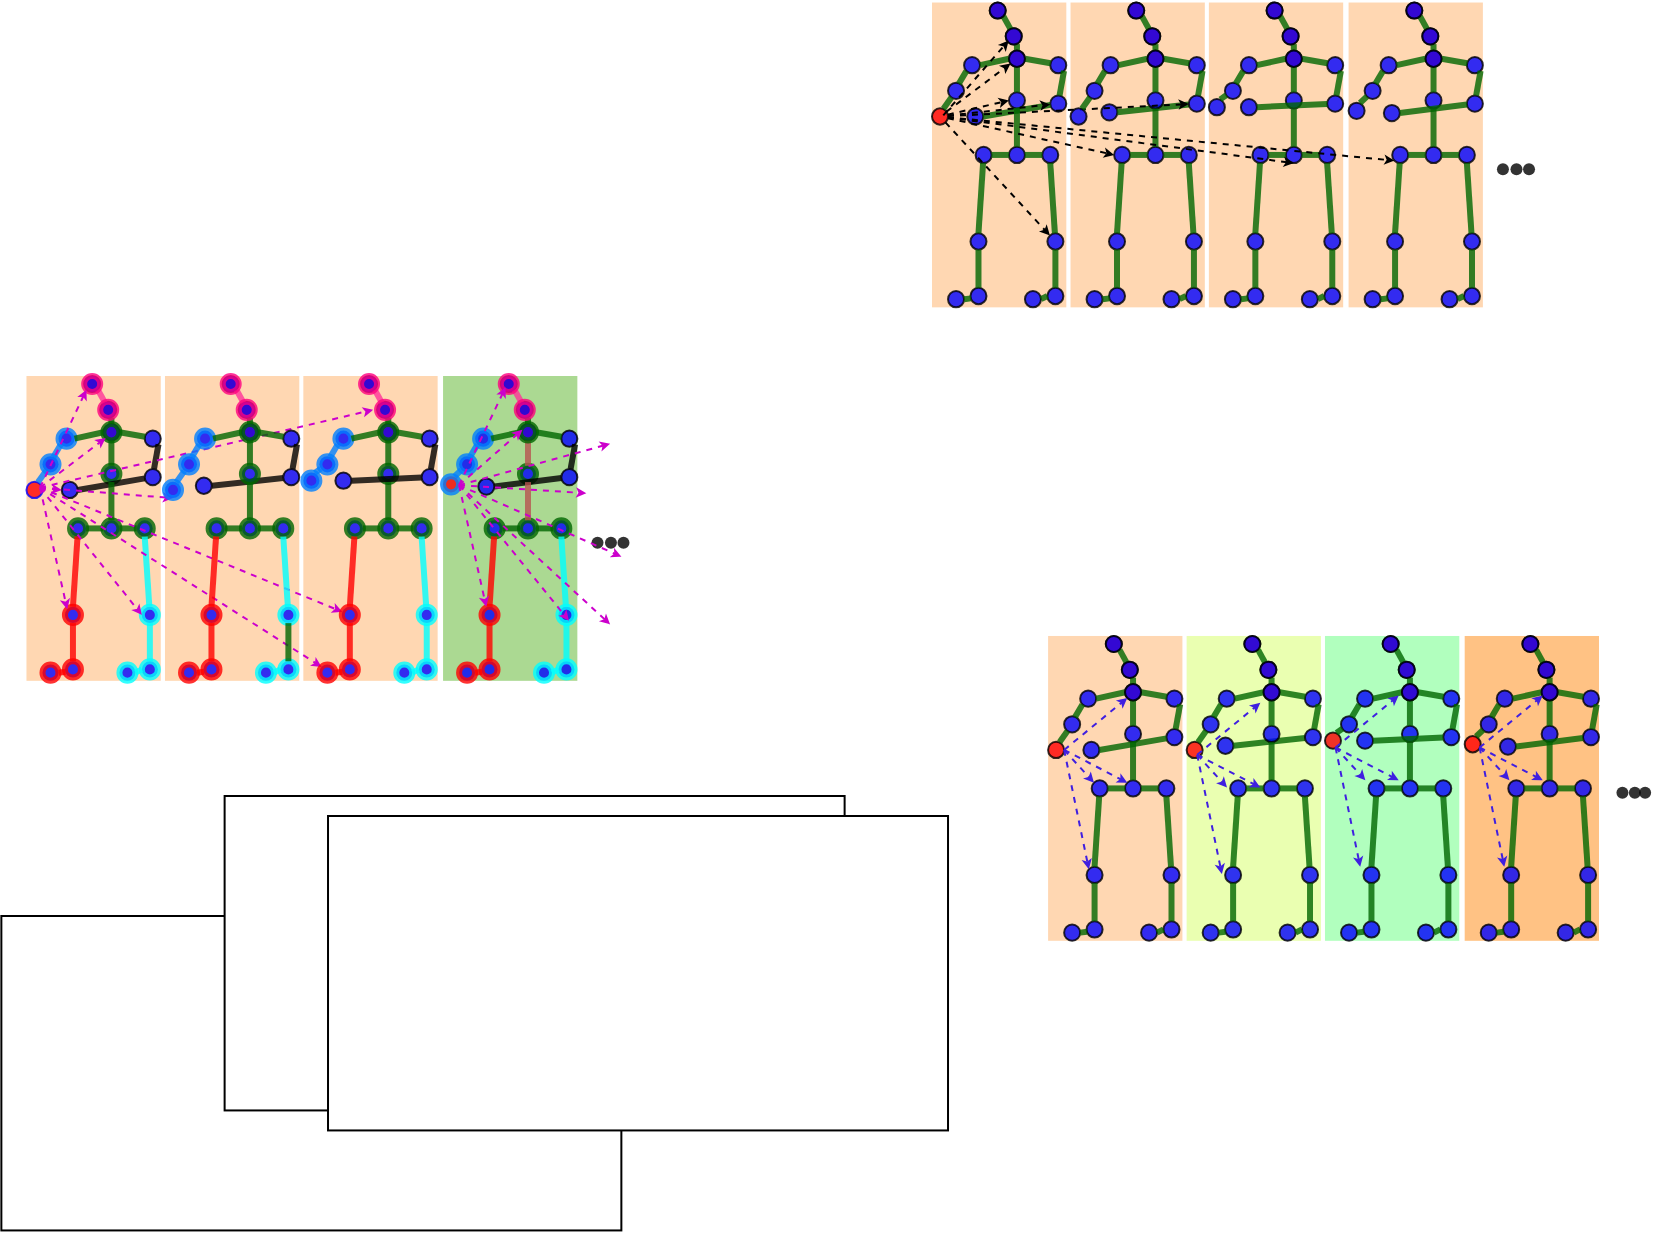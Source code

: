 <mxfile version="21.0.10" type="github">
  <diagram name="第 1 页" id="aVjRMi8z2zF1aE0WJGBU">
    <mxGraphModel dx="2261" dy="1876" grid="1" gridSize="10" guides="1" tooltips="1" connect="1" arrows="1" fold="1" page="1" pageScale="1" pageWidth="827" pageHeight="1169" math="0" shadow="0">
      <root>
        <mxCell id="0" />
        <mxCell id="1" parent="0" />
        <mxCell id="KD5UaTc1_cu3bzA0JFnG-6" value="" style="group;fillColor=#FFCE9F;opacity=80;container=0;" vertex="1" connectable="0" parent="1">
          <mxGeometry x="-750.77" y="-720.0" width="67.15" height="152.41" as="geometry" />
        </mxCell>
        <mxCell id="KD5UaTc1_cu3bzA0JFnG-11" value="" style="ellipse;whiteSpace=wrap;html=1;fillColor=#FF0000;opacity=80;strokeColor=#0000FF;strokeWidth=1;container=0;" vertex="1" parent="1">
          <mxGeometry x="-750.77" y="-667.113" width="8.013" height="8.173" as="geometry" />
        </mxCell>
        <mxCell id="KD5UaTc1_cu3bzA0JFnG-12" value="" style="edgeStyle=none;orthogonalLoop=1;jettySize=auto;html=1;rounded=0;labelBackgroundColor=default;strokeColor=#007FFF;strokeWidth=3;fontFamily=Helvetica;fontSize=12;fontColor=default;endArrow=none;shape=connector;exitX=0.712;exitY=0.024;exitDx=0;exitDy=0;exitPerimeter=0;opacity=80;fillColor=#0000FF;" edge="1" parent="1" source="KD5UaTc1_cu3bzA0JFnG-11">
          <mxGeometry width="100" relative="1" as="geometry">
            <mxPoint x="-1040.646" y="-674.522" as="sourcePoint" />
            <mxPoint x="-741.003" y="-672.468" as="targetPoint" />
            <Array as="points" />
          </mxGeometry>
        </mxCell>
        <mxCell id="KD5UaTc1_cu3bzA0JFnG-13" value="" style="group;fillColor=#FFCE9F;opacity=80;container=0;" vertex="1" connectable="0" parent="1">
          <mxGeometry x="-681.503" y="-720.0" width="67.15" height="152.41" as="geometry" />
        </mxCell>
        <mxCell id="KD5UaTc1_cu3bzA0JFnG-14" value="" style="group;fillColor=#FFCE9F;opacity=80;container=0;" vertex="1" connectable="0" parent="1">
          <mxGeometry x="-612.329" y="-720.0" width="67.15" height="152.41" as="geometry" />
        </mxCell>
        <mxCell id="KD5UaTc1_cu3bzA0JFnG-15" value="" style="group;fillColor=#97D077;opacity=80;container=0;" vertex="1" connectable="0" parent="1">
          <mxGeometry x="-542.474" y="-720.0" width="67.15" height="152.41" as="geometry" />
        </mxCell>
        <mxCell id="KD5UaTc1_cu3bzA0JFnG-16" value="    " style="shape=waypoint;sketch=0;size=6;pointerEvents=1;points=[];fillColor=none;resizable=0;rotatable=0;perimeter=centerPerimeter;snapToPoint=1;fontFamily=Helvetica;fontSize=18;fontColor=default;opacity=80;container=0;" vertex="1" parent="1">
          <mxGeometry x="-468.527" y="-646.617" width="20" height="20" as="geometry" />
        </mxCell>
        <mxCell id="KD5UaTc1_cu3bzA0JFnG-17" value="    " style="shape=waypoint;sketch=0;size=6;pointerEvents=1;points=[];fillColor=none;resizable=0;rotatable=0;perimeter=centerPerimeter;snapToPoint=1;fontFamily=Helvetica;fontSize=18;fontColor=default;opacity=80;container=0;" vertex="1" parent="1">
          <mxGeometry x="-462.261" y="-646.617" width="20" height="20" as="geometry" />
        </mxCell>
        <mxCell id="KD5UaTc1_cu3bzA0JFnG-18" value="" style="ellipse;whiteSpace=wrap;html=1;fillColor=#0000FF;opacity=80;container=0;" vertex="1" parent="1">
          <mxGeometry x="-666.098" y="-669.196" width="8.013" height="8.173" as="geometry" />
        </mxCell>
        <mxCell id="KD5UaTc1_cu3bzA0JFnG-19" value="" style="edgeStyle=none;orthogonalLoop=1;jettySize=auto;html=1;rounded=0;labelBackgroundColor=default;strokeColor=default;strokeWidth=3;fontFamily=Helvetica;fontSize=12;fontColor=default;endArrow=none;shape=connector;exitX=1;exitY=0.5;exitDx=0;exitDy=0;opacity=80;fillColor=#0000FF;" edge="1" parent="1" source="KD5UaTc1_cu3bzA0JFnG-18" target="KD5UaTc1_cu3bzA0JFnG-79">
          <mxGeometry width="100" relative="1" as="geometry">
            <mxPoint x="-604.577" y="-646.279" as="sourcePoint" />
            <mxPoint x="-588.551" y="-646.279" as="targetPoint" />
            <Array as="points" />
          </mxGeometry>
        </mxCell>
        <mxCell id="KD5UaTc1_cu3bzA0JFnG-20" value="    " style="shape=waypoint;sketch=0;size=6;pointerEvents=1;points=[];fillColor=none;resizable=0;rotatable=0;perimeter=centerPerimeter;snapToPoint=1;fontFamily=Helvetica;fontSize=18;fontColor=default;opacity=80;container=0;" vertex="1" parent="1">
          <mxGeometry x="-475.244" y="-646.617" width="20" height="20" as="geometry" />
        </mxCell>
        <mxCell id="KD5UaTc1_cu3bzA0JFnG-21" value="" style="ellipse;whiteSpace=wrap;html=1;fillColor=#FF0000;opacity=80;container=0;" vertex="1" parent="1">
          <mxGeometry x="-721.923" y="-720.0" width="8.013" height="8.013" as="geometry" />
        </mxCell>
        <mxCell id="KD5UaTc1_cu3bzA0JFnG-22" value="" style="ellipse;whiteSpace=wrap;html=1;fillColor=#FF0000;opacity=80;container=0;" vertex="1" parent="1">
          <mxGeometry x="-713.91" y="-707.179" width="8.013" height="8.173" as="geometry" />
        </mxCell>
        <mxCell id="KD5UaTc1_cu3bzA0JFnG-23" value="" style="endArrow=none;html=1;rounded=0;exitX=0.3;exitY=0.059;exitDx=0;exitDy=0;entryX=1;entryY=1;entryDx=0;entryDy=0;exitPerimeter=0;strokeWidth=3;strokeColor=#FF3399;opacity=80;" edge="1" parent="1" source="KD5UaTc1_cu3bzA0JFnG-22" target="KD5UaTc1_cu3bzA0JFnG-21">
          <mxGeometry width="50" height="50" relative="1" as="geometry">
            <mxPoint x="-691.473" y="-679.934" as="sourcePoint" />
            <mxPoint x="-683.46" y="-687.947" as="targetPoint" />
          </mxGeometry>
        </mxCell>
        <mxCell id="KD5UaTc1_cu3bzA0JFnG-24" value="" style="ellipse;whiteSpace=wrap;html=1;fillColor=#FF0000;opacity=80;container=0;" vertex="1" parent="1">
          <mxGeometry x="-712.307" y="-695.96" width="8.013" height="8.173" as="geometry" />
        </mxCell>
        <mxCell id="KD5UaTc1_cu3bzA0JFnG-25" value="" style="ellipse;whiteSpace=wrap;html=1;fillColor=#0000FF;opacity=80;container=0;" vertex="1" parent="1">
          <mxGeometry x="-691.633" y="-692.755" width="8.013" height="8.173" as="geometry" />
        </mxCell>
        <mxCell id="KD5UaTc1_cu3bzA0JFnG-26" value="" style="ellipse;whiteSpace=wrap;html=1;fillColor=#0000FF;opacity=80;strokeColor=#007FFF;strokeWidth=3;container=0;" vertex="1" parent="1">
          <mxGeometry x="-734.744" y="-692.755" width="8.013" height="8.173" as="geometry" />
        </mxCell>
        <mxCell id="KD5UaTc1_cu3bzA0JFnG-27" value="" style="endArrow=none;html=1;rounded=0;entryX=0.7;entryY=0.974;entryDx=0;entryDy=0;strokeWidth=3;entryPerimeter=0;exitX=0.5;exitY=0;exitDx=0;exitDy=0;fontSize=11;fillColor=#0000FF;strokeColor=#006600;opacity=80;" edge="1" parent="1" source="KD5UaTc1_cu3bzA0JFnG-24" target="KD5UaTc1_cu3bzA0JFnG-22">
          <mxGeometry width="50" height="50" relative="1" as="geometry">
            <mxPoint x="-691.152" y="-705.576" as="sourcePoint" />
            <mxPoint x="-694.678" y="-711.987" as="targetPoint" />
          </mxGeometry>
        </mxCell>
        <mxCell id="KD5UaTc1_cu3bzA0JFnG-28" value="" style="edgeStyle=none;orthogonalLoop=1;jettySize=auto;html=1;rounded=0;labelBackgroundColor=default;strokeColor=#006600;strokeWidth=3;fontFamily=Helvetica;fontSize=11;fontColor=default;endArrow=none;shape=connector;exitX=1;exitY=0.5;exitDx=0;exitDy=0;entryX=0;entryY=0.5;entryDx=0;entryDy=0;opacity=80;" edge="1" parent="1" source="KD5UaTc1_cu3bzA0JFnG-26" target="KD5UaTc1_cu3bzA0JFnG-24">
          <mxGeometry width="100" relative="1" as="geometry">
            <mxPoint x="-723.525" y="-687.133" as="sourcePoint" />
            <mxPoint x="-711.185" y="-689.069" as="targetPoint" />
            <Array as="points" />
          </mxGeometry>
        </mxCell>
        <mxCell id="KD5UaTc1_cu3bzA0JFnG-29" value="" style="edgeStyle=none;orthogonalLoop=1;jettySize=auto;html=1;rounded=0;labelBackgroundColor=default;strokeColor=#006600;strokeWidth=3;fontFamily=Helvetica;fontSize=11;fontColor=default;endArrow=none;shape=connector;exitX=1;exitY=0.5;exitDx=0;exitDy=0;entryX=0.02;entryY=0.386;entryDx=0;entryDy=0;entryPerimeter=0;opacity=80;" edge="1" parent="1" source="KD5UaTc1_cu3bzA0JFnG-24" target="KD5UaTc1_cu3bzA0JFnG-25">
          <mxGeometry width="100" relative="1" as="geometry">
            <mxPoint x="-699.486" y="-671.921" as="sourcePoint" />
            <mxPoint x="-683.46" y="-671.921" as="targetPoint" />
            <Array as="points" />
          </mxGeometry>
        </mxCell>
        <mxCell id="KD5UaTc1_cu3bzA0JFnG-30" value="" style="ellipse;whiteSpace=wrap;html=1;fillColor=#0000FF;opacity=80;strokeColor=#006600;strokeWidth=3;labelBackgroundColor=default;endArrow=none;fontSize=11;rounded=0;container=0;" vertex="1" parent="1">
          <mxGeometry x="-712.307" y="-675.126" width="8.013" height="8.173" as="geometry" />
        </mxCell>
        <mxCell id="KD5UaTc1_cu3bzA0JFnG-31" value="" style="edgeStyle=none;orthogonalLoop=1;jettySize=auto;html=1;rounded=0;labelBackgroundColor=default;strokeColor=#006600;strokeWidth=3;fontFamily=Helvetica;fontSize=11;fontColor=default;endArrow=none;shape=connector;exitX=0.5;exitY=0;exitDx=0;exitDy=0;entryX=0.5;entryY=1;entryDx=0;entryDy=0;opacity=80;" edge="1" parent="1" source="KD5UaTc1_cu3bzA0JFnG-30" target="KD5UaTc1_cu3bzA0JFnG-24">
          <mxGeometry width="100" relative="1" as="geometry">
            <mxPoint x="-699.486" y="-659.1" as="sourcePoint" />
            <mxPoint x="-683.46" y="-659.1" as="targetPoint" />
            <Array as="points" />
          </mxGeometry>
        </mxCell>
        <mxCell id="KD5UaTc1_cu3bzA0JFnG-32" value="" style="ellipse;whiteSpace=wrap;html=1;fillColor=#0000FF;opacity=80;container=0;" vertex="1" parent="1">
          <mxGeometry x="-691.633" y="-673.524" width="8.013" height="8.173" as="geometry" />
        </mxCell>
        <mxCell id="KD5UaTc1_cu3bzA0JFnG-33" value="" style="edgeStyle=none;orthogonalLoop=1;jettySize=auto;html=1;rounded=0;labelBackgroundColor=default;strokeColor=default;strokeWidth=3;fontFamily=Helvetica;fontSize=12;fontColor=default;endArrow=none;shape=connector;exitX=1;exitY=1;exitDx=0;exitDy=0;opacity=80;fillColor=#0000FF;" edge="1" parent="1" source="KD5UaTc1_cu3bzA0JFnG-25" target="KD5UaTc1_cu3bzA0JFnG-32">
          <mxGeometry width="100" relative="1" as="geometry">
            <mxPoint x="-670.639" y="-667.113" as="sourcePoint" />
            <mxPoint x="-654.612" y="-667.113" as="targetPoint" />
            <Array as="points" />
          </mxGeometry>
        </mxCell>
        <mxCell id="KD5UaTc1_cu3bzA0JFnG-34" value="" style="ellipse;whiteSpace=wrap;html=1;fillColor=#0000FF;opacity=80;container=0;" vertex="1" parent="1">
          <mxGeometry x="-733.141" y="-667.113" width="8.013" height="8.173" as="geometry" />
        </mxCell>
        <mxCell id="KD5UaTc1_cu3bzA0JFnG-35" value="" style="edgeStyle=none;orthogonalLoop=1;jettySize=auto;html=1;rounded=0;labelBackgroundColor=default;strokeColor=default;strokeWidth=3;fontFamily=Helvetica;fontSize=12;fontColor=default;endArrow=none;shape=connector;exitX=1;exitY=0.5;exitDx=0;exitDy=0;opacity=80;fillColor=#0000FF;" edge="1" parent="1" source="KD5UaTc1_cu3bzA0JFnG-34" target="KD5UaTc1_cu3bzA0JFnG-32">
          <mxGeometry width="100" relative="1" as="geometry">
            <mxPoint x="-673.844" y="-646.279" as="sourcePoint" />
            <mxPoint x="-657.818" y="-646.279" as="targetPoint" />
            <Array as="points" />
          </mxGeometry>
        </mxCell>
        <mxCell id="KD5UaTc1_cu3bzA0JFnG-36" value="" style="ellipse;whiteSpace=wrap;html=1;fillColor=#0000FF;opacity=80;strokeColor=#007FFF;strokeWidth=3;container=0;" vertex="1" parent="1">
          <mxGeometry x="-742.757" y="-679.934" width="8.013" height="8.173" as="geometry" />
        </mxCell>
        <mxCell id="KD5UaTc1_cu3bzA0JFnG-37" value="" style="edgeStyle=none;orthogonalLoop=1;jettySize=auto;html=1;rounded=0;labelBackgroundColor=default;strokeColor=#007FFF;strokeWidth=3;fontFamily=Helvetica;fontSize=12;fontColor=default;endArrow=none;shape=connector;exitX=0.677;exitY=0.061;exitDx=0;exitDy=0;exitPerimeter=0;opacity=80;fillColor=#0000FF;" edge="1" parent="1" source="KD5UaTc1_cu3bzA0JFnG-36">
          <mxGeometry width="100" relative="1" as="geometry">
            <mxPoint x="-733.141" y="-679.934" as="sourcePoint" />
            <mxPoint x="-733.622" y="-685.703" as="targetPoint" />
            <Array as="points" />
          </mxGeometry>
        </mxCell>
        <mxCell id="KD5UaTc1_cu3bzA0JFnG-38" value="" style="ellipse;whiteSpace=wrap;html=1;fillColor=#0000FF;opacity=80;strokeColor=#006600;strokeWidth=3;labelBackgroundColor=default;endArrow=none;fontSize=11;rounded=0;container=0;" vertex="1" parent="1">
          <mxGeometry x="-712.307" y="-647.882" width="8.013" height="8.173" as="geometry" />
        </mxCell>
        <mxCell id="KD5UaTc1_cu3bzA0JFnG-39" value="" style="edgeStyle=none;orthogonalLoop=1;jettySize=auto;html=1;rounded=0;labelBackgroundColor=default;strokeColor=#006600;strokeWidth=3;fontFamily=Helvetica;fontSize=11;fontColor=default;endArrow=none;shape=connector;exitX=0.5;exitY=0;exitDx=0;exitDy=0;entryX=0.5;entryY=1;entryDx=0;entryDy=0;opacity=80;" edge="1" parent="1" source="KD5UaTc1_cu3bzA0JFnG-38" target="KD5UaTc1_cu3bzA0JFnG-30">
          <mxGeometry width="100" relative="1" as="geometry">
            <mxPoint x="-694.678" y="-639.868" as="sourcePoint" />
            <mxPoint x="-678.652" y="-639.868" as="targetPoint" />
            <Array as="points" />
          </mxGeometry>
        </mxCell>
        <mxCell id="KD5UaTc1_cu3bzA0JFnG-40" value="" style="ellipse;whiteSpace=wrap;html=1;fillColor=#0000FF;opacity=80;strokeColor=#006600;strokeWidth=3;labelBackgroundColor=default;endArrow=none;fontSize=11;rounded=0;container=0;" vertex="1" parent="1">
          <mxGeometry x="-695.64" y="-647.882" width="8.013" height="8.173" as="geometry" />
        </mxCell>
        <mxCell id="KD5UaTc1_cu3bzA0JFnG-41" value="" style="ellipse;whiteSpace=wrap;html=1;fillColor=#0000FF;opacity=80;strokeColor=#006600;strokeWidth=3;labelBackgroundColor=default;endArrow=none;fontSize=11;rounded=0;container=0;" vertex="1" parent="1">
          <mxGeometry x="-728.974" y="-647.882" width="8.013" height="8.173" as="geometry" />
        </mxCell>
        <mxCell id="KD5UaTc1_cu3bzA0JFnG-42" value="" style="edgeStyle=none;orthogonalLoop=1;jettySize=auto;html=1;rounded=0;labelBackgroundColor=default;strokeColor=#006600;strokeWidth=3;fontFamily=Helvetica;fontSize=11;fontColor=default;endArrow=none;shape=connector;entryX=0;entryY=0.5;entryDx=0;entryDy=0;exitX=1;exitY=0.5;exitDx=0;exitDy=0;opacity=80;" edge="1" parent="1" source="KD5UaTc1_cu3bzA0JFnG-41" target="KD5UaTc1_cu3bzA0JFnG-38">
          <mxGeometry width="100" relative="1" as="geometry">
            <mxPoint x="-718.717" y="-643.864" as="sourcePoint" />
            <mxPoint x="-702.691" y="-643.864" as="targetPoint" />
            <Array as="points" />
          </mxGeometry>
        </mxCell>
        <mxCell id="KD5UaTc1_cu3bzA0JFnG-43" value="" style="edgeStyle=none;orthogonalLoop=1;jettySize=auto;html=1;rounded=0;labelBackgroundColor=default;strokeColor=#006600;strokeWidth=3;fontFamily=Helvetica;fontSize=11;fontColor=default;endArrow=none;shape=connector;exitX=1;exitY=0.5;exitDx=0;exitDy=0;entryX=0;entryY=0.5;entryDx=0;entryDy=0;opacity=80;" edge="1" parent="1" source="KD5UaTc1_cu3bzA0JFnG-38" target="KD5UaTc1_cu3bzA0JFnG-40">
          <mxGeometry width="100" relative="1" as="geometry">
            <mxPoint x="-710.704" y="-622.24" as="sourcePoint" />
            <mxPoint x="-694.678" y="-622.24" as="targetPoint" />
            <Array as="points" />
          </mxGeometry>
        </mxCell>
        <mxCell id="KD5UaTc1_cu3bzA0JFnG-44" value="" style="ellipse;whiteSpace=wrap;html=1;fillColor=#0000FF;opacity=80;strokeColor=#FF0000;strokeWidth=3;container=0;" vertex="1" parent="1">
          <mxGeometry x="-731.538" y="-604.611" width="8.013" height="8.173" as="geometry" />
        </mxCell>
        <mxCell id="KD5UaTc1_cu3bzA0JFnG-45" value="" style="ellipse;whiteSpace=wrap;html=1;fillColor=#0000FF;opacity=80;strokeColor=#00FFFF;strokeWidth=3;container=0;" vertex="1" parent="1">
          <mxGeometry x="-693.075" y="-604.611" width="8.013" height="8.173" as="geometry" />
        </mxCell>
        <mxCell id="KD5UaTc1_cu3bzA0JFnG-46" value="" style="edgeStyle=none;orthogonalLoop=1;jettySize=auto;html=1;rounded=0;labelBackgroundColor=default;strokeColor=#FF0000;strokeWidth=3;fontFamily=Helvetica;fontSize=12;fontColor=default;endArrow=none;shape=connector;exitX=0.5;exitY=0;exitDx=0;exitDy=0;opacity=80;fillColor=#0000FF;" edge="1" parent="1" source="KD5UaTc1_cu3bzA0JFnG-44" target="KD5UaTc1_cu3bzA0JFnG-41">
          <mxGeometry width="100" relative="1" as="geometry">
            <mxPoint x="-713.91" y="-615.829" as="sourcePoint" />
            <mxPoint x="-697.883" y="-615.829" as="targetPoint" />
            <Array as="points" />
          </mxGeometry>
        </mxCell>
        <mxCell id="KD5UaTc1_cu3bzA0JFnG-47" value="" style="edgeStyle=none;orthogonalLoop=1;jettySize=auto;html=1;rounded=0;labelBackgroundColor=default;strokeColor=#00FFFF;strokeWidth=3;fontFamily=Helvetica;fontSize=12;fontColor=default;endArrow=none;shape=connector;exitX=0.5;exitY=1;exitDx=0;exitDy=0;opacity=80;fillColor=#0000FF;" edge="1" parent="1" source="KD5UaTc1_cu3bzA0JFnG-40" target="KD5UaTc1_cu3bzA0JFnG-45">
          <mxGeometry width="100" relative="1" as="geometry">
            <mxPoint x="-697.883" y="-612.624" as="sourcePoint" />
            <mxPoint x="-681.857" y="-612.624" as="targetPoint" />
            <Array as="points" />
          </mxGeometry>
        </mxCell>
        <mxCell id="KD5UaTc1_cu3bzA0JFnG-48" value="" style="ellipse;whiteSpace=wrap;html=1;fillColor=#0000FF;opacity=80;strokeColor=#FF0000;strokeWidth=3;container=0;" vertex="1" parent="1">
          <mxGeometry x="-731.538" y="-577.366" width="8.013" height="8.173" as="geometry" />
        </mxCell>
        <mxCell id="KD5UaTc1_cu3bzA0JFnG-49" value="" style="ellipse;whiteSpace=wrap;html=1;fillColor=#0000FF;opacity=80;strokeColor=#00FFFF;strokeWidth=3;container=0;" vertex="1" parent="1">
          <mxGeometry x="-693.075" y="-577.366" width="8.013" height="8.173" as="geometry" />
        </mxCell>
        <mxCell id="KD5UaTc1_cu3bzA0JFnG-50" value="" style="edgeStyle=none;orthogonalLoop=1;jettySize=auto;html=1;rounded=0;labelBackgroundColor=default;strokeColor=#FF0000;strokeWidth=3;fontFamily=Helvetica;fontSize=12;fontColor=default;endArrow=none;shape=connector;exitX=0.5;exitY=0;exitDx=0;exitDy=0;entryX=0.5;entryY=1;entryDx=0;entryDy=0;opacity=80;fillColor=#0000FF;" edge="1" parent="1" source="KD5UaTc1_cu3bzA0JFnG-48" target="KD5UaTc1_cu3bzA0JFnG-44">
          <mxGeometry width="100" relative="1" as="geometry">
            <mxPoint x="-721.923" y="-570.956" as="sourcePoint" />
            <mxPoint x="-705.896" y="-570.956" as="targetPoint" />
            <Array as="points" />
          </mxGeometry>
        </mxCell>
        <mxCell id="KD5UaTc1_cu3bzA0JFnG-51" value="" style="edgeStyle=none;orthogonalLoop=1;jettySize=auto;html=1;rounded=0;labelBackgroundColor=default;strokeColor=#00FFFF;strokeWidth=3;fontFamily=Helvetica;fontSize=12;fontColor=default;endArrow=none;shape=connector;exitX=0.5;exitY=0;exitDx=0;exitDy=0;entryX=0.5;entryY=1;entryDx=0;entryDy=0;opacity=80;fillColor=#0000FF;" edge="1" parent="1" source="KD5UaTc1_cu3bzA0JFnG-49" target="KD5UaTc1_cu3bzA0JFnG-45">
          <mxGeometry width="100" relative="1" as="geometry">
            <mxPoint x="-699.486" y="-572.558" as="sourcePoint" />
            <mxPoint x="-683.46" y="-572.558" as="targetPoint" />
            <Array as="points" />
          </mxGeometry>
        </mxCell>
        <mxCell id="KD5UaTc1_cu3bzA0JFnG-52" value="" style="ellipse;whiteSpace=wrap;html=1;fillColor=#0000FF;opacity=80;strokeColor=#FF0000;strokeWidth=3;container=0;" vertex="1" parent="1">
          <mxGeometry x="-742.757" y="-575.763" width="8.013" height="8.173" as="geometry" />
        </mxCell>
        <mxCell id="KD5UaTc1_cu3bzA0JFnG-53" value="" style="ellipse;whiteSpace=wrap;html=1;fillColor=#0000FF;opacity=80;strokeColor=#00FFFF;strokeWidth=3;container=0;" vertex="1" parent="1">
          <mxGeometry x="-704.294" y="-575.763" width="8.013" height="8.173" as="geometry" />
        </mxCell>
        <mxCell id="KD5UaTc1_cu3bzA0JFnG-54" value="" style="edgeStyle=none;orthogonalLoop=1;jettySize=auto;html=1;rounded=0;labelBackgroundColor=default;strokeColor=#FF0000;strokeWidth=3;fontFamily=Helvetica;fontSize=12;fontColor=default;endArrow=none;shape=connector;exitX=1;exitY=0.5;exitDx=0;exitDy=0;entryX=0.033;entryY=0.647;entryDx=0;entryDy=0;entryPerimeter=0;opacity=80;fillColor=#0000FF;" edge="1" parent="1" source="KD5UaTc1_cu3bzA0JFnG-52" target="KD5UaTc1_cu3bzA0JFnG-48">
          <mxGeometry width="100" relative="1" as="geometry">
            <mxPoint x="-736.346" y="-550.121" as="sourcePoint" />
            <mxPoint x="-720.32" y="-550.121" as="targetPoint" />
            <Array as="points" />
          </mxGeometry>
        </mxCell>
        <mxCell id="KD5UaTc1_cu3bzA0JFnG-55" value="" style="edgeStyle=none;orthogonalLoop=1;jettySize=auto;html=1;rounded=0;labelBackgroundColor=default;strokeColor=#00FFFF;strokeWidth=3;fontFamily=Helvetica;fontSize=12;fontColor=default;endArrow=none;shape=connector;exitX=1;exitY=0.5;exitDx=0;exitDy=0;entryX=0;entryY=0.5;entryDx=0;entryDy=0;opacity=80;fillColor=#0000FF;" edge="1" parent="1" source="KD5UaTc1_cu3bzA0JFnG-53" target="KD5UaTc1_cu3bzA0JFnG-49">
          <mxGeometry width="100" relative="1" as="geometry">
            <mxPoint x="-707.499" y="-546.916" as="sourcePoint" />
            <mxPoint x="-691.473" y="-546.916" as="targetPoint" />
            <Array as="points" />
          </mxGeometry>
        </mxCell>
        <mxCell id="KD5UaTc1_cu3bzA0JFnG-56" value="" style="ellipse;whiteSpace=wrap;html=1;fillColor=#0000FF;opacity=80;strokeColor=#FF0080;strokeWidth=3;container=0;" vertex="1" parent="1">
          <mxGeometry x="-721.923" y="-720.0" width="8.013" height="8.013" as="geometry" />
        </mxCell>
        <mxCell id="KD5UaTc1_cu3bzA0JFnG-57" value="" style="ellipse;whiteSpace=wrap;html=1;fillColor=#0000FF;opacity=80;strokeColor=#FF0080;strokeWidth=3;container=0;" vertex="1" parent="1">
          <mxGeometry x="-713.91" y="-707.179" width="8.013" height="8.173" as="geometry" />
        </mxCell>
        <mxCell id="KD5UaTc1_cu3bzA0JFnG-58" value="" style="ellipse;whiteSpace=wrap;html=1;fillColor=#0000FF;opacity=80;strokeColor=#006600;strokeWidth=3;labelBackgroundColor=default;endArrow=none;fontSize=11;rounded=0;container=0;" vertex="1" parent="1">
          <mxGeometry x="-712.307" y="-695.96" width="8.013" height="8.173" as="geometry" />
        </mxCell>
        <mxCell id="KD5UaTc1_cu3bzA0JFnG-59" value="" style="endArrow=classic;html=1;rounded=0;labelBackgroundColor=default;strokeColor=#CC00CC;strokeWidth=1;fontFamily=Helvetica;fontSize=18;fontColor=default;shape=connector;endSize=2;jumpSize=3;dashed=1;exitX=1;exitY=0.5;exitDx=0;exitDy=0;entryX=0;entryY=1;entryDx=0;entryDy=0;" edge="1" parent="1" target="KD5UaTc1_cu3bzA0JFnG-56">
          <mxGeometry width="50" height="50" relative="1" as="geometry">
            <mxPoint x="-743.982" y="-664.172" as="sourcePoint" />
            <mxPoint x="-731.537" y="-604.613" as="targetPoint" />
          </mxGeometry>
        </mxCell>
        <mxCell id="KD5UaTc1_cu3bzA0JFnG-60" value="" style="endArrow=classic;html=1;rounded=0;labelBackgroundColor=default;strokeColor=#CC00CC;strokeWidth=1;fontFamily=Helvetica;fontSize=18;fontColor=default;shape=connector;endSize=2;jumpSize=3;dashed=1;exitX=1;exitY=0.5;exitDx=0;exitDy=0;entryX=0;entryY=1;entryDx=0;entryDy=0;" edge="1" parent="1" target="KD5UaTc1_cu3bzA0JFnG-58">
          <mxGeometry width="50" height="50" relative="1" as="geometry">
            <mxPoint x="-743.982" y="-664.172" as="sourcePoint" />
            <mxPoint x="-731.537" y="-604.613" as="targetPoint" />
          </mxGeometry>
        </mxCell>
        <mxCell id="KD5UaTc1_cu3bzA0JFnG-61" value="" style="endArrow=classic;html=1;rounded=0;labelBackgroundColor=default;strokeColor=#CC00CC;strokeWidth=1;fontFamily=Helvetica;fontSize=18;fontColor=default;shape=connector;endSize=2;jumpSize=3;dashed=1;exitX=1;exitY=0.5;exitDx=0;exitDy=0;entryX=0;entryY=0.5;entryDx=0;entryDy=0;" edge="1" parent="1" target="KD5UaTc1_cu3bzA0JFnG-34">
          <mxGeometry width="50" height="50" relative="1" as="geometry">
            <mxPoint x="-743.982" y="-664.172" as="sourcePoint" />
            <mxPoint x="-731.537" y="-604.613" as="targetPoint" />
          </mxGeometry>
        </mxCell>
        <mxCell id="KD5UaTc1_cu3bzA0JFnG-62" value="" style="endArrow=classic;html=1;rounded=0;labelBackgroundColor=default;strokeColor=#CC00CC;strokeWidth=1;fontFamily=Helvetica;fontSize=18;fontColor=default;shape=connector;endSize=2;jumpSize=3;dashed=1;exitX=1;exitY=0.5;exitDx=0;exitDy=0;entryX=0;entryY=0;entryDx=0;entryDy=0;" edge="1" parent="1" target="KD5UaTc1_cu3bzA0JFnG-44">
          <mxGeometry width="50" height="50" relative="1" as="geometry">
            <mxPoint x="-743.982" y="-664.172" as="sourcePoint" />
            <mxPoint x="-731.537" y="-604.613" as="targetPoint" />
          </mxGeometry>
        </mxCell>
        <mxCell id="KD5UaTc1_cu3bzA0JFnG-63" value="" style="endArrow=classic;html=1;rounded=0;labelBackgroundColor=default;strokeColor=#CC00CC;strokeWidth=1;fontFamily=Helvetica;fontSize=18;fontColor=default;shape=connector;endSize=2;jumpSize=3;dashed=1;exitX=1;exitY=0.5;exitDx=0;exitDy=0;entryX=0;entryY=0.5;entryDx=0;entryDy=0;" edge="1" parent="1" target="KD5UaTc1_cu3bzA0JFnG-45">
          <mxGeometry width="50" height="50" relative="1" as="geometry">
            <mxPoint x="-743.982" y="-664.172" as="sourcePoint" />
            <mxPoint x="-731.537" y="-604.613" as="targetPoint" />
          </mxGeometry>
        </mxCell>
        <mxCell id="KD5UaTc1_cu3bzA0JFnG-64" value="" style="endArrow=classic;html=1;rounded=0;labelBackgroundColor=default;strokeColor=#CC00CC;strokeWidth=1;fontFamily=Helvetica;fontSize=18;fontColor=default;shape=connector;endSize=2;jumpSize=3;dashed=1;exitX=1;exitY=0.5;exitDx=0;exitDy=0;entryX=0.5;entryY=1;entryDx=0;entryDy=0;" edge="1" parent="1" target="KD5UaTc1_cu3bzA0JFnG-82">
          <mxGeometry width="50" height="50" relative="1" as="geometry">
            <mxPoint x="-743.982" y="-664.172" as="sourcePoint" />
            <mxPoint x="-731.537" y="-604.613" as="targetPoint" />
          </mxGeometry>
        </mxCell>
        <mxCell id="KD5UaTc1_cu3bzA0JFnG-65" value="" style="endArrow=classic;html=1;rounded=0;labelBackgroundColor=default;strokeColor=#CC00CC;strokeWidth=1;fontFamily=Helvetica;fontSize=18;fontColor=default;shape=connector;endSize=2;jumpSize=3;dashed=1;exitX=1;exitY=0.5;exitDx=0;exitDy=0;" edge="1" parent="1" target="KD5UaTc1_cu3bzA0JFnG-131">
          <mxGeometry width="50" height="50" relative="1" as="geometry">
            <mxPoint x="-743.982" y="-664.172" as="sourcePoint" />
            <mxPoint x="-731.537" y="-604.613" as="targetPoint" />
          </mxGeometry>
        </mxCell>
        <mxCell id="KD5UaTc1_cu3bzA0JFnG-66" value="" style="endArrow=classic;html=1;rounded=0;labelBackgroundColor=default;strokeColor=#CC00CC;strokeWidth=1;fontFamily=Helvetica;fontSize=18;fontColor=default;shape=connector;endSize=2;jumpSize=3;dashed=1;exitX=1;exitY=0.5;exitDx=0;exitDy=0;entryX=0;entryY=0;entryDx=0;entryDy=0;" edge="1" parent="1" target="KD5UaTc1_cu3bzA0JFnG-139">
          <mxGeometry width="50" height="50" relative="1" as="geometry">
            <mxPoint x="-743.982" y="-664.172" as="sourcePoint" />
            <mxPoint x="-731.537" y="-604.613" as="targetPoint" />
          </mxGeometry>
        </mxCell>
        <mxCell id="KD5UaTc1_cu3bzA0JFnG-67" value="" style="endArrow=classic;html=1;rounded=0;labelBackgroundColor=default;strokeColor=#CC00CC;strokeWidth=1;fontFamily=Helvetica;fontSize=18;fontColor=default;shape=connector;endSize=2;jumpSize=3;dashed=1;exitX=1;exitY=0.5;exitDx=0;exitDy=0;" edge="1" parent="1">
          <mxGeometry width="50" height="50" relative="1" as="geometry">
            <mxPoint x="-743.982" y="-664.172" as="sourcePoint" />
            <mxPoint x="-577.473" y="-703.065" as="targetPoint" />
          </mxGeometry>
        </mxCell>
        <mxCell id="KD5UaTc1_cu3bzA0JFnG-68" value="" style="ellipse;whiteSpace=wrap;html=1;fillColor=#FF0000;opacity=80;container=0;" vertex="1" parent="1">
          <mxGeometry x="-652.656" y="-720.0" width="8.013" height="8.013" as="geometry" />
        </mxCell>
        <mxCell id="KD5UaTc1_cu3bzA0JFnG-69" value="" style="ellipse;whiteSpace=wrap;html=1;fillColor=#FF0000;opacity=80;container=0;" vertex="1" parent="1">
          <mxGeometry x="-644.643" y="-707.179" width="8.013" height="8.173" as="geometry" />
        </mxCell>
        <mxCell id="KD5UaTc1_cu3bzA0JFnG-70" value="" style="endArrow=none;html=1;rounded=0;exitX=0.3;exitY=0.059;exitDx=0;exitDy=0;entryX=1;entryY=1;entryDx=0;entryDy=0;exitPerimeter=0;strokeWidth=3;strokeColor=#FF3399;opacity=80;" edge="1" parent="1" source="KD5UaTc1_cu3bzA0JFnG-69" target="KD5UaTc1_cu3bzA0JFnG-68">
          <mxGeometry width="50" height="50" relative="1" as="geometry">
            <mxPoint x="-622.206" y="-679.934" as="sourcePoint" />
            <mxPoint x="-614.193" y="-687.947" as="targetPoint" />
          </mxGeometry>
        </mxCell>
        <mxCell id="KD5UaTc1_cu3bzA0JFnG-71" value="" style="ellipse;whiteSpace=wrap;html=1;fillColor=#FF0000;opacity=80;container=0;" vertex="1" parent="1">
          <mxGeometry x="-643.04" y="-695.96" width="8.013" height="8.173" as="geometry" />
        </mxCell>
        <mxCell id="KD5UaTc1_cu3bzA0JFnG-72" value="" style="ellipse;whiteSpace=wrap;html=1;fillColor=#0000FF;opacity=80;container=0;" vertex="1" parent="1">
          <mxGeometry x="-622.366" y="-692.755" width="8.013" height="8.173" as="geometry" />
        </mxCell>
        <mxCell id="KD5UaTc1_cu3bzA0JFnG-73" value="" style="ellipse;whiteSpace=wrap;html=1;fillColor=#0000FF;opacity=80;strokeColor=#007FFF;strokeWidth=3;container=0;" vertex="1" parent="1">
          <mxGeometry x="-665.477" y="-692.755" width="8.013" height="8.173" as="geometry" />
        </mxCell>
        <mxCell id="KD5UaTc1_cu3bzA0JFnG-74" value="" style="endArrow=none;html=1;rounded=0;entryX=0.7;entryY=0.974;entryDx=0;entryDy=0;strokeWidth=3;entryPerimeter=0;exitX=0.5;exitY=0;exitDx=0;exitDy=0;fontSize=11;fillColor=#0000FF;strokeColor=#006600;opacity=80;" edge="1" parent="1" source="KD5UaTc1_cu3bzA0JFnG-71" target="KD5UaTc1_cu3bzA0JFnG-69">
          <mxGeometry width="50" height="50" relative="1" as="geometry">
            <mxPoint x="-621.885" y="-705.576" as="sourcePoint" />
            <mxPoint x="-625.412" y="-711.987" as="targetPoint" />
          </mxGeometry>
        </mxCell>
        <mxCell id="KD5UaTc1_cu3bzA0JFnG-75" value="" style="edgeStyle=none;orthogonalLoop=1;jettySize=auto;html=1;rounded=0;labelBackgroundColor=default;strokeColor=#006600;strokeWidth=3;fontFamily=Helvetica;fontSize=11;fontColor=default;endArrow=none;shape=connector;exitX=1;exitY=0.5;exitDx=0;exitDy=0;entryX=0;entryY=0.5;entryDx=0;entryDy=0;opacity=80;" edge="1" parent="1" source="KD5UaTc1_cu3bzA0JFnG-73" target="KD5UaTc1_cu3bzA0JFnG-71">
          <mxGeometry width="100" relative="1" as="geometry">
            <mxPoint x="-654.258" y="-687.133" as="sourcePoint" />
            <mxPoint x="-641.918" y="-689.069" as="targetPoint" />
            <Array as="points" />
          </mxGeometry>
        </mxCell>
        <mxCell id="KD5UaTc1_cu3bzA0JFnG-76" value="" style="edgeStyle=none;orthogonalLoop=1;jettySize=auto;html=1;rounded=0;labelBackgroundColor=default;strokeColor=#006600;strokeWidth=3;fontFamily=Helvetica;fontSize=11;fontColor=default;endArrow=none;shape=connector;exitX=1;exitY=0.5;exitDx=0;exitDy=0;entryX=0.02;entryY=0.386;entryDx=0;entryDy=0;entryPerimeter=0;opacity=80;" edge="1" parent="1" source="KD5UaTc1_cu3bzA0JFnG-71" target="KD5UaTc1_cu3bzA0JFnG-72">
          <mxGeometry width="100" relative="1" as="geometry">
            <mxPoint x="-630.219" y="-671.921" as="sourcePoint" />
            <mxPoint x="-614.193" y="-671.921" as="targetPoint" />
            <Array as="points" />
          </mxGeometry>
        </mxCell>
        <mxCell id="KD5UaTc1_cu3bzA0JFnG-77" value="" style="ellipse;whiteSpace=wrap;html=1;fillColor=#0000FF;opacity=80;strokeColor=#006600;strokeWidth=3;labelBackgroundColor=default;endArrow=none;fontSize=11;rounded=0;container=0;" vertex="1" parent="1">
          <mxGeometry x="-643.04" y="-675.126" width="8.013" height="8.173" as="geometry" />
        </mxCell>
        <mxCell id="KD5UaTc1_cu3bzA0JFnG-78" value="" style="edgeStyle=none;orthogonalLoop=1;jettySize=auto;html=1;rounded=0;labelBackgroundColor=default;strokeColor=#006600;strokeWidth=3;fontFamily=Helvetica;fontSize=11;fontColor=default;endArrow=none;shape=connector;exitX=0.5;exitY=0;exitDx=0;exitDy=0;entryX=0.5;entryY=1;entryDx=0;entryDy=0;opacity=80;" edge="1" parent="1" source="KD5UaTc1_cu3bzA0JFnG-77" target="KD5UaTc1_cu3bzA0JFnG-71">
          <mxGeometry width="100" relative="1" as="geometry">
            <mxPoint x="-630.219" y="-659.1" as="sourcePoint" />
            <mxPoint x="-614.193" y="-659.1" as="targetPoint" />
            <Array as="points" />
          </mxGeometry>
        </mxCell>
        <mxCell id="KD5UaTc1_cu3bzA0JFnG-79" value="" style="ellipse;whiteSpace=wrap;html=1;fillColor=#0000FF;opacity=80;container=0;" vertex="1" parent="1">
          <mxGeometry x="-622.366" y="-673.524" width="8.013" height="8.173" as="geometry" />
        </mxCell>
        <mxCell id="KD5UaTc1_cu3bzA0JFnG-80" value="" style="edgeStyle=none;orthogonalLoop=1;jettySize=auto;html=1;rounded=0;labelBackgroundColor=default;strokeColor=default;strokeWidth=3;fontFamily=Helvetica;fontSize=12;fontColor=default;endArrow=none;shape=connector;exitX=1;exitY=1;exitDx=0;exitDy=0;opacity=80;fillColor=#0000FF;" edge="1" parent="1" source="KD5UaTc1_cu3bzA0JFnG-72" target="KD5UaTc1_cu3bzA0JFnG-79">
          <mxGeometry width="100" relative="1" as="geometry">
            <mxPoint x="-601.372" y="-667.113" as="sourcePoint" />
            <mxPoint x="-585.346" y="-667.113" as="targetPoint" />
            <Array as="points" />
          </mxGeometry>
        </mxCell>
        <mxCell id="KD5UaTc1_cu3bzA0JFnG-81" value="" style="ellipse;whiteSpace=wrap;html=1;fillColor=#0000FF;opacity=80;strokeColor=#007FFF;strokeWidth=3;container=0;" vertex="1" parent="1">
          <mxGeometry x="-673.49" y="-679.934" width="8.013" height="8.173" as="geometry" />
        </mxCell>
        <mxCell id="KD5UaTc1_cu3bzA0JFnG-82" value="" style="ellipse;whiteSpace=wrap;html=1;fillColor=#0000FF;opacity=80;strokeColor=#007FFF;strokeWidth=3;container=0;" vertex="1" parent="1">
          <mxGeometry x="-681.503" y="-667.113" width="8.013" height="8.173" as="geometry" />
        </mxCell>
        <mxCell id="KD5UaTc1_cu3bzA0JFnG-83" value="" style="edgeStyle=none;orthogonalLoop=1;jettySize=auto;html=1;rounded=0;labelBackgroundColor=default;strokeColor=#007FFF;strokeWidth=3;fontFamily=Helvetica;fontSize=12;fontColor=default;endArrow=none;shape=connector;exitX=0.712;exitY=0.024;exitDx=0;exitDy=0;exitPerimeter=0;opacity=80;fillColor=#0000FF;" edge="1" parent="1" source="KD5UaTc1_cu3bzA0JFnG-82" target="KD5UaTc1_cu3bzA0JFnG-81">
          <mxGeometry width="100" relative="1" as="geometry">
            <mxPoint x="-671.407" y="-667.594" as="sourcePoint" />
            <mxPoint x="-643.04" y="-647.882" as="targetPoint" />
            <Array as="points" />
          </mxGeometry>
        </mxCell>
        <mxCell id="KD5UaTc1_cu3bzA0JFnG-84" value="" style="edgeStyle=none;orthogonalLoop=1;jettySize=auto;html=1;rounded=0;labelBackgroundColor=default;strokeColor=#007FFF;strokeWidth=3;fontFamily=Helvetica;fontSize=12;fontColor=default;endArrow=none;shape=connector;exitX=0.677;exitY=0.061;exitDx=0;exitDy=0;exitPerimeter=0;opacity=80;fillColor=#0000FF;" edge="1" parent="1" source="KD5UaTc1_cu3bzA0JFnG-81">
          <mxGeometry width="100" relative="1" as="geometry">
            <mxPoint x="-663.874" y="-679.934" as="sourcePoint" />
            <mxPoint x="-664.355" y="-685.703" as="targetPoint" />
            <Array as="points" />
          </mxGeometry>
        </mxCell>
        <mxCell id="KD5UaTc1_cu3bzA0JFnG-85" value="" style="ellipse;whiteSpace=wrap;html=1;fillColor=#0000FF;opacity=80;strokeColor=#006600;strokeWidth=3;labelBackgroundColor=default;endArrow=none;fontSize=11;rounded=0;container=0;" vertex="1" parent="1">
          <mxGeometry x="-643.04" y="-647.882" width="8.013" height="8.173" as="geometry" />
        </mxCell>
        <mxCell id="KD5UaTc1_cu3bzA0JFnG-86" value="" style="edgeStyle=none;orthogonalLoop=1;jettySize=auto;html=1;rounded=0;labelBackgroundColor=default;strokeColor=#006600;strokeWidth=3;fontFamily=Helvetica;fontSize=11;fontColor=default;endArrow=none;shape=connector;exitX=0.5;exitY=0;exitDx=0;exitDy=0;entryX=0.5;entryY=1;entryDx=0;entryDy=0;opacity=80;" edge="1" parent="1" source="KD5UaTc1_cu3bzA0JFnG-85" target="KD5UaTc1_cu3bzA0JFnG-77">
          <mxGeometry width="100" relative="1" as="geometry">
            <mxPoint x="-625.411" y="-639.868" as="sourcePoint" />
            <mxPoint x="-609.385" y="-639.868" as="targetPoint" />
            <Array as="points" />
          </mxGeometry>
        </mxCell>
        <mxCell id="KD5UaTc1_cu3bzA0JFnG-87" value="" style="ellipse;whiteSpace=wrap;html=1;fillColor=#0000FF;opacity=80;strokeColor=#006600;strokeWidth=3;labelBackgroundColor=default;endArrow=none;fontSize=11;rounded=0;container=0;" vertex="1" parent="1">
          <mxGeometry x="-626.373" y="-647.882" width="8.013" height="8.173" as="geometry" />
        </mxCell>
        <mxCell id="KD5UaTc1_cu3bzA0JFnG-88" value="" style="ellipse;whiteSpace=wrap;html=1;fillColor=#0000FF;opacity=80;strokeColor=#006600;strokeWidth=3;labelBackgroundColor=default;endArrow=none;fontSize=11;rounded=0;container=0;" vertex="1" parent="1">
          <mxGeometry x="-659.707" y="-647.882" width="8.013" height="8.173" as="geometry" />
        </mxCell>
        <mxCell id="KD5UaTc1_cu3bzA0JFnG-89" value="" style="edgeStyle=none;orthogonalLoop=1;jettySize=auto;html=1;rounded=0;labelBackgroundColor=default;strokeColor=#006600;strokeWidth=3;fontFamily=Helvetica;fontSize=11;fontColor=default;endArrow=none;shape=connector;entryX=0;entryY=0.5;entryDx=0;entryDy=0;exitX=1;exitY=0.5;exitDx=0;exitDy=0;opacity=80;" edge="1" parent="1" source="KD5UaTc1_cu3bzA0JFnG-88" target="KD5UaTc1_cu3bzA0JFnG-85">
          <mxGeometry width="100" relative="1" as="geometry">
            <mxPoint x="-649.451" y="-643.864" as="sourcePoint" />
            <mxPoint x="-633.424" y="-643.864" as="targetPoint" />
            <Array as="points" />
          </mxGeometry>
        </mxCell>
        <mxCell id="KD5UaTc1_cu3bzA0JFnG-90" value="" style="edgeStyle=none;orthogonalLoop=1;jettySize=auto;html=1;rounded=0;labelBackgroundColor=default;strokeColor=#006600;strokeWidth=3;fontFamily=Helvetica;fontSize=11;fontColor=default;endArrow=none;shape=connector;exitX=1;exitY=0.5;exitDx=0;exitDy=0;entryX=0;entryY=0.5;entryDx=0;entryDy=0;opacity=80;" edge="1" parent="1" source="KD5UaTc1_cu3bzA0JFnG-85" target="KD5UaTc1_cu3bzA0JFnG-87">
          <mxGeometry width="100" relative="1" as="geometry">
            <mxPoint x="-641.437" y="-622.24" as="sourcePoint" />
            <mxPoint x="-625.411" y="-622.24" as="targetPoint" />
            <Array as="points" />
          </mxGeometry>
        </mxCell>
        <mxCell id="KD5UaTc1_cu3bzA0JFnG-91" value="" style="ellipse;whiteSpace=wrap;html=1;fillColor=#0000FF;opacity=80;strokeColor=#FF0000;strokeWidth=3;container=0;" vertex="1" parent="1">
          <mxGeometry x="-662.272" y="-604.611" width="8.013" height="8.173" as="geometry" />
        </mxCell>
        <mxCell id="KD5UaTc1_cu3bzA0JFnG-92" value="" style="ellipse;whiteSpace=wrap;html=1;fillColor=#0000FF;opacity=80;strokeColor=#00FFFF;strokeWidth=3;container=0;" vertex="1" parent="1">
          <mxGeometry x="-623.809" y="-604.611" width="8.013" height="8.173" as="geometry" />
        </mxCell>
        <mxCell id="KD5UaTc1_cu3bzA0JFnG-93" value="" style="edgeStyle=none;orthogonalLoop=1;jettySize=auto;html=1;rounded=0;labelBackgroundColor=default;strokeColor=#FF0000;strokeWidth=3;fontFamily=Helvetica;fontSize=12;fontColor=default;endArrow=none;shape=connector;exitX=0.5;exitY=0;exitDx=0;exitDy=0;opacity=80;fillColor=#0000FF;" edge="1" parent="1" source="KD5UaTc1_cu3bzA0JFnG-91" target="KD5UaTc1_cu3bzA0JFnG-88">
          <mxGeometry width="100" relative="1" as="geometry">
            <mxPoint x="-644.643" y="-615.829" as="sourcePoint" />
            <mxPoint x="-628.616" y="-615.829" as="targetPoint" />
            <Array as="points" />
          </mxGeometry>
        </mxCell>
        <mxCell id="KD5UaTc1_cu3bzA0JFnG-94" value="" style="edgeStyle=none;orthogonalLoop=1;jettySize=auto;html=1;rounded=0;labelBackgroundColor=default;strokeColor=#00FFFF;strokeWidth=3;fontFamily=Helvetica;fontSize=12;fontColor=default;endArrow=none;shape=connector;exitX=0.5;exitY=1;exitDx=0;exitDy=0;opacity=80;fillColor=#0000FF;" edge="1" parent="1" source="KD5UaTc1_cu3bzA0JFnG-87" target="KD5UaTc1_cu3bzA0JFnG-92">
          <mxGeometry width="100" relative="1" as="geometry">
            <mxPoint x="-628.616" y="-612.624" as="sourcePoint" />
            <mxPoint x="-612.59" y="-612.624" as="targetPoint" />
            <Array as="points" />
          </mxGeometry>
        </mxCell>
        <mxCell id="KD5UaTc1_cu3bzA0JFnG-95" value="" style="ellipse;whiteSpace=wrap;html=1;fillColor=#0000FF;opacity=80;strokeColor=#FF0000;strokeWidth=3;container=0;" vertex="1" parent="1">
          <mxGeometry x="-662.272" y="-577.366" width="8.013" height="8.173" as="geometry" />
        </mxCell>
        <mxCell id="KD5UaTc1_cu3bzA0JFnG-96" value="" style="ellipse;whiteSpace=wrap;html=1;fillColor=#0000FF;opacity=80;strokeColor=#00FFFF;strokeWidth=3;container=0;" vertex="1" parent="1">
          <mxGeometry x="-623.809" y="-577.366" width="8.013" height="8.173" as="geometry" />
        </mxCell>
        <mxCell id="KD5UaTc1_cu3bzA0JFnG-97" value="" style="edgeStyle=none;orthogonalLoop=1;jettySize=auto;html=1;rounded=0;labelBackgroundColor=default;strokeColor=#FF0000;strokeWidth=3;fontFamily=Helvetica;fontSize=12;fontColor=default;endArrow=none;shape=connector;exitX=0.5;exitY=0;exitDx=0;exitDy=0;entryX=0.5;entryY=1;entryDx=0;entryDy=0;opacity=80;fillColor=#0000FF;" edge="1" parent="1" source="KD5UaTc1_cu3bzA0JFnG-95" target="KD5UaTc1_cu3bzA0JFnG-91">
          <mxGeometry width="100" relative="1" as="geometry">
            <mxPoint x="-652.656" y="-570.956" as="sourcePoint" />
            <mxPoint x="-636.63" y="-570.956" as="targetPoint" />
            <Array as="points" />
          </mxGeometry>
        </mxCell>
        <mxCell id="KD5UaTc1_cu3bzA0JFnG-98" value="" style="edgeStyle=none;orthogonalLoop=1;jettySize=auto;html=1;rounded=0;labelBackgroundColor=default;strokeColor=#006600;strokeWidth=3;fontFamily=Helvetica;fontSize=11;fontColor=default;endArrow=none;shape=connector;exitX=0.5;exitY=0;exitDx=0;exitDy=0;entryX=0.5;entryY=1;entryDx=0;entryDy=0;opacity=80;" edge="1" parent="1" source="KD5UaTc1_cu3bzA0JFnG-96" target="KD5UaTc1_cu3bzA0JFnG-92">
          <mxGeometry width="100" relative="1" as="geometry">
            <mxPoint x="-630.219" y="-572.558" as="sourcePoint" />
            <mxPoint x="-614.193" y="-572.558" as="targetPoint" />
            <Array as="points" />
          </mxGeometry>
        </mxCell>
        <mxCell id="KD5UaTc1_cu3bzA0JFnG-99" value="" style="ellipse;whiteSpace=wrap;html=1;fillColor=#0000FF;opacity=80;strokeColor=#FF0000;strokeWidth=3;container=0;" vertex="1" parent="1">
          <mxGeometry x="-673.49" y="-575.763" width="8.013" height="8.173" as="geometry" />
        </mxCell>
        <mxCell id="KD5UaTc1_cu3bzA0JFnG-100" value="" style="ellipse;whiteSpace=wrap;html=1;fillColor=#0000FF;opacity=80;strokeColor=#00FFFF;strokeWidth=3;container=0;" vertex="1" parent="1">
          <mxGeometry x="-635.027" y="-575.763" width="8.013" height="8.173" as="geometry" />
        </mxCell>
        <mxCell id="KD5UaTc1_cu3bzA0JFnG-101" value="" style="edgeStyle=none;orthogonalLoop=1;jettySize=auto;html=1;rounded=0;labelBackgroundColor=default;strokeColor=#FF0000;strokeWidth=3;fontFamily=Helvetica;fontSize=12;fontColor=default;endArrow=none;shape=connector;exitX=1;exitY=0.5;exitDx=0;exitDy=0;entryX=0.033;entryY=0.647;entryDx=0;entryDy=0;entryPerimeter=0;opacity=80;fillColor=#0000FF;" edge="1" parent="1" source="KD5UaTc1_cu3bzA0JFnG-99" target="KD5UaTc1_cu3bzA0JFnG-95">
          <mxGeometry width="100" relative="1" as="geometry">
            <mxPoint x="-667.079" y="-550.121" as="sourcePoint" />
            <mxPoint x="-651.053" y="-550.121" as="targetPoint" />
            <Array as="points" />
          </mxGeometry>
        </mxCell>
        <mxCell id="KD5UaTc1_cu3bzA0JFnG-102" value="" style="edgeStyle=none;orthogonalLoop=1;jettySize=auto;html=1;rounded=0;labelBackgroundColor=default;strokeColor=#00FFFF;strokeWidth=3;fontFamily=Helvetica;fontSize=12;fontColor=default;endArrow=none;shape=connector;entryX=0;entryY=0.5;entryDx=0;entryDy=0;opacity=80;fillColor=#0000FF;" edge="1" parent="1" target="KD5UaTc1_cu3bzA0JFnG-96">
          <mxGeometry width="100" relative="1" as="geometry">
            <mxPoint x="-627.147" y="-571.541" as="sourcePoint" />
            <mxPoint x="-622.206" y="-546.916" as="targetPoint" />
            <Array as="points" />
          </mxGeometry>
        </mxCell>
        <mxCell id="KD5UaTc1_cu3bzA0JFnG-103" value="" style="ellipse;whiteSpace=wrap;html=1;fillColor=#0000FF;opacity=80;strokeColor=#FF0080;strokeWidth=3;container=0;" vertex="1" parent="1">
          <mxGeometry x="-652.656" y="-720.0" width="8.013" height="8.013" as="geometry" />
        </mxCell>
        <mxCell id="KD5UaTc1_cu3bzA0JFnG-104" value="" style="ellipse;whiteSpace=wrap;html=1;fillColor=#0000FF;opacity=80;strokeColor=#FF0080;strokeWidth=3;container=0;" vertex="1" parent="1">
          <mxGeometry x="-644.643" y="-707.179" width="8.013" height="8.173" as="geometry" />
        </mxCell>
        <mxCell id="KD5UaTc1_cu3bzA0JFnG-105" value="" style="ellipse;whiteSpace=wrap;html=1;fillColor=#0000FF;opacity=80;strokeColor=#006600;strokeWidth=3;labelBackgroundColor=default;endArrow=none;fontSize=11;rounded=0;container=0;" vertex="1" parent="1">
          <mxGeometry x="-643.04" y="-695.96" width="8.013" height="8.173" as="geometry" />
        </mxCell>
        <mxCell id="KD5UaTc1_cu3bzA0JFnG-106" value="" style="ellipse;whiteSpace=wrap;html=1;fillColor=#FF0000;opacity=80;container=0;" vertex="1" parent="1">
          <mxGeometry x="-583.482" y="-720.0" width="8.013" height="8.013" as="geometry" />
        </mxCell>
        <mxCell id="KD5UaTc1_cu3bzA0JFnG-107" value="" style="ellipse;whiteSpace=wrap;html=1;fillColor=#FF0000;opacity=80;container=0;" vertex="1" parent="1">
          <mxGeometry x="-575.469" y="-707.179" width="8.013" height="8.173" as="geometry" />
        </mxCell>
        <mxCell id="KD5UaTc1_cu3bzA0JFnG-108" value="" style="endArrow=none;html=1;rounded=0;exitX=0.3;exitY=0.059;exitDx=0;exitDy=0;entryX=1;entryY=1;entryDx=0;entryDy=0;exitPerimeter=0;strokeWidth=3;strokeColor=#FF3399;opacity=80;" edge="1" parent="1" source="KD5UaTc1_cu3bzA0JFnG-107" target="KD5UaTc1_cu3bzA0JFnG-106">
          <mxGeometry width="50" height="50" relative="1" as="geometry">
            <mxPoint x="-553.032" y="-679.934" as="sourcePoint" />
            <mxPoint x="-545.019" y="-687.947" as="targetPoint" />
          </mxGeometry>
        </mxCell>
        <mxCell id="KD5UaTc1_cu3bzA0JFnG-109" value="" style="ellipse;whiteSpace=wrap;html=1;fillColor=#FF0000;opacity=80;container=0;" vertex="1" parent="1">
          <mxGeometry x="-573.866" y="-695.96" width="8.013" height="8.173" as="geometry" />
        </mxCell>
        <mxCell id="KD5UaTc1_cu3bzA0JFnG-110" value="" style="ellipse;whiteSpace=wrap;html=1;fillColor=#0000FF;opacity=80;container=0;" vertex="1" parent="1">
          <mxGeometry x="-553.192" y="-692.755" width="8.013" height="8.173" as="geometry" />
        </mxCell>
        <mxCell id="KD5UaTc1_cu3bzA0JFnG-111" value="" style="ellipse;whiteSpace=wrap;html=1;fillColor=#0000FF;opacity=80;strokeColor=#007FFF;strokeWidth=3;container=0;" vertex="1" parent="1">
          <mxGeometry x="-596.303" y="-692.755" width="8.013" height="8.173" as="geometry" />
        </mxCell>
        <mxCell id="KD5UaTc1_cu3bzA0JFnG-112" value="" style="endArrow=none;html=1;rounded=0;entryX=0.7;entryY=0.974;entryDx=0;entryDy=0;strokeWidth=3;entryPerimeter=0;exitX=0.5;exitY=0;exitDx=0;exitDy=0;fontSize=11;fillColor=#0000FF;strokeColor=#006600;opacity=80;" edge="1" parent="1" source="KD5UaTc1_cu3bzA0JFnG-109" target="KD5UaTc1_cu3bzA0JFnG-107">
          <mxGeometry width="50" height="50" relative="1" as="geometry">
            <mxPoint x="-552.712" y="-705.576" as="sourcePoint" />
            <mxPoint x="-556.238" y="-711.987" as="targetPoint" />
          </mxGeometry>
        </mxCell>
        <mxCell id="KD5UaTc1_cu3bzA0JFnG-113" value="" style="edgeStyle=none;orthogonalLoop=1;jettySize=auto;html=1;rounded=0;labelBackgroundColor=default;strokeColor=#006600;strokeWidth=3;fontFamily=Helvetica;fontSize=11;fontColor=default;endArrow=none;shape=connector;exitX=1;exitY=0.5;exitDx=0;exitDy=0;entryX=0;entryY=0.5;entryDx=0;entryDy=0;opacity=80;" edge="1" parent="1" source="KD5UaTc1_cu3bzA0JFnG-111" target="KD5UaTc1_cu3bzA0JFnG-109">
          <mxGeometry width="100" relative="1" as="geometry">
            <mxPoint x="-585.085" y="-687.133" as="sourcePoint" />
            <mxPoint x="-572.745" y="-689.069" as="targetPoint" />
            <Array as="points" />
          </mxGeometry>
        </mxCell>
        <mxCell id="KD5UaTc1_cu3bzA0JFnG-114" value="" style="edgeStyle=none;orthogonalLoop=1;jettySize=auto;html=1;rounded=0;labelBackgroundColor=default;strokeColor=#006600;strokeWidth=3;fontFamily=Helvetica;fontSize=11;fontColor=default;endArrow=none;shape=connector;exitX=1;exitY=0.5;exitDx=0;exitDy=0;entryX=0.02;entryY=0.386;entryDx=0;entryDy=0;entryPerimeter=0;opacity=80;" edge="1" parent="1" source="KD5UaTc1_cu3bzA0JFnG-109" target="KD5UaTc1_cu3bzA0JFnG-110">
          <mxGeometry width="100" relative="1" as="geometry">
            <mxPoint x="-561.045" y="-671.921" as="sourcePoint" />
            <mxPoint x="-545.019" y="-671.921" as="targetPoint" />
            <Array as="points" />
          </mxGeometry>
        </mxCell>
        <mxCell id="KD5UaTc1_cu3bzA0JFnG-115" value="" style="ellipse;whiteSpace=wrap;html=1;fillColor=#0000FF;opacity=80;strokeColor=#006600;strokeWidth=3;labelBackgroundColor=default;endArrow=none;fontSize=11;rounded=0;container=0;" vertex="1" parent="1">
          <mxGeometry x="-573.866" y="-675.126" width="8.013" height="8.173" as="geometry" />
        </mxCell>
        <mxCell id="KD5UaTc1_cu3bzA0JFnG-116" value="" style="edgeStyle=none;orthogonalLoop=1;jettySize=auto;html=1;rounded=0;labelBackgroundColor=default;strokeColor=#006600;strokeWidth=3;fontFamily=Helvetica;fontSize=11;fontColor=default;endArrow=none;shape=connector;exitX=0.5;exitY=0;exitDx=0;exitDy=0;entryX=0.5;entryY=1;entryDx=0;entryDy=0;opacity=80;" edge="1" parent="1" source="KD5UaTc1_cu3bzA0JFnG-115" target="KD5UaTc1_cu3bzA0JFnG-109">
          <mxGeometry width="100" relative="1" as="geometry">
            <mxPoint x="-561.045" y="-659.1" as="sourcePoint" />
            <mxPoint x="-545.019" y="-659.1" as="targetPoint" />
            <Array as="points" />
          </mxGeometry>
        </mxCell>
        <mxCell id="KD5UaTc1_cu3bzA0JFnG-117" value="" style="ellipse;whiteSpace=wrap;html=1;fillColor=#0000FF;opacity=80;container=0;" vertex="1" parent="1">
          <mxGeometry x="-553.192" y="-673.524" width="8.013" height="8.173" as="geometry" />
        </mxCell>
        <mxCell id="KD5UaTc1_cu3bzA0JFnG-118" value="" style="edgeStyle=none;orthogonalLoop=1;jettySize=auto;html=1;rounded=0;labelBackgroundColor=default;strokeColor=default;strokeWidth=3;fontFamily=Helvetica;fontSize=12;fontColor=default;endArrow=none;shape=connector;exitX=1;exitY=1;exitDx=0;exitDy=0;opacity=80;fillColor=#0000FF;" edge="1" parent="1" source="KD5UaTc1_cu3bzA0JFnG-110" target="KD5UaTc1_cu3bzA0JFnG-117">
          <mxGeometry width="100" relative="1" as="geometry">
            <mxPoint x="-532.198" y="-667.113" as="sourcePoint" />
            <mxPoint x="-516.172" y="-667.113" as="targetPoint" />
            <Array as="points" />
          </mxGeometry>
        </mxCell>
        <mxCell id="KD5UaTc1_cu3bzA0JFnG-119" value="" style="ellipse;whiteSpace=wrap;html=1;fillColor=#0000FF;opacity=80;container=0;" vertex="1" parent="1">
          <mxGeometry x="-596.304" y="-671.759" width="8.013" height="8.173" as="geometry" />
        </mxCell>
        <mxCell id="KD5UaTc1_cu3bzA0JFnG-120" value="" style="edgeStyle=none;orthogonalLoop=1;jettySize=auto;html=1;rounded=0;labelBackgroundColor=default;strokeColor=default;strokeWidth=3;fontFamily=Helvetica;fontSize=12;fontColor=default;endArrow=none;shape=connector;exitX=1;exitY=0.5;exitDx=0;exitDy=0;opacity=80;fillColor=#0000FF;" edge="1" parent="1" source="KD5UaTc1_cu3bzA0JFnG-119" target="KD5UaTc1_cu3bzA0JFnG-117">
          <mxGeometry width="100" relative="1" as="geometry">
            <mxPoint x="-535.403" y="-646.279" as="sourcePoint" />
            <mxPoint x="-519.377" y="-646.279" as="targetPoint" />
            <Array as="points" />
          </mxGeometry>
        </mxCell>
        <mxCell id="KD5UaTc1_cu3bzA0JFnG-121" value="" style="ellipse;whiteSpace=wrap;html=1;fillColor=#0000FF;opacity=80;strokeColor=#007FFF;strokeWidth=3;container=0;" vertex="1" parent="1">
          <mxGeometry x="-604.316" y="-679.934" width="8.013" height="8.173" as="geometry" />
        </mxCell>
        <mxCell id="KD5UaTc1_cu3bzA0JFnG-122" value="" style="ellipse;whiteSpace=wrap;html=1;fillColor=#0000FF;opacity=80;strokeColor=#007FFF;strokeWidth=3;container=0;" vertex="1" parent="1">
          <mxGeometry x="-612.329" y="-671.759" width="8.013" height="8.173" as="geometry" />
        </mxCell>
        <mxCell id="KD5UaTc1_cu3bzA0JFnG-123" value="" style="edgeStyle=none;orthogonalLoop=1;jettySize=auto;html=1;rounded=0;labelBackgroundColor=default;strokeColor=#007FFF;strokeWidth=3;fontFamily=Helvetica;fontSize=12;fontColor=default;endArrow=none;shape=connector;exitX=0.712;exitY=0.024;exitDx=0;exitDy=0;exitPerimeter=0;opacity=80;fillColor=#0000FF;" edge="1" parent="1" source="KD5UaTc1_cu3bzA0JFnG-122" target="KD5UaTc1_cu3bzA0JFnG-121">
          <mxGeometry width="100" relative="1" as="geometry">
            <mxPoint x="-602.233" y="-667.594" as="sourcePoint" />
            <mxPoint x="-573.866" y="-647.882" as="targetPoint" />
            <Array as="points" />
          </mxGeometry>
        </mxCell>
        <mxCell id="KD5UaTc1_cu3bzA0JFnG-124" value="" style="edgeStyle=none;orthogonalLoop=1;jettySize=auto;html=1;rounded=0;labelBackgroundColor=default;strokeColor=#007FFF;strokeWidth=3;fontFamily=Helvetica;fontSize=12;fontColor=default;endArrow=none;shape=connector;exitX=0.677;exitY=0.061;exitDx=0;exitDy=0;exitPerimeter=0;opacity=80;fillColor=#0000FF;" edge="1" parent="1" source="KD5UaTc1_cu3bzA0JFnG-121">
          <mxGeometry width="100" relative="1" as="geometry">
            <mxPoint x="-594.7" y="-679.934" as="sourcePoint" />
            <mxPoint x="-595.181" y="-685.703" as="targetPoint" />
            <Array as="points" />
          </mxGeometry>
        </mxCell>
        <mxCell id="KD5UaTc1_cu3bzA0JFnG-125" value="" style="ellipse;whiteSpace=wrap;html=1;fillColor=#0000FF;opacity=80;strokeColor=#006600;strokeWidth=3;labelBackgroundColor=default;endArrow=none;fontSize=11;rounded=0;container=0;" vertex="1" parent="1">
          <mxGeometry x="-573.866" y="-647.882" width="8.013" height="8.173" as="geometry" />
        </mxCell>
        <mxCell id="KD5UaTc1_cu3bzA0JFnG-126" value="" style="edgeStyle=none;orthogonalLoop=1;jettySize=auto;html=1;rounded=0;labelBackgroundColor=default;strokeColor=#006600;strokeWidth=3;fontFamily=Helvetica;fontSize=11;fontColor=default;endArrow=none;shape=connector;exitX=0.5;exitY=0;exitDx=0;exitDy=0;entryX=0.5;entryY=1;entryDx=0;entryDy=0;opacity=80;" edge="1" parent="1" source="KD5UaTc1_cu3bzA0JFnG-125" target="KD5UaTc1_cu3bzA0JFnG-115">
          <mxGeometry width="100" relative="1" as="geometry">
            <mxPoint x="-556.237" y="-639.868" as="sourcePoint" />
            <mxPoint x="-540.211" y="-639.868" as="targetPoint" />
            <Array as="points" />
          </mxGeometry>
        </mxCell>
        <mxCell id="KD5UaTc1_cu3bzA0JFnG-127" value="" style="ellipse;whiteSpace=wrap;html=1;fillColor=#0000FF;opacity=80;strokeColor=#006600;strokeWidth=3;labelBackgroundColor=default;endArrow=none;fontSize=11;rounded=0;container=0;" vertex="1" parent="1">
          <mxGeometry x="-557.199" y="-647.882" width="8.013" height="8.173" as="geometry" />
        </mxCell>
        <mxCell id="KD5UaTc1_cu3bzA0JFnG-128" value="" style="ellipse;whiteSpace=wrap;html=1;fillColor=#0000FF;opacity=80;strokeColor=#006600;strokeWidth=3;labelBackgroundColor=default;endArrow=none;fontSize=11;rounded=0;container=0;" vertex="1" parent="1">
          <mxGeometry x="-590.534" y="-647.882" width="8.013" height="8.173" as="geometry" />
        </mxCell>
        <mxCell id="KD5UaTc1_cu3bzA0JFnG-129" value="" style="edgeStyle=none;orthogonalLoop=1;jettySize=auto;html=1;rounded=0;labelBackgroundColor=default;strokeColor=#006600;strokeWidth=3;fontFamily=Helvetica;fontSize=11;fontColor=default;endArrow=none;shape=connector;entryX=0;entryY=0.5;entryDx=0;entryDy=0;exitX=1;exitY=0.5;exitDx=0;exitDy=0;opacity=80;" edge="1" parent="1" source="KD5UaTc1_cu3bzA0JFnG-128" target="KD5UaTc1_cu3bzA0JFnG-125">
          <mxGeometry width="100" relative="1" as="geometry">
            <mxPoint x="-580.277" y="-643.864" as="sourcePoint" />
            <mxPoint x="-564.251" y="-643.864" as="targetPoint" />
            <Array as="points" />
          </mxGeometry>
        </mxCell>
        <mxCell id="KD5UaTc1_cu3bzA0JFnG-130" value="" style="edgeStyle=none;orthogonalLoop=1;jettySize=auto;html=1;rounded=0;labelBackgroundColor=default;strokeColor=#006600;strokeWidth=3;fontFamily=Helvetica;fontSize=11;fontColor=default;endArrow=none;shape=connector;exitX=1;exitY=0.5;exitDx=0;exitDy=0;entryX=0;entryY=0.5;entryDx=0;entryDy=0;opacity=80;" edge="1" parent="1" source="KD5UaTc1_cu3bzA0JFnG-125" target="KD5UaTc1_cu3bzA0JFnG-127">
          <mxGeometry width="100" relative="1" as="geometry">
            <mxPoint x="-572.264" y="-622.24" as="sourcePoint" />
            <mxPoint x="-556.237" y="-622.24" as="targetPoint" />
            <Array as="points" />
          </mxGeometry>
        </mxCell>
        <mxCell id="KD5UaTc1_cu3bzA0JFnG-131" value="" style="ellipse;whiteSpace=wrap;html=1;fillColor=#0000FF;opacity=80;strokeColor=#FF0000;strokeWidth=3;container=0;" vertex="1" parent="1">
          <mxGeometry x="-593.098" y="-604.611" width="8.013" height="8.173" as="geometry" />
        </mxCell>
        <mxCell id="KD5UaTc1_cu3bzA0JFnG-132" value="" style="ellipse;whiteSpace=wrap;html=1;fillColor=#0000FF;opacity=80;strokeColor=#00FFFF;strokeWidth=3;container=0;" vertex="1" parent="1">
          <mxGeometry x="-554.635" y="-604.611" width="8.013" height="8.173" as="geometry" />
        </mxCell>
        <mxCell id="KD5UaTc1_cu3bzA0JFnG-133" value="" style="edgeStyle=none;orthogonalLoop=1;jettySize=auto;html=1;rounded=0;labelBackgroundColor=default;strokeColor=#FF0000;strokeWidth=3;fontFamily=Helvetica;fontSize=12;fontColor=default;endArrow=none;shape=connector;exitX=0.5;exitY=0;exitDx=0;exitDy=0;opacity=80;fillColor=#0000FF;" edge="1" parent="1" source="KD5UaTc1_cu3bzA0JFnG-131" target="KD5UaTc1_cu3bzA0JFnG-128">
          <mxGeometry width="100" relative="1" as="geometry">
            <mxPoint x="-575.469" y="-615.829" as="sourcePoint" />
            <mxPoint x="-559.443" y="-615.829" as="targetPoint" />
            <Array as="points" />
          </mxGeometry>
        </mxCell>
        <mxCell id="KD5UaTc1_cu3bzA0JFnG-134" value="" style="edgeStyle=none;orthogonalLoop=1;jettySize=auto;html=1;rounded=0;labelBackgroundColor=default;strokeColor=#00FFFF;strokeWidth=3;fontFamily=Helvetica;fontSize=12;fontColor=default;endArrow=none;shape=connector;exitX=0.5;exitY=1;exitDx=0;exitDy=0;opacity=80;fillColor=#0000FF;" edge="1" parent="1" source="KD5UaTc1_cu3bzA0JFnG-127" target="KD5UaTc1_cu3bzA0JFnG-132">
          <mxGeometry width="100" relative="1" as="geometry">
            <mxPoint x="-559.443" y="-612.624" as="sourcePoint" />
            <mxPoint x="-543.416" y="-612.624" as="targetPoint" />
            <Array as="points" />
          </mxGeometry>
        </mxCell>
        <mxCell id="KD5UaTc1_cu3bzA0JFnG-135" value="" style="ellipse;whiteSpace=wrap;html=1;fillColor=#0000FF;opacity=80;strokeColor=#FF0000;strokeWidth=3;container=0;" vertex="1" parent="1">
          <mxGeometry x="-593.098" y="-577.366" width="8.013" height="8.173" as="geometry" />
        </mxCell>
        <mxCell id="KD5UaTc1_cu3bzA0JFnG-136" value="" style="ellipse;whiteSpace=wrap;html=1;fillColor=#0000FF;opacity=80;strokeColor=#00FFFF;strokeWidth=3;container=0;" vertex="1" parent="1">
          <mxGeometry x="-554.635" y="-577.366" width="8.013" height="8.173" as="geometry" />
        </mxCell>
        <mxCell id="KD5UaTc1_cu3bzA0JFnG-137" value="" style="edgeStyle=none;orthogonalLoop=1;jettySize=auto;html=1;rounded=0;labelBackgroundColor=default;strokeColor=#FF0000;strokeWidth=3;fontFamily=Helvetica;fontSize=12;fontColor=default;endArrow=none;shape=connector;exitX=0.5;exitY=0;exitDx=0;exitDy=0;entryX=0.5;entryY=1;entryDx=0;entryDy=0;opacity=80;fillColor=#0000FF;" edge="1" parent="1" source="KD5UaTc1_cu3bzA0JFnG-135" target="KD5UaTc1_cu3bzA0JFnG-131">
          <mxGeometry width="100" relative="1" as="geometry">
            <mxPoint x="-583.482" y="-570.956" as="sourcePoint" />
            <mxPoint x="-567.456" y="-570.956" as="targetPoint" />
            <Array as="points" />
          </mxGeometry>
        </mxCell>
        <mxCell id="KD5UaTc1_cu3bzA0JFnG-138" value="" style="edgeStyle=none;orthogonalLoop=1;jettySize=auto;html=1;rounded=0;labelBackgroundColor=default;strokeColor=#00FFFF;strokeWidth=3;fontFamily=Helvetica;fontSize=12;fontColor=default;endArrow=none;shape=connector;exitX=0.5;exitY=0;exitDx=0;exitDy=0;entryX=0.5;entryY=1;entryDx=0;entryDy=0;opacity=80;fillColor=#0000FF;" edge="1" parent="1" source="KD5UaTc1_cu3bzA0JFnG-136" target="KD5UaTc1_cu3bzA0JFnG-132">
          <mxGeometry width="100" relative="1" as="geometry">
            <mxPoint x="-561.045" y="-572.558" as="sourcePoint" />
            <mxPoint x="-545.019" y="-572.558" as="targetPoint" />
            <Array as="points" />
          </mxGeometry>
        </mxCell>
        <mxCell id="KD5UaTc1_cu3bzA0JFnG-139" value="" style="ellipse;whiteSpace=wrap;html=1;fillColor=#0000FF;opacity=80;strokeColor=#FF0000;strokeWidth=3;container=0;" vertex="1" parent="1">
          <mxGeometry x="-604.316" y="-575.763" width="8.013" height="8.173" as="geometry" />
        </mxCell>
        <mxCell id="KD5UaTc1_cu3bzA0JFnG-140" value="" style="ellipse;whiteSpace=wrap;html=1;fillColor=#0000FF;opacity=80;strokeColor=#00FFFF;strokeWidth=3;container=0;" vertex="1" parent="1">
          <mxGeometry x="-565.853" y="-575.763" width="8.013" height="8.173" as="geometry" />
        </mxCell>
        <mxCell id="KD5UaTc1_cu3bzA0JFnG-141" value="" style="edgeStyle=none;orthogonalLoop=1;jettySize=auto;html=1;rounded=0;labelBackgroundColor=default;strokeColor=#FF0000;strokeWidth=3;fontFamily=Helvetica;fontSize=12;fontColor=default;endArrow=none;shape=connector;exitX=1;exitY=0.5;exitDx=0;exitDy=0;entryX=0.033;entryY=0.647;entryDx=0;entryDy=0;entryPerimeter=0;opacity=80;fillColor=#0000FF;" edge="1" parent="1" source="KD5UaTc1_cu3bzA0JFnG-139" target="KD5UaTc1_cu3bzA0JFnG-135">
          <mxGeometry width="100" relative="1" as="geometry">
            <mxPoint x="-597.906" y="-550.121" as="sourcePoint" />
            <mxPoint x="-581.879" y="-550.121" as="targetPoint" />
            <Array as="points" />
          </mxGeometry>
        </mxCell>
        <mxCell id="KD5UaTc1_cu3bzA0JFnG-142" value="" style="edgeStyle=none;orthogonalLoop=1;jettySize=auto;html=1;rounded=0;labelBackgroundColor=default;strokeColor=#00FFFF;strokeWidth=3;fontFamily=Helvetica;fontSize=12;fontColor=default;endArrow=none;shape=connector;exitX=1;exitY=0.5;exitDx=0;exitDy=0;entryX=0;entryY=0.5;entryDx=0;entryDy=0;opacity=80;fillColor=#0000FF;" edge="1" parent="1" source="KD5UaTc1_cu3bzA0JFnG-140" target="KD5UaTc1_cu3bzA0JFnG-136">
          <mxGeometry width="100" relative="1" as="geometry">
            <mxPoint x="-569.058" y="-546.916" as="sourcePoint" />
            <mxPoint x="-553.032" y="-546.916" as="targetPoint" />
            <Array as="points" />
          </mxGeometry>
        </mxCell>
        <mxCell id="KD5UaTc1_cu3bzA0JFnG-143" value="" style="ellipse;whiteSpace=wrap;html=1;fillColor=#0000FF;opacity=80;strokeColor=#FF0080;strokeWidth=3;container=0;" vertex="1" parent="1">
          <mxGeometry x="-583.482" y="-720.0" width="8.013" height="8.013" as="geometry" />
        </mxCell>
        <mxCell id="KD5UaTc1_cu3bzA0JFnG-144" value="" style="ellipse;whiteSpace=wrap;html=1;fillColor=#0000FF;opacity=80;strokeColor=#FF0080;strokeWidth=3;container=0;" vertex="1" parent="1">
          <mxGeometry x="-575.469" y="-707.179" width="8.013" height="8.173" as="geometry" />
        </mxCell>
        <mxCell id="KD5UaTc1_cu3bzA0JFnG-145" value="" style="ellipse;whiteSpace=wrap;html=1;fillColor=#0000FF;opacity=80;strokeColor=#006600;strokeWidth=3;labelBackgroundColor=default;endArrow=none;fontSize=11;rounded=0;container=0;" vertex="1" parent="1">
          <mxGeometry x="-573.866" y="-695.96" width="8.013" height="8.173" as="geometry" />
        </mxCell>
        <mxCell id="KD5UaTc1_cu3bzA0JFnG-146" value="" style="ellipse;whiteSpace=wrap;html=1;fillColor=#FF0000;opacity=80;container=0;" vertex="1" parent="1">
          <mxGeometry x="-513.627" y="-720.0" width="8.013" height="8.013" as="geometry" />
        </mxCell>
        <mxCell id="KD5UaTc1_cu3bzA0JFnG-147" value="" style="ellipse;whiteSpace=wrap;html=1;fillColor=#FF0000;opacity=80;container=0;" vertex="1" parent="1">
          <mxGeometry x="-505.614" y="-707.179" width="8.013" height="8.173" as="geometry" />
        </mxCell>
        <mxCell id="KD5UaTc1_cu3bzA0JFnG-148" value="" style="endArrow=none;html=1;rounded=0;exitX=0.3;exitY=0.059;exitDx=0;exitDy=0;entryX=1;entryY=1;entryDx=0;entryDy=0;exitPerimeter=0;strokeWidth=3;strokeColor=#FF3399;opacity=80;" edge="1" parent="1" source="KD5UaTc1_cu3bzA0JFnG-147" target="KD5UaTc1_cu3bzA0JFnG-146">
          <mxGeometry width="50" height="50" relative="1" as="geometry">
            <mxPoint x="-483.177" y="-679.934" as="sourcePoint" />
            <mxPoint x="-475.164" y="-687.947" as="targetPoint" />
          </mxGeometry>
        </mxCell>
        <mxCell id="KD5UaTc1_cu3bzA0JFnG-149" value="" style="ellipse;whiteSpace=wrap;html=1;fillColor=#FF0000;opacity=80;container=0;" vertex="1" parent="1">
          <mxGeometry x="-504.011" y="-695.96" width="8.013" height="8.173" as="geometry" />
        </mxCell>
        <mxCell id="KD5UaTc1_cu3bzA0JFnG-150" value="" style="ellipse;whiteSpace=wrap;html=1;fillColor=#0000FF;opacity=80;container=0;" vertex="1" parent="1">
          <mxGeometry x="-483.337" y="-692.755" width="8.013" height="8.173" as="geometry" />
        </mxCell>
        <mxCell id="KD5UaTc1_cu3bzA0JFnG-151" value="" style="ellipse;whiteSpace=wrap;html=1;fillColor=#0000FF;opacity=80;strokeColor=#007FFF;strokeWidth=3;container=0;" vertex="1" parent="1">
          <mxGeometry x="-526.448" y="-692.755" width="8.013" height="8.173" as="geometry" />
        </mxCell>
        <mxCell id="KD5UaTc1_cu3bzA0JFnG-152" value="" style="endArrow=none;html=1;rounded=0;entryX=0.7;entryY=0.974;entryDx=0;entryDy=0;strokeWidth=3;entryPerimeter=0;exitX=0.5;exitY=0;exitDx=0;exitDy=0;fontSize=11;fillColor=#0000FF;strokeColor=#006600;opacity=80;" edge="1" parent="1" source="KD5UaTc1_cu3bzA0JFnG-149" target="KD5UaTc1_cu3bzA0JFnG-147">
          <mxGeometry width="50" height="50" relative="1" as="geometry">
            <mxPoint x="-482.856" y="-705.576" as="sourcePoint" />
            <mxPoint x="-486.382" y="-711.987" as="targetPoint" />
          </mxGeometry>
        </mxCell>
        <mxCell id="KD5UaTc1_cu3bzA0JFnG-153" value="" style="edgeStyle=none;orthogonalLoop=1;jettySize=auto;html=1;rounded=0;labelBackgroundColor=default;strokeColor=#006600;strokeWidth=3;fontFamily=Helvetica;fontSize=11;fontColor=default;endArrow=none;shape=connector;exitX=1;exitY=0.5;exitDx=0;exitDy=0;entryX=0;entryY=0.5;entryDx=0;entryDy=0;opacity=80;" edge="1" parent="1" source="KD5UaTc1_cu3bzA0JFnG-151" target="KD5UaTc1_cu3bzA0JFnG-149">
          <mxGeometry width="100" relative="1" as="geometry">
            <mxPoint x="-515.229" y="-687.133" as="sourcePoint" />
            <mxPoint x="-502.889" y="-689.069" as="targetPoint" />
            <Array as="points" />
          </mxGeometry>
        </mxCell>
        <mxCell id="KD5UaTc1_cu3bzA0JFnG-154" value="" style="edgeStyle=none;orthogonalLoop=1;jettySize=auto;html=1;rounded=0;labelBackgroundColor=default;strokeColor=#006600;strokeWidth=3;fontFamily=Helvetica;fontSize=11;fontColor=default;endArrow=none;shape=connector;exitX=1;exitY=0.5;exitDx=0;exitDy=0;entryX=0.02;entryY=0.386;entryDx=0;entryDy=0;entryPerimeter=0;opacity=80;" edge="1" parent="1" source="KD5UaTc1_cu3bzA0JFnG-149" target="KD5UaTc1_cu3bzA0JFnG-150">
          <mxGeometry width="100" relative="1" as="geometry">
            <mxPoint x="-491.19" y="-671.921" as="sourcePoint" />
            <mxPoint x="-475.164" y="-671.921" as="targetPoint" />
            <Array as="points" />
          </mxGeometry>
        </mxCell>
        <mxCell id="KD5UaTc1_cu3bzA0JFnG-155" value="" style="ellipse;whiteSpace=wrap;html=1;fillColor=#0000FF;opacity=80;strokeColor=#006600;strokeWidth=3;labelBackgroundColor=default;endArrow=none;fontSize=11;rounded=0;container=0;" vertex="1" parent="1">
          <mxGeometry x="-504.011" y="-675.126" width="8.013" height="8.173" as="geometry" />
        </mxCell>
        <mxCell id="KD5UaTc1_cu3bzA0JFnG-156" value="" style="edgeStyle=none;orthogonalLoop=1;jettySize=auto;html=1;rounded=0;labelBackgroundColor=default;strokeColor=#b85450;strokeWidth=3;fontFamily=Helvetica;fontSize=11;fontColor=default;endArrow=none;shape=connector;exitX=0.5;exitY=0;exitDx=0;exitDy=0;entryX=0.5;entryY=1;entryDx=0;entryDy=0;opacity=80;fillColor=#f8cecc;gradientColor=#ea6b66;" edge="1" parent="1" source="KD5UaTc1_cu3bzA0JFnG-155" target="KD5UaTc1_cu3bzA0JFnG-149">
          <mxGeometry width="100" relative="1" as="geometry">
            <mxPoint x="-491.19" y="-659.1" as="sourcePoint" />
            <mxPoint x="-475.164" y="-659.1" as="targetPoint" />
            <Array as="points" />
          </mxGeometry>
        </mxCell>
        <mxCell id="KD5UaTc1_cu3bzA0JFnG-157" value="" style="ellipse;whiteSpace=wrap;html=1;fillColor=#0000FF;opacity=80;container=0;" vertex="1" parent="1">
          <mxGeometry x="-483.337" y="-673.524" width="8.013" height="8.173" as="geometry" />
        </mxCell>
        <mxCell id="KD5UaTc1_cu3bzA0JFnG-158" value="" style="edgeStyle=none;orthogonalLoop=1;jettySize=auto;html=1;rounded=0;labelBackgroundColor=default;strokeColor=default;strokeWidth=3;fontFamily=Helvetica;fontSize=12;fontColor=default;endArrow=none;shape=connector;exitX=1;exitY=1;exitDx=0;exitDy=0;opacity=80;fillColor=#0000FF;" edge="1" parent="1" source="KD5UaTc1_cu3bzA0JFnG-150" target="KD5UaTc1_cu3bzA0JFnG-157">
          <mxGeometry width="100" relative="1" as="geometry">
            <mxPoint x="-462.343" y="-667.113" as="sourcePoint" />
            <mxPoint x="-446.316" y="-667.113" as="targetPoint" />
            <Array as="points" />
          </mxGeometry>
        </mxCell>
        <mxCell id="KD5UaTc1_cu3bzA0JFnG-159" value="" style="ellipse;whiteSpace=wrap;html=1;fillColor=#0000FF;opacity=80;container=0;" vertex="1" parent="1">
          <mxGeometry x="-524.845" y="-668.806" width="8.013" height="8.173" as="geometry" />
        </mxCell>
        <mxCell id="KD5UaTc1_cu3bzA0JFnG-160" value="" style="edgeStyle=none;orthogonalLoop=1;jettySize=auto;html=1;rounded=0;labelBackgroundColor=default;strokeColor=default;strokeWidth=3;fontFamily=Helvetica;fontSize=12;fontColor=default;endArrow=none;shape=connector;exitX=1;exitY=0.5;exitDx=0;exitDy=0;opacity=80;fillColor=#0000FF;" edge="1" parent="1" source="KD5UaTc1_cu3bzA0JFnG-159" target="KD5UaTc1_cu3bzA0JFnG-157">
          <mxGeometry width="100" relative="1" as="geometry">
            <mxPoint x="-465.548" y="-646.279" as="sourcePoint" />
            <mxPoint x="-449.522" y="-646.279" as="targetPoint" />
            <Array as="points" />
          </mxGeometry>
        </mxCell>
        <mxCell id="KD5UaTc1_cu3bzA0JFnG-161" value="" style="ellipse;whiteSpace=wrap;html=1;fillColor=#0000FF;opacity=80;strokeColor=#007FFF;strokeWidth=3;container=0;" vertex="1" parent="1">
          <mxGeometry x="-534.461" y="-679.934" width="8.013" height="8.173" as="geometry" />
        </mxCell>
        <mxCell id="KD5UaTc1_cu3bzA0JFnG-162" value="" style="ellipse;whiteSpace=wrap;html=1;fillColor=#FF0000;opacity=80;strokeColor=#007FFF;strokeWidth=3;container=0;" vertex="1" parent="1">
          <mxGeometry x="-542.474" y="-669.935" width="8.013" height="8.173" as="geometry" />
        </mxCell>
        <mxCell id="KD5UaTc1_cu3bzA0JFnG-163" value="" style="edgeStyle=none;orthogonalLoop=1;jettySize=auto;html=1;rounded=0;labelBackgroundColor=default;strokeColor=#007FFF;strokeWidth=3;fontFamily=Helvetica;fontSize=12;fontColor=default;endArrow=none;shape=connector;exitX=0.712;exitY=0.024;exitDx=0;exitDy=0;exitPerimeter=0;opacity=80;fillColor=#0000FF;" edge="1" parent="1" source="KD5UaTc1_cu3bzA0JFnG-162" target="KD5UaTc1_cu3bzA0JFnG-161">
          <mxGeometry width="100" relative="1" as="geometry">
            <mxPoint x="-532.377" y="-667.594" as="sourcePoint" />
            <mxPoint x="-504.011" y="-647.882" as="targetPoint" />
            <Array as="points" />
          </mxGeometry>
        </mxCell>
        <mxCell id="KD5UaTc1_cu3bzA0JFnG-164" value="" style="edgeStyle=none;orthogonalLoop=1;jettySize=auto;html=1;rounded=0;labelBackgroundColor=default;strokeColor=#007FFF;strokeWidth=3;fontFamily=Helvetica;fontSize=12;fontColor=default;endArrow=none;shape=connector;exitX=0.677;exitY=0.061;exitDx=0;exitDy=0;exitPerimeter=0;opacity=80;fillColor=#0000FF;" edge="1" parent="1" source="KD5UaTc1_cu3bzA0JFnG-161">
          <mxGeometry width="100" relative="1" as="geometry">
            <mxPoint x="-524.845" y="-679.934" as="sourcePoint" />
            <mxPoint x="-525.326" y="-685.703" as="targetPoint" />
            <Array as="points" />
          </mxGeometry>
        </mxCell>
        <mxCell id="KD5UaTc1_cu3bzA0JFnG-165" value="" style="ellipse;whiteSpace=wrap;html=1;fillColor=#0000FF;opacity=80;strokeColor=#006600;strokeWidth=3;labelBackgroundColor=default;endArrow=none;fontSize=11;rounded=0;container=0;" vertex="1" parent="1">
          <mxGeometry x="-504.011" y="-647.882" width="8.013" height="8.173" as="geometry" />
        </mxCell>
        <mxCell id="KD5UaTc1_cu3bzA0JFnG-166" value="" style="edgeStyle=none;orthogonalLoop=1;jettySize=auto;html=1;rounded=0;labelBackgroundColor=default;strokeColor=#b85450;strokeWidth=3;fontFamily=Helvetica;fontSize=11;fontColor=default;endArrow=none;shape=connector;exitX=0.5;exitY=0;exitDx=0;exitDy=0;entryX=0.5;entryY=1;entryDx=0;entryDy=0;opacity=80;fillColor=#f8cecc;gradientColor=#ea6b66;" edge="1" parent="1" source="KD5UaTc1_cu3bzA0JFnG-165" target="KD5UaTc1_cu3bzA0JFnG-155">
          <mxGeometry width="100" relative="1" as="geometry">
            <mxPoint x="-486.382" y="-639.868" as="sourcePoint" />
            <mxPoint x="-470.356" y="-639.868" as="targetPoint" />
            <Array as="points" />
          </mxGeometry>
        </mxCell>
        <mxCell id="KD5UaTc1_cu3bzA0JFnG-167" value="" style="ellipse;whiteSpace=wrap;html=1;fillColor=#0000FF;opacity=80;strokeColor=#006600;strokeWidth=3;labelBackgroundColor=default;endArrow=none;fontSize=11;rounded=0;container=0;" vertex="1" parent="1">
          <mxGeometry x="-487.344" y="-647.882" width="8.013" height="8.173" as="geometry" />
        </mxCell>
        <mxCell id="KD5UaTc1_cu3bzA0JFnG-168" value="" style="ellipse;whiteSpace=wrap;html=1;fillColor=#0000FF;opacity=80;strokeColor=#006600;strokeWidth=3;labelBackgroundColor=default;endArrow=none;fontSize=11;rounded=0;container=0;" vertex="1" parent="1">
          <mxGeometry x="-520.678" y="-647.882" width="8.013" height="8.173" as="geometry" />
        </mxCell>
        <mxCell id="KD5UaTc1_cu3bzA0JFnG-169" value="" style="edgeStyle=none;orthogonalLoop=1;jettySize=auto;html=1;rounded=0;labelBackgroundColor=default;strokeColor=#006600;strokeWidth=3;fontFamily=Helvetica;fontSize=11;fontColor=default;endArrow=none;shape=connector;entryX=0;entryY=0.5;entryDx=0;entryDy=0;exitX=1;exitY=0.5;exitDx=0;exitDy=0;opacity=80;" edge="1" parent="1" source="KD5UaTc1_cu3bzA0JFnG-168" target="KD5UaTc1_cu3bzA0JFnG-165">
          <mxGeometry width="100" relative="1" as="geometry">
            <mxPoint x="-510.422" y="-643.864" as="sourcePoint" />
            <mxPoint x="-494.395" y="-643.864" as="targetPoint" />
            <Array as="points" />
          </mxGeometry>
        </mxCell>
        <mxCell id="KD5UaTc1_cu3bzA0JFnG-170" value="" style="edgeStyle=none;orthogonalLoop=1;jettySize=auto;html=1;rounded=0;labelBackgroundColor=default;strokeColor=#006600;strokeWidth=3;fontFamily=Helvetica;fontSize=11;fontColor=default;endArrow=none;shape=connector;exitX=1;exitY=0.5;exitDx=0;exitDy=0;entryX=0;entryY=0.5;entryDx=0;entryDy=0;opacity=80;" edge="1" parent="1" source="KD5UaTc1_cu3bzA0JFnG-165" target="KD5UaTc1_cu3bzA0JFnG-167">
          <mxGeometry width="100" relative="1" as="geometry">
            <mxPoint x="-502.408" y="-622.24" as="sourcePoint" />
            <mxPoint x="-486.382" y="-622.24" as="targetPoint" />
            <Array as="points" />
          </mxGeometry>
        </mxCell>
        <mxCell id="KD5UaTc1_cu3bzA0JFnG-171" value="" style="ellipse;whiteSpace=wrap;html=1;fillColor=#0000FF;opacity=80;strokeColor=#FF0000;strokeWidth=3;container=0;" vertex="1" parent="1">
          <mxGeometry x="-523.243" y="-604.611" width="8.013" height="8.173" as="geometry" />
        </mxCell>
        <mxCell id="KD5UaTc1_cu3bzA0JFnG-172" value="" style="ellipse;whiteSpace=wrap;html=1;fillColor=#0000FF;opacity=80;strokeColor=#00FFFF;strokeWidth=3;container=0;" vertex="1" parent="1">
          <mxGeometry x="-484.779" y="-604.611" width="8.013" height="8.173" as="geometry" />
        </mxCell>
        <mxCell id="KD5UaTc1_cu3bzA0JFnG-173" value="" style="edgeStyle=none;orthogonalLoop=1;jettySize=auto;html=1;rounded=0;labelBackgroundColor=default;strokeColor=#FF0000;strokeWidth=3;fontFamily=Helvetica;fontSize=12;fontColor=default;endArrow=none;shape=connector;exitX=0.5;exitY=0;exitDx=0;exitDy=0;opacity=80;fillColor=#0000FF;" edge="1" parent="1" source="KD5UaTc1_cu3bzA0JFnG-171" target="KD5UaTc1_cu3bzA0JFnG-168">
          <mxGeometry width="100" relative="1" as="geometry">
            <mxPoint x="-505.614" y="-615.829" as="sourcePoint" />
            <mxPoint x="-489.587" y="-615.829" as="targetPoint" />
            <Array as="points" />
          </mxGeometry>
        </mxCell>
        <mxCell id="KD5UaTc1_cu3bzA0JFnG-174" value="" style="edgeStyle=none;orthogonalLoop=1;jettySize=auto;html=1;rounded=0;labelBackgroundColor=default;strokeColor=#00FFFF;strokeWidth=3;fontFamily=Helvetica;fontSize=12;fontColor=default;endArrow=none;shape=connector;exitX=0.5;exitY=1;exitDx=0;exitDy=0;opacity=80;fillColor=#0000FF;" edge="1" parent="1" source="KD5UaTc1_cu3bzA0JFnG-167" target="KD5UaTc1_cu3bzA0JFnG-172">
          <mxGeometry width="100" relative="1" as="geometry">
            <mxPoint x="-489.587" y="-612.624" as="sourcePoint" />
            <mxPoint x="-473.561" y="-612.624" as="targetPoint" />
            <Array as="points" />
          </mxGeometry>
        </mxCell>
        <mxCell id="KD5UaTc1_cu3bzA0JFnG-175" value="" style="ellipse;whiteSpace=wrap;html=1;fillColor=#0000FF;opacity=80;strokeColor=#FF0000;strokeWidth=3;container=0;" vertex="1" parent="1">
          <mxGeometry x="-523.243" y="-577.366" width="8.013" height="8.173" as="geometry" />
        </mxCell>
        <mxCell id="KD5UaTc1_cu3bzA0JFnG-176" value="" style="ellipse;whiteSpace=wrap;html=1;fillColor=#0000FF;opacity=80;strokeColor=#00FFFF;strokeWidth=3;container=0;" vertex="1" parent="1">
          <mxGeometry x="-484.779" y="-577.366" width="8.013" height="8.173" as="geometry" />
        </mxCell>
        <mxCell id="KD5UaTc1_cu3bzA0JFnG-177" value="" style="edgeStyle=none;orthogonalLoop=1;jettySize=auto;html=1;rounded=0;labelBackgroundColor=default;strokeColor=#FF0000;strokeWidth=3;fontFamily=Helvetica;fontSize=12;fontColor=default;endArrow=none;shape=connector;exitX=0.5;exitY=0;exitDx=0;exitDy=0;entryX=0.5;entryY=1;entryDx=0;entryDy=0;opacity=80;fillColor=#0000FF;" edge="1" parent="1" source="KD5UaTc1_cu3bzA0JFnG-175" target="KD5UaTc1_cu3bzA0JFnG-171">
          <mxGeometry width="100" relative="1" as="geometry">
            <mxPoint x="-513.627" y="-570.956" as="sourcePoint" />
            <mxPoint x="-497.6" y="-570.956" as="targetPoint" />
            <Array as="points" />
          </mxGeometry>
        </mxCell>
        <mxCell id="KD5UaTc1_cu3bzA0JFnG-178" value="" style="edgeStyle=none;orthogonalLoop=1;jettySize=auto;html=1;rounded=0;labelBackgroundColor=default;strokeColor=#00FFFF;strokeWidth=3;fontFamily=Helvetica;fontSize=12;fontColor=default;endArrow=none;shape=connector;exitX=0.5;exitY=0;exitDx=0;exitDy=0;entryX=0.5;entryY=1;entryDx=0;entryDy=0;opacity=80;fillColor=#0000FF;" edge="1" parent="1" source="KD5UaTc1_cu3bzA0JFnG-176" target="KD5UaTc1_cu3bzA0JFnG-172">
          <mxGeometry width="100" relative="1" as="geometry">
            <mxPoint x="-491.19" y="-572.558" as="sourcePoint" />
            <mxPoint x="-475.164" y="-572.558" as="targetPoint" />
            <Array as="points" />
          </mxGeometry>
        </mxCell>
        <mxCell id="KD5UaTc1_cu3bzA0JFnG-179" value="" style="ellipse;whiteSpace=wrap;html=1;fillColor=#0000FF;opacity=80;strokeColor=#FF0000;strokeWidth=3;container=0;" vertex="1" parent="1">
          <mxGeometry x="-534.461" y="-575.763" width="8.013" height="8.173" as="geometry" />
        </mxCell>
        <mxCell id="KD5UaTc1_cu3bzA0JFnG-180" value="" style="ellipse;whiteSpace=wrap;html=1;fillColor=#0000FF;opacity=80;strokeColor=#00FFFF;strokeWidth=3;container=0;" vertex="1" parent="1">
          <mxGeometry x="-495.998" y="-575.763" width="8.013" height="8.173" as="geometry" />
        </mxCell>
        <mxCell id="KD5UaTc1_cu3bzA0JFnG-181" value="" style="edgeStyle=none;orthogonalLoop=1;jettySize=auto;html=1;rounded=0;labelBackgroundColor=default;strokeColor=#FF0000;strokeWidth=3;fontFamily=Helvetica;fontSize=12;fontColor=default;endArrow=none;shape=connector;exitX=1;exitY=0.5;exitDx=0;exitDy=0;entryX=0.033;entryY=0.647;entryDx=0;entryDy=0;entryPerimeter=0;opacity=80;fillColor=#0000FF;" edge="1" parent="1" source="KD5UaTc1_cu3bzA0JFnG-179" target="KD5UaTc1_cu3bzA0JFnG-175">
          <mxGeometry width="100" relative="1" as="geometry">
            <mxPoint x="-528.05" y="-550.121" as="sourcePoint" />
            <mxPoint x="-512.024" y="-550.121" as="targetPoint" />
            <Array as="points" />
          </mxGeometry>
        </mxCell>
        <mxCell id="KD5UaTc1_cu3bzA0JFnG-182" value="" style="edgeStyle=none;orthogonalLoop=1;jettySize=auto;html=1;rounded=0;labelBackgroundColor=default;strokeColor=#00FFFF;strokeWidth=3;fontFamily=Helvetica;fontSize=12;fontColor=default;endArrow=none;shape=connector;exitX=1;exitY=0.5;exitDx=0;exitDy=0;entryX=0;entryY=0.5;entryDx=0;entryDy=0;opacity=80;fillColor=#0000FF;" edge="1" parent="1" source="KD5UaTc1_cu3bzA0JFnG-180" target="KD5UaTc1_cu3bzA0JFnG-176">
          <mxGeometry width="100" relative="1" as="geometry">
            <mxPoint x="-499.203" y="-546.916" as="sourcePoint" />
            <mxPoint x="-483.177" y="-546.916" as="targetPoint" />
            <Array as="points" />
          </mxGeometry>
        </mxCell>
        <mxCell id="KD5UaTc1_cu3bzA0JFnG-183" value="" style="ellipse;whiteSpace=wrap;html=1;fillColor=#0000FF;opacity=80;strokeColor=#FF0080;strokeWidth=3;container=0;" vertex="1" parent="1">
          <mxGeometry x="-513.627" y="-720.0" width="8.013" height="8.013" as="geometry" />
        </mxCell>
        <mxCell id="KD5UaTc1_cu3bzA0JFnG-184" value="" style="ellipse;whiteSpace=wrap;html=1;fillColor=#0000FF;opacity=80;strokeColor=#FF0080;strokeWidth=3;container=0;" vertex="1" parent="1">
          <mxGeometry x="-505.614" y="-707.179" width="8.013" height="8.173" as="geometry" />
        </mxCell>
        <mxCell id="KD5UaTc1_cu3bzA0JFnG-185" value="" style="ellipse;whiteSpace=wrap;html=1;fillColor=#0000FF;opacity=80;strokeColor=#006600;strokeWidth=3;labelBackgroundColor=default;endArrow=none;fontSize=11;rounded=0;container=0;" vertex="1" parent="1">
          <mxGeometry x="-504.011" y="-695.96" width="8.013" height="8.173" as="geometry" />
        </mxCell>
        <mxCell id="KD5UaTc1_cu3bzA0JFnG-186" value="" style="endArrow=classic;html=1;rounded=0;labelBackgroundColor=default;strokeColor=#CC00CC;strokeWidth=1;fontFamily=Helvetica;fontSize=18;fontColor=default;shape=connector;endSize=2;jumpSize=3;dashed=1;exitX=1;exitY=0.5;exitDx=0;exitDy=0;entryX=0;entryY=1;entryDx=0;entryDy=0;" edge="1" parent="1">
          <mxGeometry width="50" height="50" relative="1" as="geometry">
            <mxPoint x="-534.461" y="-665.397" as="sourcePoint" />
            <mxPoint x="-511.229" y="-714.385" as="targetPoint" />
          </mxGeometry>
        </mxCell>
        <mxCell id="KD5UaTc1_cu3bzA0JFnG-187" value="" style="endArrow=classic;html=1;rounded=0;labelBackgroundColor=default;strokeColor=#CC00CC;strokeWidth=1;fontFamily=Helvetica;fontSize=18;fontColor=default;shape=connector;endSize=2;jumpSize=3;dashed=1;exitX=1;exitY=0.5;exitDx=0;exitDy=0;entryX=0;entryY=1;entryDx=0;entryDy=0;" edge="1" parent="1">
          <mxGeometry width="50" height="50" relative="1" as="geometry">
            <mxPoint x="-534.461" y="-665.397" as="sourcePoint" />
            <mxPoint x="-502.787" y="-693.098" as="targetPoint" />
          </mxGeometry>
        </mxCell>
        <mxCell id="KD5UaTc1_cu3bzA0JFnG-188" value="" style="endArrow=classic;html=1;rounded=0;labelBackgroundColor=default;strokeColor=#CC00CC;strokeWidth=1;fontFamily=Helvetica;fontSize=18;fontColor=default;shape=connector;endSize=2;jumpSize=3;dashed=1;exitX=1;exitY=0.5;exitDx=0;exitDy=0;entryX=0;entryY=0;entryDx=0;entryDy=0;" edge="1" parent="1">
          <mxGeometry width="50" height="50" relative="1" as="geometry">
            <mxPoint x="-534.461" y="-665.397" as="sourcePoint" />
            <mxPoint x="-520.873" y="-604.61" as="targetPoint" />
          </mxGeometry>
        </mxCell>
        <mxCell id="KD5UaTc1_cu3bzA0JFnG-189" value="" style="endArrow=classic;html=1;rounded=0;labelBackgroundColor=default;strokeColor=#CC00CC;strokeWidth=1;fontFamily=Helvetica;fontSize=18;fontColor=default;shape=connector;endSize=2;jumpSize=3;dashed=1;exitX=1;exitY=0.5;exitDx=0;exitDy=0;entryX=0;entryY=0.5;entryDx=0;entryDy=0;" edge="1" parent="1">
          <mxGeometry width="50" height="50" relative="1" as="geometry">
            <mxPoint x="-534.461" y="-665.397" as="sourcePoint" />
            <mxPoint x="-479.548" y="-597.662" as="targetPoint" />
          </mxGeometry>
        </mxCell>
        <mxCell id="KD5UaTc1_cu3bzA0JFnG-190" value="" style="endArrow=classic;html=1;rounded=0;labelBackgroundColor=default;strokeColor=#CC00CC;strokeWidth=1;fontFamily=Helvetica;fontSize=18;fontColor=default;shape=connector;endSize=2;jumpSize=3;dashed=1;exitX=1;exitY=0.5;exitDx=0;exitDy=0;entryX=0.5;entryY=1;entryDx=0;entryDy=0;" edge="1" parent="1">
          <mxGeometry width="50" height="50" relative="1" as="geometry">
            <mxPoint x="-534.461" y="-665.397" as="sourcePoint" />
            <mxPoint x="-470.837" y="-661.39" as="targetPoint" />
          </mxGeometry>
        </mxCell>
        <mxCell id="KD5UaTc1_cu3bzA0JFnG-191" value="" style="endArrow=classic;html=1;rounded=0;labelBackgroundColor=default;strokeColor=#CC00CC;strokeWidth=1;fontFamily=Helvetica;fontSize=18;fontColor=default;shape=connector;endSize=2;jumpSize=3;dashed=1;exitX=1;exitY=0.5;exitDx=0;exitDy=0;" edge="1" parent="1">
          <mxGeometry width="50" height="50" relative="1" as="geometry">
            <mxPoint x="-534.461" y="-665.397" as="sourcePoint" />
            <mxPoint x="-453.286" y="-629.683" as="targetPoint" />
          </mxGeometry>
        </mxCell>
        <mxCell id="KD5UaTc1_cu3bzA0JFnG-192" value="" style="endArrow=classic;html=1;rounded=0;labelBackgroundColor=default;strokeColor=#CC00CC;strokeWidth=1;fontFamily=Helvetica;fontSize=18;fontColor=default;shape=connector;endSize=2;jumpSize=3;dashed=1;exitX=1;exitY=0.5;exitDx=0;exitDy=0;" edge="1" parent="1">
          <mxGeometry width="50" height="50" relative="1" as="geometry">
            <mxPoint x="-534.461" y="-665.397" as="sourcePoint" />
            <mxPoint x="-458.931" y="-595.814" as="targetPoint" />
          </mxGeometry>
        </mxCell>
        <mxCell id="KD5UaTc1_cu3bzA0JFnG-193" value="" style="endArrow=classic;html=1;rounded=0;labelBackgroundColor=default;strokeColor=#CC00CC;strokeWidth=1;fontFamily=Helvetica;fontSize=18;fontColor=default;shape=connector;endSize=2;jumpSize=3;dashed=1;exitX=1;exitY=0.5;exitDx=0;exitDy=0;" edge="1" parent="1">
          <mxGeometry width="50" height="50" relative="1" as="geometry">
            <mxPoint x="-534.461" y="-665.397" as="sourcePoint" />
            <mxPoint x="-458.931" y="-686.131" as="targetPoint" />
          </mxGeometry>
        </mxCell>
        <mxCell id="KD5UaTc1_cu3bzA0JFnG-4" value="" style="rounded=0;whiteSpace=wrap;html=1;" vertex="1" parent="1">
          <mxGeometry x="-763.32" y="-450" width="310" height="157.22" as="geometry" />
        </mxCell>
        <mxCell id="KD5UaTc1_cu3bzA0JFnG-5" value="" style="rounded=0;whiteSpace=wrap;html=1;" vertex="1" parent="1">
          <mxGeometry x="-651.69" y="-510.0" width="310" height="157.22" as="geometry" />
        </mxCell>
        <mxCell id="KD5UaTc1_cu3bzA0JFnG-7" value="" style="rounded=0;whiteSpace=wrap;html=1;" vertex="1" parent="1">
          <mxGeometry x="-599.99" y="-500" width="310" height="157.22" as="geometry" />
        </mxCell>
        <mxCell id="KD5UaTc1_cu3bzA0JFnG-194" value="    " style="shape=waypoint;sketch=0;size=6;pointerEvents=1;points=[];fillColor=none;resizable=0;rotatable=0;perimeter=centerPerimeter;snapToPoint=1;fontFamily=Helvetica;fontSize=18;fontColor=default;opacity=80;container=0;" vertex="1" parent="1">
          <mxGeometry x="37.213" y="-521.622" width="20" height="20" as="geometry" />
        </mxCell>
        <mxCell id="KD5UaTc1_cu3bzA0JFnG-195" value="" style="group;fillColor=#FFCE9F;opacity=80;container=0;" vertex="1" connectable="0" parent="1">
          <mxGeometry x="-239.95" y="-590.005" width="67.15" height="152.41" as="geometry" />
        </mxCell>
        <mxCell id="KD5UaTc1_cu3bzA0JFnG-196" value="" style="group;fillColor=#e5ff9e;opacity=80;container=0;" vertex="1" connectable="0" parent="1">
          <mxGeometry x="-170.683" y="-590.005" width="67.15" height="152.41" as="geometry" />
        </mxCell>
        <mxCell id="KD5UaTc1_cu3bzA0JFnG-197" value="" style="group;fillColor=#9effae;opacity=80;container=0;" vertex="1" connectable="0" parent="1">
          <mxGeometry x="-101.509" y="-590.005" width="67.15" height="152.41" as="geometry" />
        </mxCell>
        <mxCell id="KD5UaTc1_cu3bzA0JFnG-198" value="" style="group;fillColor=#FFB366;opacity=80;container=0;" vertex="1" connectable="0" parent="1">
          <mxGeometry x="-31.654" y="-590.005" width="67.15" height="152.41" as="geometry" />
        </mxCell>
        <mxCell id="KD5UaTc1_cu3bzA0JFnG-199" value="    " style="shape=waypoint;sketch=0;size=6;pointerEvents=1;points=[];fillColor=none;resizable=0;rotatable=0;perimeter=centerPerimeter;snapToPoint=1;fontFamily=Helvetica;fontSize=18;fontColor=default;opacity=80;container=0;" vertex="1" parent="1">
          <mxGeometry x="43.422" y="-521.622" width="20" height="20" as="geometry" />
        </mxCell>
        <mxCell id="KD5UaTc1_cu3bzA0JFnG-200" value="    " style="shape=waypoint;sketch=0;size=6;pointerEvents=1;points=[];fillColor=none;resizable=0;rotatable=0;perimeter=centerPerimeter;snapToPoint=1;fontFamily=Helvetica;fontSize=18;fontColor=default;opacity=80;container=0;" vertex="1" parent="1">
          <mxGeometry x="48.559" y="-521.622" width="20" height="20" as="geometry" />
        </mxCell>
        <mxCell id="KD5UaTc1_cu3bzA0JFnG-201" value="" style="ellipse;whiteSpace=wrap;html=1;fillColor=#0000FF;opacity=80;container=0;" vertex="1" parent="1">
          <mxGeometry x="-155.278" y="-539.201" width="8.013" height="8.173" as="geometry" />
        </mxCell>
        <mxCell id="KD5UaTc1_cu3bzA0JFnG-202" value="" style="edgeStyle=none;orthogonalLoop=1;jettySize=auto;html=1;rounded=0;labelBackgroundColor=default;strokeColor=#006600;strokeWidth=3;fontFamily=Helvetica;fontSize=11;fontColor=default;endArrow=none;shape=connector;exitX=1;exitY=0.5;exitDx=0;exitDy=0;opacity=80;" edge="1" parent="1" source="KD5UaTc1_cu3bzA0JFnG-201" target="KD5UaTc1_cu3bzA0JFnG-258">
          <mxGeometry width="100" relative="1" as="geometry">
            <mxPoint x="-93.757" y="-516.284" as="sourcePoint" />
            <mxPoint x="-77.731" y="-516.284" as="targetPoint" />
            <Array as="points" />
          </mxGeometry>
        </mxCell>
        <mxCell id="KD5UaTc1_cu3bzA0JFnG-203" value="" style="ellipse;whiteSpace=wrap;html=1;fillColor=#FF0000;opacity=80;container=0;" vertex="1" parent="1">
          <mxGeometry x="-211.103" y="-590.005" width="8.013" height="8.013" as="geometry" />
        </mxCell>
        <mxCell id="KD5UaTc1_cu3bzA0JFnG-204" value="" style="ellipse;whiteSpace=wrap;html=1;fillColor=#FF0000;opacity=80;container=0;" vertex="1" parent="1">
          <mxGeometry x="-203.09" y="-577.184" width="8.013" height="8.173" as="geometry" />
        </mxCell>
        <mxCell id="KD5UaTc1_cu3bzA0JFnG-205" value="" style="endArrow=none;html=1;rounded=0;exitX=0.3;exitY=0.059;exitDx=0;exitDy=0;entryX=1;entryY=1;entryDx=0;entryDy=0;exitPerimeter=0;strokeWidth=3;strokeColor=#006600;opacity=80;" edge="1" parent="1" source="KD5UaTc1_cu3bzA0JFnG-204" target="KD5UaTc1_cu3bzA0JFnG-203">
          <mxGeometry width="50" height="50" relative="1" as="geometry">
            <mxPoint x="-180.653" y="-549.939" as="sourcePoint" />
            <mxPoint x="-172.64" y="-557.952" as="targetPoint" />
          </mxGeometry>
        </mxCell>
        <mxCell id="KD5UaTc1_cu3bzA0JFnG-206" value="" style="ellipse;whiteSpace=wrap;html=1;fillColor=#FF0000;opacity=80;container=0;" vertex="1" parent="1">
          <mxGeometry x="-201.487" y="-565.965" width="8.013" height="8.173" as="geometry" />
        </mxCell>
        <mxCell id="KD5UaTc1_cu3bzA0JFnG-207" value="" style="ellipse;whiteSpace=wrap;html=1;fillColor=#0000FF;opacity=80;container=0;" vertex="1" parent="1">
          <mxGeometry x="-180.813" y="-562.76" width="8.013" height="8.173" as="geometry" />
        </mxCell>
        <mxCell id="KD5UaTc1_cu3bzA0JFnG-208" value="" style="ellipse;whiteSpace=wrap;html=1;fillColor=#0000FF;opacity=80;container=0;" vertex="1" parent="1">
          <mxGeometry x="-223.924" y="-562.76" width="8.013" height="8.173" as="geometry" />
        </mxCell>
        <mxCell id="KD5UaTc1_cu3bzA0JFnG-209" value="" style="endArrow=none;html=1;rounded=0;entryX=0.7;entryY=0.974;entryDx=0;entryDy=0;strokeWidth=3;entryPerimeter=0;exitX=0.5;exitY=0;exitDx=0;exitDy=0;fontSize=11;fillColor=#0000FF;strokeColor=#006600;opacity=80;" edge="1" parent="1" source="KD5UaTc1_cu3bzA0JFnG-206" target="KD5UaTc1_cu3bzA0JFnG-204">
          <mxGeometry width="50" height="50" relative="1" as="geometry">
            <mxPoint x="-180.332" y="-575.581" as="sourcePoint" />
            <mxPoint x="-183.858" y="-581.992" as="targetPoint" />
          </mxGeometry>
        </mxCell>
        <mxCell id="KD5UaTc1_cu3bzA0JFnG-210" value="" style="edgeStyle=none;orthogonalLoop=1;jettySize=auto;html=1;rounded=0;labelBackgroundColor=default;strokeColor=#006600;strokeWidth=3;fontFamily=Helvetica;fontSize=11;fontColor=default;endArrow=none;shape=connector;exitX=1;exitY=0.5;exitDx=0;exitDy=0;entryX=0;entryY=0.5;entryDx=0;entryDy=0;opacity=80;" edge="1" parent="1" source="KD5UaTc1_cu3bzA0JFnG-208" target="KD5UaTc1_cu3bzA0JFnG-206">
          <mxGeometry width="100" relative="1" as="geometry">
            <mxPoint x="-212.705" y="-557.138" as="sourcePoint" />
            <mxPoint x="-200.365" y="-559.074" as="targetPoint" />
            <Array as="points" />
          </mxGeometry>
        </mxCell>
        <mxCell id="KD5UaTc1_cu3bzA0JFnG-211" value="" style="edgeStyle=none;orthogonalLoop=1;jettySize=auto;html=1;rounded=0;labelBackgroundColor=default;strokeColor=#006600;strokeWidth=3;fontFamily=Helvetica;fontSize=11;fontColor=default;endArrow=none;shape=connector;exitX=1;exitY=0.5;exitDx=0;exitDy=0;entryX=0.02;entryY=0.386;entryDx=0;entryDy=0;entryPerimeter=0;opacity=80;" edge="1" parent="1" source="KD5UaTc1_cu3bzA0JFnG-206" target="KD5UaTc1_cu3bzA0JFnG-207">
          <mxGeometry width="100" relative="1" as="geometry">
            <mxPoint x="-188.666" y="-541.926" as="sourcePoint" />
            <mxPoint x="-172.64" y="-541.926" as="targetPoint" />
            <Array as="points" />
          </mxGeometry>
        </mxCell>
        <mxCell id="KD5UaTc1_cu3bzA0JFnG-212" value="" style="ellipse;whiteSpace=wrap;html=1;fillColor=#0000FF;opacity=80;container=0;" vertex="1" parent="1">
          <mxGeometry x="-201.487" y="-545.131" width="8.013" height="8.173" as="geometry" />
        </mxCell>
        <mxCell id="KD5UaTc1_cu3bzA0JFnG-213" value="" style="edgeStyle=none;orthogonalLoop=1;jettySize=auto;html=1;rounded=0;labelBackgroundColor=default;strokeColor=#006600;strokeWidth=3;fontFamily=Helvetica;fontSize=11;fontColor=default;endArrow=none;shape=connector;exitX=0.5;exitY=0;exitDx=0;exitDy=0;entryX=0.5;entryY=1;entryDx=0;entryDy=0;opacity=80;" edge="1" parent="1" source="KD5UaTc1_cu3bzA0JFnG-212" target="KD5UaTc1_cu3bzA0JFnG-206">
          <mxGeometry width="100" relative="1" as="geometry">
            <mxPoint x="-188.666" y="-529.105" as="sourcePoint" />
            <mxPoint x="-172.64" y="-529.105" as="targetPoint" />
            <Array as="points" />
          </mxGeometry>
        </mxCell>
        <mxCell id="KD5UaTc1_cu3bzA0JFnG-214" value="" style="ellipse;whiteSpace=wrap;html=1;fillColor=#0000FF;opacity=80;container=0;" vertex="1" parent="1">
          <mxGeometry x="-180.813" y="-543.529" width="8.013" height="8.173" as="geometry" />
        </mxCell>
        <mxCell id="KD5UaTc1_cu3bzA0JFnG-215" value="" style="edgeStyle=none;orthogonalLoop=1;jettySize=auto;html=1;rounded=0;labelBackgroundColor=default;strokeColor=#006600;strokeWidth=3;fontFamily=Helvetica;fontSize=11;fontColor=default;endArrow=none;shape=connector;exitX=1;exitY=1;exitDx=0;exitDy=0;opacity=80;" edge="1" parent="1" source="KD5UaTc1_cu3bzA0JFnG-207" target="KD5UaTc1_cu3bzA0JFnG-214">
          <mxGeometry width="100" relative="1" as="geometry">
            <mxPoint x="-159.819" y="-537.118" as="sourcePoint" />
            <mxPoint x="-143.792" y="-537.118" as="targetPoint" />
            <Array as="points" />
          </mxGeometry>
        </mxCell>
        <mxCell id="KD5UaTc1_cu3bzA0JFnG-216" value="" style="ellipse;whiteSpace=wrap;html=1;fillColor=#0000FF;opacity=80;container=0;" vertex="1" parent="1">
          <mxGeometry x="-222.321" y="-537.118" width="8.013" height="8.173" as="geometry" />
        </mxCell>
        <mxCell id="KD5UaTc1_cu3bzA0JFnG-217" value="" style="edgeStyle=none;orthogonalLoop=1;jettySize=auto;html=1;rounded=0;labelBackgroundColor=default;strokeColor=#006600;strokeWidth=3;fontFamily=Helvetica;fontSize=11;fontColor=default;endArrow=none;shape=connector;exitX=1;exitY=0.5;exitDx=0;exitDy=0;opacity=80;" edge="1" parent="1" source="KD5UaTc1_cu3bzA0JFnG-216" target="KD5UaTc1_cu3bzA0JFnG-214">
          <mxGeometry width="100" relative="1" as="geometry">
            <mxPoint x="-163.024" y="-516.284" as="sourcePoint" />
            <mxPoint x="-146.998" y="-516.284" as="targetPoint" />
            <Array as="points" />
          </mxGeometry>
        </mxCell>
        <mxCell id="KD5UaTc1_cu3bzA0JFnG-218" value="" style="ellipse;whiteSpace=wrap;html=1;fillColor=#0000FF;opacity=80;container=0;" vertex="1" parent="1">
          <mxGeometry x="-231.937" y="-549.939" width="8.013" height="8.173" as="geometry" />
        </mxCell>
        <mxCell id="KD5UaTc1_cu3bzA0JFnG-219" value="" style="ellipse;whiteSpace=wrap;html=1;fillColor=#FF0000;opacity=80;container=0;" vertex="1" parent="1">
          <mxGeometry x="-239.95" y="-537.118" width="8.013" height="8.173" as="geometry" />
        </mxCell>
        <mxCell id="KD5UaTc1_cu3bzA0JFnG-220" value="" style="edgeStyle=none;orthogonalLoop=1;jettySize=auto;html=1;rounded=0;labelBackgroundColor=default;strokeColor=#006600;strokeWidth=3;fontFamily=Helvetica;fontSize=11;fontColor=default;endArrow=none;shape=connector;exitX=0.712;exitY=0.024;exitDx=0;exitDy=0;exitPerimeter=0;opacity=80;" edge="1" parent="1" source="KD5UaTc1_cu3bzA0JFnG-219" target="KD5UaTc1_cu3bzA0JFnG-218">
          <mxGeometry width="100" relative="1" as="geometry">
            <mxPoint x="-229.853" y="-537.599" as="sourcePoint" />
            <mxPoint x="-201.487" y="-517.887" as="targetPoint" />
            <Array as="points" />
          </mxGeometry>
        </mxCell>
        <mxCell id="KD5UaTc1_cu3bzA0JFnG-221" value="" style="edgeStyle=none;orthogonalLoop=1;jettySize=auto;html=1;rounded=0;labelBackgroundColor=default;strokeColor=#006600;strokeWidth=3;fontFamily=Helvetica;fontSize=11;fontColor=default;endArrow=none;shape=connector;exitX=0.677;exitY=0.061;exitDx=0;exitDy=0;exitPerimeter=0;opacity=80;" edge="1" parent="1" source="KD5UaTc1_cu3bzA0JFnG-218">
          <mxGeometry width="100" relative="1" as="geometry">
            <mxPoint x="-222.321" y="-549.939" as="sourcePoint" />
            <mxPoint x="-222.802" y="-555.709" as="targetPoint" />
            <Array as="points" />
          </mxGeometry>
        </mxCell>
        <mxCell id="KD5UaTc1_cu3bzA0JFnG-222" value="" style="ellipse;whiteSpace=wrap;html=1;fillColor=#0000FF;opacity=80;container=0;" vertex="1" parent="1">
          <mxGeometry x="-201.487" y="-517.887" width="8.013" height="8.173" as="geometry" />
        </mxCell>
        <mxCell id="KD5UaTc1_cu3bzA0JFnG-223" value="" style="edgeStyle=none;orthogonalLoop=1;jettySize=auto;html=1;rounded=0;labelBackgroundColor=default;strokeColor=#006600;strokeWidth=3;fontFamily=Helvetica;fontSize=11;fontColor=default;endArrow=none;shape=connector;exitX=0.5;exitY=0;exitDx=0;exitDy=0;entryX=0.5;entryY=1;entryDx=0;entryDy=0;opacity=80;" edge="1" parent="1" source="KD5UaTc1_cu3bzA0JFnG-222" target="KD5UaTc1_cu3bzA0JFnG-212">
          <mxGeometry width="100" relative="1" as="geometry">
            <mxPoint x="-183.858" y="-509.874" as="sourcePoint" />
            <mxPoint x="-167.832" y="-509.874" as="targetPoint" />
            <Array as="points" />
          </mxGeometry>
        </mxCell>
        <mxCell id="KD5UaTc1_cu3bzA0JFnG-224" value="" style="ellipse;whiteSpace=wrap;html=1;fillColor=#0000FF;opacity=80;container=0;" vertex="1" parent="1">
          <mxGeometry x="-184.82" y="-517.887" width="8.013" height="8.173" as="geometry" />
        </mxCell>
        <mxCell id="KD5UaTc1_cu3bzA0JFnG-225" value="" style="ellipse;whiteSpace=wrap;html=1;fillColor=#0000FF;opacity=80;container=0;" vertex="1" parent="1">
          <mxGeometry x="-218.154" y="-517.887" width="8.013" height="8.173" as="geometry" />
        </mxCell>
        <mxCell id="KD5UaTc1_cu3bzA0JFnG-226" value="" style="edgeStyle=none;orthogonalLoop=1;jettySize=auto;html=1;rounded=0;labelBackgroundColor=default;strokeColor=#006600;strokeWidth=3;fontFamily=Helvetica;fontSize=11;fontColor=default;endArrow=none;shape=connector;entryX=0;entryY=0.5;entryDx=0;entryDy=0;exitX=1;exitY=0.5;exitDx=0;exitDy=0;opacity=80;" edge="1" parent="1" source="KD5UaTc1_cu3bzA0JFnG-225" target="KD5UaTc1_cu3bzA0JFnG-222">
          <mxGeometry width="100" relative="1" as="geometry">
            <mxPoint x="-207.897" y="-513.869" as="sourcePoint" />
            <mxPoint x="-191.871" y="-513.869" as="targetPoint" />
            <Array as="points" />
          </mxGeometry>
        </mxCell>
        <mxCell id="KD5UaTc1_cu3bzA0JFnG-227" value="" style="edgeStyle=none;orthogonalLoop=1;jettySize=auto;html=1;rounded=0;labelBackgroundColor=default;strokeColor=#006600;strokeWidth=3;fontFamily=Helvetica;fontSize=11;fontColor=default;endArrow=none;shape=connector;exitX=1;exitY=0.5;exitDx=0;exitDy=0;entryX=0;entryY=0.5;entryDx=0;entryDy=0;opacity=80;" edge="1" parent="1" source="KD5UaTc1_cu3bzA0JFnG-222" target="KD5UaTc1_cu3bzA0JFnG-224">
          <mxGeometry width="100" relative="1" as="geometry">
            <mxPoint x="-199.884" y="-492.245" as="sourcePoint" />
            <mxPoint x="-183.858" y="-492.245" as="targetPoint" />
            <Array as="points" />
          </mxGeometry>
        </mxCell>
        <mxCell id="KD5UaTc1_cu3bzA0JFnG-228" value="" style="ellipse;whiteSpace=wrap;html=1;fillColor=#0000FF;opacity=80;container=0;" vertex="1" parent="1">
          <mxGeometry x="-220.718" y="-474.616" width="8.013" height="8.173" as="geometry" />
        </mxCell>
        <mxCell id="KD5UaTc1_cu3bzA0JFnG-229" value="" style="ellipse;whiteSpace=wrap;html=1;fillColor=#0000FF;opacity=80;container=0;" vertex="1" parent="1">
          <mxGeometry x="-182.255" y="-474.616" width="8.013" height="8.173" as="geometry" />
        </mxCell>
        <mxCell id="KD5UaTc1_cu3bzA0JFnG-230" value="" style="edgeStyle=none;orthogonalLoop=1;jettySize=auto;html=1;rounded=0;labelBackgroundColor=default;strokeColor=#006600;strokeWidth=3;fontFamily=Helvetica;fontSize=11;fontColor=default;endArrow=none;shape=connector;exitX=0.5;exitY=0;exitDx=0;exitDy=0;opacity=80;" edge="1" parent="1" source="KD5UaTc1_cu3bzA0JFnG-228" target="KD5UaTc1_cu3bzA0JFnG-225">
          <mxGeometry width="100" relative="1" as="geometry">
            <mxPoint x="-203.09" y="-485.834" as="sourcePoint" />
            <mxPoint x="-187.063" y="-485.834" as="targetPoint" />
            <Array as="points" />
          </mxGeometry>
        </mxCell>
        <mxCell id="KD5UaTc1_cu3bzA0JFnG-231" value="" style="edgeStyle=none;orthogonalLoop=1;jettySize=auto;html=1;rounded=0;labelBackgroundColor=default;strokeColor=#006600;strokeWidth=3;fontFamily=Helvetica;fontSize=11;fontColor=default;endArrow=none;shape=connector;exitX=0.5;exitY=1;exitDx=0;exitDy=0;opacity=80;" edge="1" parent="1" source="KD5UaTc1_cu3bzA0JFnG-224" target="KD5UaTc1_cu3bzA0JFnG-229">
          <mxGeometry width="100" relative="1" as="geometry">
            <mxPoint x="-187.063" y="-482.629" as="sourcePoint" />
            <mxPoint x="-171.037" y="-482.629" as="targetPoint" />
            <Array as="points" />
          </mxGeometry>
        </mxCell>
        <mxCell id="KD5UaTc1_cu3bzA0JFnG-232" value="" style="ellipse;whiteSpace=wrap;html=1;fillColor=#0000FF;opacity=80;container=0;" vertex="1" parent="1">
          <mxGeometry x="-220.718" y="-447.371" width="8.013" height="8.173" as="geometry" />
        </mxCell>
        <mxCell id="KD5UaTc1_cu3bzA0JFnG-233" value="" style="ellipse;whiteSpace=wrap;html=1;fillColor=#0000FF;opacity=80;container=0;" vertex="1" parent="1">
          <mxGeometry x="-182.255" y="-447.371" width="8.013" height="8.173" as="geometry" />
        </mxCell>
        <mxCell id="KD5UaTc1_cu3bzA0JFnG-234" value="" style="edgeStyle=none;orthogonalLoop=1;jettySize=auto;html=1;rounded=0;labelBackgroundColor=default;strokeColor=#006600;strokeWidth=3;fontFamily=Helvetica;fontSize=11;fontColor=default;endArrow=none;shape=connector;exitX=0.5;exitY=0;exitDx=0;exitDy=0;entryX=0.5;entryY=1;entryDx=0;entryDy=0;opacity=80;" edge="1" parent="1" source="KD5UaTc1_cu3bzA0JFnG-232" target="KD5UaTc1_cu3bzA0JFnG-228">
          <mxGeometry width="100" relative="1" as="geometry">
            <mxPoint x="-211.103" y="-440.961" as="sourcePoint" />
            <mxPoint x="-195.076" y="-440.961" as="targetPoint" />
            <Array as="points" />
          </mxGeometry>
        </mxCell>
        <mxCell id="KD5UaTc1_cu3bzA0JFnG-235" value="" style="edgeStyle=none;orthogonalLoop=1;jettySize=auto;html=1;rounded=0;labelBackgroundColor=default;strokeColor=#006600;strokeWidth=3;fontFamily=Helvetica;fontSize=11;fontColor=default;endArrow=none;shape=connector;exitX=0.5;exitY=0;exitDx=0;exitDy=0;entryX=0.5;entryY=1;entryDx=0;entryDy=0;opacity=80;" edge="1" parent="1" source="KD5UaTc1_cu3bzA0JFnG-233" target="KD5UaTc1_cu3bzA0JFnG-229">
          <mxGeometry width="100" relative="1" as="geometry">
            <mxPoint x="-188.666" y="-442.563" as="sourcePoint" />
            <mxPoint x="-172.64" y="-442.563" as="targetPoint" />
            <Array as="points" />
          </mxGeometry>
        </mxCell>
        <mxCell id="KD5UaTc1_cu3bzA0JFnG-236" value="" style="ellipse;whiteSpace=wrap;html=1;fillColor=#0000FF;opacity=80;container=0;" vertex="1" parent="1">
          <mxGeometry x="-231.937" y="-445.769" width="8.013" height="8.173" as="geometry" />
        </mxCell>
        <mxCell id="KD5UaTc1_cu3bzA0JFnG-237" value="" style="ellipse;whiteSpace=wrap;html=1;fillColor=#0000FF;opacity=80;container=0;" vertex="1" parent="1">
          <mxGeometry x="-193.474" y="-445.769" width="8.013" height="8.173" as="geometry" />
        </mxCell>
        <mxCell id="KD5UaTc1_cu3bzA0JFnG-238" value="" style="edgeStyle=none;orthogonalLoop=1;jettySize=auto;html=1;rounded=0;labelBackgroundColor=default;strokeColor=#006600;strokeWidth=3;fontFamily=Helvetica;fontSize=11;fontColor=default;endArrow=none;shape=connector;exitX=1;exitY=0.5;exitDx=0;exitDy=0;entryX=0.033;entryY=0.647;entryDx=0;entryDy=0;entryPerimeter=0;opacity=80;" edge="1" parent="1" source="KD5UaTc1_cu3bzA0JFnG-236" target="KD5UaTc1_cu3bzA0JFnG-232">
          <mxGeometry width="100" relative="1" as="geometry">
            <mxPoint x="-225.526" y="-420.127" as="sourcePoint" />
            <mxPoint x="-209.5" y="-420.127" as="targetPoint" />
            <Array as="points" />
          </mxGeometry>
        </mxCell>
        <mxCell id="KD5UaTc1_cu3bzA0JFnG-239" value="" style="edgeStyle=none;orthogonalLoop=1;jettySize=auto;html=1;rounded=0;labelBackgroundColor=default;strokeColor=#006600;strokeWidth=3;fontFamily=Helvetica;fontSize=11;fontColor=default;endArrow=none;shape=connector;exitX=1;exitY=0.5;exitDx=0;exitDy=0;entryX=0;entryY=0.5;entryDx=0;entryDy=0;opacity=80;" edge="1" parent="1" source="KD5UaTc1_cu3bzA0JFnG-237" target="KD5UaTc1_cu3bzA0JFnG-233">
          <mxGeometry width="100" relative="1" as="geometry">
            <mxPoint x="-196.679" y="-416.921" as="sourcePoint" />
            <mxPoint x="-180.653" y="-416.921" as="targetPoint" />
            <Array as="points" />
          </mxGeometry>
        </mxCell>
        <mxCell id="KD5UaTc1_cu3bzA0JFnG-240" value="" style="ellipse;whiteSpace=wrap;html=1;fillColor=#0000FF;opacity=80;container=0;" vertex="1" parent="1">
          <mxGeometry x="-211.103" y="-590.005" width="8.013" height="8.013" as="geometry" />
        </mxCell>
        <mxCell id="KD5UaTc1_cu3bzA0JFnG-241" value="" style="ellipse;whiteSpace=wrap;html=1;fillColor=#0000FF;opacity=80;container=0;" vertex="1" parent="1">
          <mxGeometry x="-203.09" y="-577.184" width="8.013" height="8.173" as="geometry" />
        </mxCell>
        <mxCell id="KD5UaTc1_cu3bzA0JFnG-242" value="" style="ellipse;whiteSpace=wrap;html=1;fillColor=#0000FF;opacity=80;container=0;" vertex="1" parent="1">
          <mxGeometry x="-201.487" y="-565.965" width="8.013" height="8.173" as="geometry" />
        </mxCell>
        <mxCell id="KD5UaTc1_cu3bzA0JFnG-243" value="" style="endArrow=classic;html=1;rounded=0;labelBackgroundColor=default;strokeColor=#3f1fe0;strokeWidth=1;fontFamily=Helvetica;fontSize=18;fontColor=default;shape=connector;endSize=2;jumpSize=3;dashed=1;exitX=1;exitY=0.5;exitDx=0;exitDy=0;entryX=0;entryY=1;entryDx=0;entryDy=0;" edge="1" parent="1" source="KD5UaTc1_cu3bzA0JFnG-219" target="KD5UaTc1_cu3bzA0JFnG-242">
          <mxGeometry width="50" height="50" relative="1" as="geometry">
            <mxPoint x="-206.327" y="-606.941" as="sourcePoint" />
            <mxPoint x="-155.279" y="-547.513" as="targetPoint" />
          </mxGeometry>
        </mxCell>
        <mxCell id="KD5UaTc1_cu3bzA0JFnG-244" value="" style="endArrow=classic;html=1;rounded=0;labelBackgroundColor=default;strokeColor=#3f1fe0;strokeWidth=1;fontFamily=Helvetica;fontSize=18;fontColor=default;shape=connector;endSize=2;jumpSize=3;dashed=1;exitX=1;exitY=0.5;exitDx=0;exitDy=0;entryX=0;entryY=0;entryDx=0;entryDy=0;" edge="1" parent="1" source="KD5UaTc1_cu3bzA0JFnG-219" target="KD5UaTc1_cu3bzA0JFnG-225">
          <mxGeometry width="50" height="50" relative="1" as="geometry">
            <mxPoint x="-206.327" y="-606.941" as="sourcePoint" />
            <mxPoint x="-155.279" y="-547.513" as="targetPoint" />
          </mxGeometry>
        </mxCell>
        <mxCell id="KD5UaTc1_cu3bzA0JFnG-245" value="" style="endArrow=classic;html=1;rounded=0;labelBackgroundColor=default;strokeColor=#3f1fe0;strokeWidth=1;fontFamily=Helvetica;fontSize=18;fontColor=default;shape=connector;endSize=2;jumpSize=3;dashed=1;exitX=1;exitY=0.5;exitDx=0;exitDy=0;entryX=0;entryY=0;entryDx=0;entryDy=0;" edge="1" parent="1" source="KD5UaTc1_cu3bzA0JFnG-219" target="KD5UaTc1_cu3bzA0JFnG-222">
          <mxGeometry width="50" height="50" relative="1" as="geometry">
            <mxPoint x="-206.327" y="-606.941" as="sourcePoint" />
            <mxPoint x="-155.279" y="-547.513" as="targetPoint" />
          </mxGeometry>
        </mxCell>
        <mxCell id="KD5UaTc1_cu3bzA0JFnG-246" value="" style="endArrow=classic;html=1;rounded=0;labelBackgroundColor=default;strokeColor=#3f1fe0;strokeWidth=1;fontFamily=Helvetica;fontSize=18;fontColor=default;shape=connector;endSize=2;jumpSize=3;dashed=1;exitX=1;exitY=0.5;exitDx=0;exitDy=0;entryX=0;entryY=0;entryDx=0;entryDy=0;" edge="1" parent="1" source="KD5UaTc1_cu3bzA0JFnG-219" target="KD5UaTc1_cu3bzA0JFnG-228">
          <mxGeometry width="50" height="50" relative="1" as="geometry">
            <mxPoint x="-206.327" y="-606.941" as="sourcePoint" />
            <mxPoint x="-155.279" y="-547.513" as="targetPoint" />
          </mxGeometry>
        </mxCell>
        <mxCell id="KD5UaTc1_cu3bzA0JFnG-247" value="" style="ellipse;whiteSpace=wrap;html=1;fillColor=#FF0000;opacity=80;container=0;" vertex="1" parent="1">
          <mxGeometry x="-141.836" y="-590.005" width="8.013" height="8.013" as="geometry" />
        </mxCell>
        <mxCell id="KD5UaTc1_cu3bzA0JFnG-248" value="" style="ellipse;whiteSpace=wrap;html=1;fillColor=#FF0000;opacity=80;container=0;" vertex="1" parent="1">
          <mxGeometry x="-133.823" y="-577.184" width="8.013" height="8.173" as="geometry" />
        </mxCell>
        <mxCell id="KD5UaTc1_cu3bzA0JFnG-249" value="" style="endArrow=none;html=1;rounded=0;exitX=0.3;exitY=0.059;exitDx=0;exitDy=0;entryX=1;entryY=1;entryDx=0;entryDy=0;exitPerimeter=0;strokeWidth=3;strokeColor=#006600;opacity=80;" edge="1" parent="1" source="KD5UaTc1_cu3bzA0JFnG-248" target="KD5UaTc1_cu3bzA0JFnG-247">
          <mxGeometry width="50" height="50" relative="1" as="geometry">
            <mxPoint x="-111.386" y="-549.939" as="sourcePoint" />
            <mxPoint x="-103.373" y="-557.952" as="targetPoint" />
          </mxGeometry>
        </mxCell>
        <mxCell id="KD5UaTc1_cu3bzA0JFnG-250" value="" style="ellipse;whiteSpace=wrap;html=1;fillColor=#FF0000;opacity=80;container=0;" vertex="1" parent="1">
          <mxGeometry x="-132.22" y="-565.965" width="8.013" height="8.173" as="geometry" />
        </mxCell>
        <mxCell id="KD5UaTc1_cu3bzA0JFnG-251" value="" style="ellipse;whiteSpace=wrap;html=1;fillColor=#0000FF;opacity=80;container=0;" vertex="1" parent="1">
          <mxGeometry x="-111.546" y="-562.76" width="8.013" height="8.173" as="geometry" />
        </mxCell>
        <mxCell id="KD5UaTc1_cu3bzA0JFnG-252" value="" style="ellipse;whiteSpace=wrap;html=1;fillColor=#0000FF;opacity=80;container=0;" vertex="1" parent="1">
          <mxGeometry x="-154.657" y="-562.76" width="8.013" height="8.173" as="geometry" />
        </mxCell>
        <mxCell id="KD5UaTc1_cu3bzA0JFnG-253" value="" style="endArrow=none;html=1;rounded=0;entryX=0.7;entryY=0.974;entryDx=0;entryDy=0;strokeWidth=3;entryPerimeter=0;exitX=0.5;exitY=0;exitDx=0;exitDy=0;fontSize=11;fillColor=#0000FF;strokeColor=#006600;opacity=80;" edge="1" parent="1" source="KD5UaTc1_cu3bzA0JFnG-250" target="KD5UaTc1_cu3bzA0JFnG-248">
          <mxGeometry width="50" height="50" relative="1" as="geometry">
            <mxPoint x="-111.065" y="-575.581" as="sourcePoint" />
            <mxPoint x="-114.592" y="-581.992" as="targetPoint" />
          </mxGeometry>
        </mxCell>
        <mxCell id="KD5UaTc1_cu3bzA0JFnG-254" value="" style="edgeStyle=none;orthogonalLoop=1;jettySize=auto;html=1;rounded=0;labelBackgroundColor=default;strokeColor=#006600;strokeWidth=3;fontFamily=Helvetica;fontSize=11;fontColor=default;endArrow=none;shape=connector;exitX=1;exitY=0.5;exitDx=0;exitDy=0;entryX=0;entryY=0.5;entryDx=0;entryDy=0;opacity=80;" edge="1" parent="1" source="KD5UaTc1_cu3bzA0JFnG-252" target="KD5UaTc1_cu3bzA0JFnG-250">
          <mxGeometry width="100" relative="1" as="geometry">
            <mxPoint x="-143.438" y="-557.138" as="sourcePoint" />
            <mxPoint x="-131.098" y="-559.074" as="targetPoint" />
            <Array as="points" />
          </mxGeometry>
        </mxCell>
        <mxCell id="KD5UaTc1_cu3bzA0JFnG-255" value="" style="edgeStyle=none;orthogonalLoop=1;jettySize=auto;html=1;rounded=0;labelBackgroundColor=default;strokeColor=#006600;strokeWidth=3;fontFamily=Helvetica;fontSize=11;fontColor=default;endArrow=none;shape=connector;exitX=1;exitY=0.5;exitDx=0;exitDy=0;entryX=0.02;entryY=0.386;entryDx=0;entryDy=0;entryPerimeter=0;opacity=80;" edge="1" parent="1" source="KD5UaTc1_cu3bzA0JFnG-250" target="KD5UaTc1_cu3bzA0JFnG-251">
          <mxGeometry width="100" relative="1" as="geometry">
            <mxPoint x="-119.399" y="-541.926" as="sourcePoint" />
            <mxPoint x="-103.373" y="-541.926" as="targetPoint" />
            <Array as="points" />
          </mxGeometry>
        </mxCell>
        <mxCell id="KD5UaTc1_cu3bzA0JFnG-256" value="" style="ellipse;whiteSpace=wrap;html=1;fillColor=#0000FF;opacity=80;container=0;" vertex="1" parent="1">
          <mxGeometry x="-132.22" y="-545.131" width="8.013" height="8.173" as="geometry" />
        </mxCell>
        <mxCell id="KD5UaTc1_cu3bzA0JFnG-257" value="" style="edgeStyle=none;orthogonalLoop=1;jettySize=auto;html=1;rounded=0;labelBackgroundColor=default;strokeColor=#006600;strokeWidth=3;fontFamily=Helvetica;fontSize=11;fontColor=default;endArrow=none;shape=connector;exitX=0.5;exitY=0;exitDx=0;exitDy=0;entryX=0.5;entryY=1;entryDx=0;entryDy=0;opacity=80;" edge="1" parent="1" source="KD5UaTc1_cu3bzA0JFnG-256" target="KD5UaTc1_cu3bzA0JFnG-250">
          <mxGeometry width="100" relative="1" as="geometry">
            <mxPoint x="-119.399" y="-529.105" as="sourcePoint" />
            <mxPoint x="-103.373" y="-529.105" as="targetPoint" />
            <Array as="points" />
          </mxGeometry>
        </mxCell>
        <mxCell id="KD5UaTc1_cu3bzA0JFnG-258" value="" style="ellipse;whiteSpace=wrap;html=1;fillColor=#0000FF;opacity=80;container=0;" vertex="1" parent="1">
          <mxGeometry x="-111.546" y="-543.529" width="8.013" height="8.173" as="geometry" />
        </mxCell>
        <mxCell id="KD5UaTc1_cu3bzA0JFnG-259" value="" style="edgeStyle=none;orthogonalLoop=1;jettySize=auto;html=1;rounded=0;labelBackgroundColor=default;strokeColor=#006600;strokeWidth=3;fontFamily=Helvetica;fontSize=11;fontColor=default;endArrow=none;shape=connector;exitX=1;exitY=1;exitDx=0;exitDy=0;opacity=80;" edge="1" parent="1" source="KD5UaTc1_cu3bzA0JFnG-251" target="KD5UaTc1_cu3bzA0JFnG-258">
          <mxGeometry width="100" relative="1" as="geometry">
            <mxPoint x="-90.552" y="-537.118" as="sourcePoint" />
            <mxPoint x="-74.526" y="-537.118" as="targetPoint" />
            <Array as="points" />
          </mxGeometry>
        </mxCell>
        <mxCell id="KD5UaTc1_cu3bzA0JFnG-260" value="" style="ellipse;whiteSpace=wrap;html=1;fillColor=#0000FF;opacity=80;container=0;" vertex="1" parent="1">
          <mxGeometry x="-162.67" y="-549.939" width="8.013" height="8.173" as="geometry" />
        </mxCell>
        <mxCell id="KD5UaTc1_cu3bzA0JFnG-261" value="" style="ellipse;whiteSpace=wrap;html=1;fillColor=#FF0000;opacity=80;container=0;" vertex="1" parent="1">
          <mxGeometry x="-170.683" y="-537.118" width="8.013" height="8.173" as="geometry" />
        </mxCell>
        <mxCell id="KD5UaTc1_cu3bzA0JFnG-262" value="" style="edgeStyle=none;orthogonalLoop=1;jettySize=auto;html=1;rounded=0;labelBackgroundColor=default;strokeColor=#006600;strokeWidth=3;fontFamily=Helvetica;fontSize=11;fontColor=default;endArrow=none;shape=connector;exitX=0.712;exitY=0.024;exitDx=0;exitDy=0;exitPerimeter=0;opacity=80;" edge="1" parent="1" source="KD5UaTc1_cu3bzA0JFnG-261" target="KD5UaTc1_cu3bzA0JFnG-260">
          <mxGeometry width="100" relative="1" as="geometry">
            <mxPoint x="-160.587" y="-537.599" as="sourcePoint" />
            <mxPoint x="-132.22" y="-517.887" as="targetPoint" />
            <Array as="points" />
          </mxGeometry>
        </mxCell>
        <mxCell id="KD5UaTc1_cu3bzA0JFnG-263" value="" style="edgeStyle=none;orthogonalLoop=1;jettySize=auto;html=1;rounded=0;labelBackgroundColor=default;strokeColor=#006600;strokeWidth=3;fontFamily=Helvetica;fontSize=11;fontColor=default;endArrow=none;shape=connector;exitX=0.677;exitY=0.061;exitDx=0;exitDy=0;exitPerimeter=0;opacity=80;" edge="1" parent="1" source="KD5UaTc1_cu3bzA0JFnG-260">
          <mxGeometry width="100" relative="1" as="geometry">
            <mxPoint x="-153.054" y="-549.939" as="sourcePoint" />
            <mxPoint x="-153.535" y="-555.709" as="targetPoint" />
            <Array as="points" />
          </mxGeometry>
        </mxCell>
        <mxCell id="KD5UaTc1_cu3bzA0JFnG-264" value="" style="ellipse;whiteSpace=wrap;html=1;fillColor=#0000FF;opacity=80;container=0;" vertex="1" parent="1">
          <mxGeometry x="-132.22" y="-517.887" width="8.013" height="8.173" as="geometry" />
        </mxCell>
        <mxCell id="KD5UaTc1_cu3bzA0JFnG-265" value="" style="edgeStyle=none;orthogonalLoop=1;jettySize=auto;html=1;rounded=0;labelBackgroundColor=default;strokeColor=#006600;strokeWidth=3;fontFamily=Helvetica;fontSize=11;fontColor=default;endArrow=none;shape=connector;exitX=0.5;exitY=0;exitDx=0;exitDy=0;entryX=0.5;entryY=1;entryDx=0;entryDy=0;opacity=80;" edge="1" parent="1" source="KD5UaTc1_cu3bzA0JFnG-264" target="KD5UaTc1_cu3bzA0JFnG-256">
          <mxGeometry width="100" relative="1" as="geometry">
            <mxPoint x="-114.591" y="-509.874" as="sourcePoint" />
            <mxPoint x="-98.565" y="-509.874" as="targetPoint" />
            <Array as="points" />
          </mxGeometry>
        </mxCell>
        <mxCell id="KD5UaTc1_cu3bzA0JFnG-266" value="" style="ellipse;whiteSpace=wrap;html=1;fillColor=#0000FF;opacity=80;container=0;" vertex="1" parent="1">
          <mxGeometry x="-115.553" y="-517.887" width="8.013" height="8.173" as="geometry" />
        </mxCell>
        <mxCell id="KD5UaTc1_cu3bzA0JFnG-267" value="" style="ellipse;whiteSpace=wrap;html=1;fillColor=#0000FF;opacity=80;container=0;" vertex="1" parent="1">
          <mxGeometry x="-148.887" y="-517.887" width="8.013" height="8.173" as="geometry" />
        </mxCell>
        <mxCell id="KD5UaTc1_cu3bzA0JFnG-268" value="" style="edgeStyle=none;orthogonalLoop=1;jettySize=auto;html=1;rounded=0;labelBackgroundColor=default;strokeColor=#006600;strokeWidth=3;fontFamily=Helvetica;fontSize=11;fontColor=default;endArrow=none;shape=connector;entryX=0;entryY=0.5;entryDx=0;entryDy=0;exitX=1;exitY=0.5;exitDx=0;exitDy=0;opacity=80;" edge="1" parent="1" source="KD5UaTc1_cu3bzA0JFnG-267" target="KD5UaTc1_cu3bzA0JFnG-264">
          <mxGeometry width="100" relative="1" as="geometry">
            <mxPoint x="-138.631" y="-513.869" as="sourcePoint" />
            <mxPoint x="-122.604" y="-513.869" as="targetPoint" />
            <Array as="points" />
          </mxGeometry>
        </mxCell>
        <mxCell id="KD5UaTc1_cu3bzA0JFnG-269" value="" style="edgeStyle=none;orthogonalLoop=1;jettySize=auto;html=1;rounded=0;labelBackgroundColor=default;strokeColor=#006600;strokeWidth=3;fontFamily=Helvetica;fontSize=11;fontColor=default;endArrow=none;shape=connector;exitX=1;exitY=0.5;exitDx=0;exitDy=0;entryX=0;entryY=0.5;entryDx=0;entryDy=0;opacity=80;" edge="1" parent="1" source="KD5UaTc1_cu3bzA0JFnG-264" target="KD5UaTc1_cu3bzA0JFnG-266">
          <mxGeometry width="100" relative="1" as="geometry">
            <mxPoint x="-130.617" y="-492.245" as="sourcePoint" />
            <mxPoint x="-114.591" y="-492.245" as="targetPoint" />
            <Array as="points" />
          </mxGeometry>
        </mxCell>
        <mxCell id="KD5UaTc1_cu3bzA0JFnG-270" value="" style="ellipse;whiteSpace=wrap;html=1;fillColor=#0000FF;opacity=80;container=0;" vertex="1" parent="1">
          <mxGeometry x="-151.452" y="-474.616" width="8.013" height="8.173" as="geometry" />
        </mxCell>
        <mxCell id="KD5UaTc1_cu3bzA0JFnG-271" value="" style="ellipse;whiteSpace=wrap;html=1;fillColor=#0000FF;opacity=80;container=0;" vertex="1" parent="1">
          <mxGeometry x="-112.989" y="-474.616" width="8.013" height="8.173" as="geometry" />
        </mxCell>
        <mxCell id="KD5UaTc1_cu3bzA0JFnG-272" value="" style="edgeStyle=none;orthogonalLoop=1;jettySize=auto;html=1;rounded=0;labelBackgroundColor=default;strokeColor=#006600;strokeWidth=3;fontFamily=Helvetica;fontSize=11;fontColor=default;endArrow=none;shape=connector;exitX=0.5;exitY=0;exitDx=0;exitDy=0;opacity=80;" edge="1" parent="1" source="KD5UaTc1_cu3bzA0JFnG-270" target="KD5UaTc1_cu3bzA0JFnG-267">
          <mxGeometry width="100" relative="1" as="geometry">
            <mxPoint x="-133.823" y="-485.834" as="sourcePoint" />
            <mxPoint x="-117.796" y="-485.834" as="targetPoint" />
            <Array as="points" />
          </mxGeometry>
        </mxCell>
        <mxCell id="KD5UaTc1_cu3bzA0JFnG-273" value="" style="edgeStyle=none;orthogonalLoop=1;jettySize=auto;html=1;rounded=0;labelBackgroundColor=default;strokeColor=#006600;strokeWidth=3;fontFamily=Helvetica;fontSize=11;fontColor=default;endArrow=none;shape=connector;exitX=0.5;exitY=1;exitDx=0;exitDy=0;opacity=80;" edge="1" parent="1" source="KD5UaTc1_cu3bzA0JFnG-266" target="KD5UaTc1_cu3bzA0JFnG-271">
          <mxGeometry width="100" relative="1" as="geometry">
            <mxPoint x="-117.796" y="-482.629" as="sourcePoint" />
            <mxPoint x="-101.77" y="-482.629" as="targetPoint" />
            <Array as="points" />
          </mxGeometry>
        </mxCell>
        <mxCell id="KD5UaTc1_cu3bzA0JFnG-274" value="" style="ellipse;whiteSpace=wrap;html=1;fillColor=#0000FF;opacity=80;container=0;" vertex="1" parent="1">
          <mxGeometry x="-151.452" y="-447.371" width="8.013" height="8.173" as="geometry" />
        </mxCell>
        <mxCell id="KD5UaTc1_cu3bzA0JFnG-275" value="" style="ellipse;whiteSpace=wrap;html=1;fillColor=#0000FF;opacity=80;container=0;" vertex="1" parent="1">
          <mxGeometry x="-112.989" y="-447.371" width="8.013" height="8.173" as="geometry" />
        </mxCell>
        <mxCell id="KD5UaTc1_cu3bzA0JFnG-276" value="" style="edgeStyle=none;orthogonalLoop=1;jettySize=auto;html=1;rounded=0;labelBackgroundColor=default;strokeColor=#006600;strokeWidth=3;fontFamily=Helvetica;fontSize=11;fontColor=default;endArrow=none;shape=connector;exitX=0.5;exitY=0;exitDx=0;exitDy=0;entryX=0.5;entryY=1;entryDx=0;entryDy=0;opacity=80;" edge="1" parent="1" source="KD5UaTc1_cu3bzA0JFnG-274" target="KD5UaTc1_cu3bzA0JFnG-270">
          <mxGeometry width="100" relative="1" as="geometry">
            <mxPoint x="-141.836" y="-440.961" as="sourcePoint" />
            <mxPoint x="-125.81" y="-440.961" as="targetPoint" />
            <Array as="points" />
          </mxGeometry>
        </mxCell>
        <mxCell id="KD5UaTc1_cu3bzA0JFnG-277" value="" style="edgeStyle=none;orthogonalLoop=1;jettySize=auto;html=1;rounded=0;labelBackgroundColor=default;strokeColor=#006600;strokeWidth=3;fontFamily=Helvetica;fontSize=11;fontColor=default;endArrow=none;shape=connector;exitX=0.5;exitY=0;exitDx=0;exitDy=0;entryX=0.5;entryY=1;entryDx=0;entryDy=0;opacity=80;" edge="1" parent="1" source="KD5UaTc1_cu3bzA0JFnG-275" target="KD5UaTc1_cu3bzA0JFnG-271">
          <mxGeometry width="100" relative="1" as="geometry">
            <mxPoint x="-119.399" y="-442.563" as="sourcePoint" />
            <mxPoint x="-103.373" y="-442.563" as="targetPoint" />
            <Array as="points" />
          </mxGeometry>
        </mxCell>
        <mxCell id="KD5UaTc1_cu3bzA0JFnG-278" value="" style="ellipse;whiteSpace=wrap;html=1;fillColor=#0000FF;opacity=80;container=0;" vertex="1" parent="1">
          <mxGeometry x="-162.67" y="-445.769" width="8.013" height="8.173" as="geometry" />
        </mxCell>
        <mxCell id="KD5UaTc1_cu3bzA0JFnG-279" value="" style="ellipse;whiteSpace=wrap;html=1;fillColor=#0000FF;opacity=80;container=0;" vertex="1" parent="1">
          <mxGeometry x="-124.207" y="-445.769" width="8.013" height="8.173" as="geometry" />
        </mxCell>
        <mxCell id="KD5UaTc1_cu3bzA0JFnG-280" value="" style="edgeStyle=none;orthogonalLoop=1;jettySize=auto;html=1;rounded=0;labelBackgroundColor=default;strokeColor=#006600;strokeWidth=3;fontFamily=Helvetica;fontSize=11;fontColor=default;endArrow=none;shape=connector;exitX=1;exitY=0.5;exitDx=0;exitDy=0;entryX=0.033;entryY=0.647;entryDx=0;entryDy=0;entryPerimeter=0;opacity=80;" edge="1" parent="1" source="KD5UaTc1_cu3bzA0JFnG-278" target="KD5UaTc1_cu3bzA0JFnG-274">
          <mxGeometry width="100" relative="1" as="geometry">
            <mxPoint x="-156.259" y="-420.127" as="sourcePoint" />
            <mxPoint x="-140.233" y="-420.127" as="targetPoint" />
            <Array as="points" />
          </mxGeometry>
        </mxCell>
        <mxCell id="KD5UaTc1_cu3bzA0JFnG-281" value="" style="edgeStyle=none;orthogonalLoop=1;jettySize=auto;html=1;rounded=0;labelBackgroundColor=default;strokeColor=#006600;strokeWidth=3;fontFamily=Helvetica;fontSize=11;fontColor=default;endArrow=none;shape=connector;exitX=1;exitY=0.5;exitDx=0;exitDy=0;entryX=0;entryY=0.5;entryDx=0;entryDy=0;opacity=80;" edge="1" parent="1" source="KD5UaTc1_cu3bzA0JFnG-279" target="KD5UaTc1_cu3bzA0JFnG-275">
          <mxGeometry width="100" relative="1" as="geometry">
            <mxPoint x="-127.412" y="-416.921" as="sourcePoint" />
            <mxPoint x="-111.386" y="-416.921" as="targetPoint" />
            <Array as="points" />
          </mxGeometry>
        </mxCell>
        <mxCell id="KD5UaTc1_cu3bzA0JFnG-282" value="" style="ellipse;whiteSpace=wrap;html=1;fillColor=#0000FF;opacity=80;container=0;" vertex="1" parent="1">
          <mxGeometry x="-141.836" y="-590.005" width="8.013" height="8.013" as="geometry" />
        </mxCell>
        <mxCell id="KD5UaTc1_cu3bzA0JFnG-283" value="" style="ellipse;whiteSpace=wrap;html=1;fillColor=#0000FF;opacity=80;container=0;" vertex="1" parent="1">
          <mxGeometry x="-133.823" y="-577.184" width="8.013" height="8.173" as="geometry" />
        </mxCell>
        <mxCell id="KD5UaTc1_cu3bzA0JFnG-284" value="" style="ellipse;whiteSpace=wrap;html=1;fillColor=#0000FF;opacity=80;container=0;" vertex="1" parent="1">
          <mxGeometry x="-132.22" y="-565.965" width="8.013" height="8.173" as="geometry" />
        </mxCell>
        <mxCell id="KD5UaTc1_cu3bzA0JFnG-285" value="" style="endArrow=classic;html=1;rounded=0;labelBackgroundColor=default;strokeColor=#3f1fe0;strokeWidth=1;fontFamily=Helvetica;fontSize=18;fontColor=default;shape=connector;endSize=2;jumpSize=3;dashed=1;exitX=1;exitY=0.5;exitDx=0;exitDy=0;entryX=0;entryY=1;entryDx=0;entryDy=0;" edge="1" parent="1">
          <mxGeometry width="50" height="50" relative="1" as="geometry">
            <mxPoint x="-165.418" y="-530.627" as="sourcePoint" />
            <mxPoint x="-133.822" y="-556.613" as="targetPoint" />
          </mxGeometry>
        </mxCell>
        <mxCell id="KD5UaTc1_cu3bzA0JFnG-286" value="" style="endArrow=classic;html=1;rounded=0;labelBackgroundColor=default;strokeColor=#3f1fe0;strokeWidth=1;fontFamily=Helvetica;fontSize=18;fontColor=default;shape=connector;endSize=2;jumpSize=3;dashed=1;exitX=1;exitY=0.5;exitDx=0;exitDy=0;entryX=0;entryY=0;entryDx=0;entryDy=0;" edge="1" parent="1">
          <mxGeometry width="50" height="50" relative="1" as="geometry">
            <mxPoint x="-165.418" y="-530.627" as="sourcePoint" />
            <mxPoint x="-150.49" y="-514.256" as="targetPoint" />
          </mxGeometry>
        </mxCell>
        <mxCell id="KD5UaTc1_cu3bzA0JFnG-287" value="" style="endArrow=classic;html=1;rounded=0;labelBackgroundColor=default;strokeColor=#3f1fe0;strokeWidth=1;fontFamily=Helvetica;fontSize=18;fontColor=default;shape=connector;endSize=2;jumpSize=3;dashed=1;exitX=1;exitY=0.5;exitDx=0;exitDy=0;entryX=0;entryY=0;entryDx=0;entryDy=0;" edge="1" parent="1">
          <mxGeometry width="50" height="50" relative="1" as="geometry">
            <mxPoint x="-165.418" y="-530.627" as="sourcePoint" />
            <mxPoint x="-133.822" y="-514.256" as="targetPoint" />
          </mxGeometry>
        </mxCell>
        <mxCell id="KD5UaTc1_cu3bzA0JFnG-288" value="" style="endArrow=classic;html=1;rounded=0;labelBackgroundColor=default;strokeColor=#3f1fe0;strokeWidth=1;fontFamily=Helvetica;fontSize=18;fontColor=default;shape=connector;endSize=2;jumpSize=3;dashed=1;exitX=1;exitY=0.5;exitDx=0;exitDy=0;entryX=0;entryY=0;entryDx=0;entryDy=0;" edge="1" parent="1">
          <mxGeometry width="50" height="50" relative="1" as="geometry">
            <mxPoint x="-165.418" y="-530.627" as="sourcePoint" />
            <mxPoint x="-153.054" y="-470.985" as="targetPoint" />
          </mxGeometry>
        </mxCell>
        <mxCell id="KD5UaTc1_cu3bzA0JFnG-289" value="" style="ellipse;whiteSpace=wrap;html=1;fillColor=#FF0000;opacity=80;container=0;" vertex="1" parent="1">
          <mxGeometry x="-72.662" y="-590.005" width="8.013" height="8.013" as="geometry" />
        </mxCell>
        <mxCell id="KD5UaTc1_cu3bzA0JFnG-290" value="" style="ellipse;whiteSpace=wrap;html=1;fillColor=#FF0000;opacity=80;container=0;" vertex="1" parent="1">
          <mxGeometry x="-64.649" y="-577.184" width="8.013" height="8.173" as="geometry" />
        </mxCell>
        <mxCell id="KD5UaTc1_cu3bzA0JFnG-291" value="" style="endArrow=none;html=1;rounded=0;exitX=0.3;exitY=0.059;exitDx=0;exitDy=0;entryX=1;entryY=1;entryDx=0;entryDy=0;exitPerimeter=0;strokeWidth=3;strokeColor=#006600;opacity=80;" edge="1" parent="1" source="KD5UaTc1_cu3bzA0JFnG-290" target="KD5UaTc1_cu3bzA0JFnG-289">
          <mxGeometry width="50" height="50" relative="1" as="geometry">
            <mxPoint x="-42.212" y="-549.939" as="sourcePoint" />
            <mxPoint x="-34.199" y="-557.952" as="targetPoint" />
          </mxGeometry>
        </mxCell>
        <mxCell id="KD5UaTc1_cu3bzA0JFnG-292" value="" style="ellipse;whiteSpace=wrap;html=1;fillColor=#FF0000;opacity=80;container=0;" vertex="1" parent="1">
          <mxGeometry x="-63.046" y="-565.965" width="8.013" height="8.173" as="geometry" />
        </mxCell>
        <mxCell id="KD5UaTc1_cu3bzA0JFnG-293" value="" style="ellipse;whiteSpace=wrap;html=1;fillColor=#0000FF;opacity=80;container=0;" vertex="1" parent="1">
          <mxGeometry x="-42.372" y="-562.76" width="8.013" height="8.173" as="geometry" />
        </mxCell>
        <mxCell id="KD5UaTc1_cu3bzA0JFnG-294" value="" style="ellipse;whiteSpace=wrap;html=1;fillColor=#0000FF;opacity=80;container=0;" vertex="1" parent="1">
          <mxGeometry x="-85.483" y="-562.76" width="8.013" height="8.173" as="geometry" />
        </mxCell>
        <mxCell id="KD5UaTc1_cu3bzA0JFnG-295" value="" style="endArrow=none;html=1;rounded=0;entryX=0.7;entryY=0.974;entryDx=0;entryDy=0;strokeWidth=3;entryPerimeter=0;exitX=0.5;exitY=0;exitDx=0;exitDy=0;fontSize=11;fillColor=#0000FF;strokeColor=#006600;opacity=80;" edge="1" parent="1" source="KD5UaTc1_cu3bzA0JFnG-292" target="KD5UaTc1_cu3bzA0JFnG-290">
          <mxGeometry width="50" height="50" relative="1" as="geometry">
            <mxPoint x="-41.892" y="-575.581" as="sourcePoint" />
            <mxPoint x="-45.418" y="-581.992" as="targetPoint" />
          </mxGeometry>
        </mxCell>
        <mxCell id="KD5UaTc1_cu3bzA0JFnG-296" value="" style="edgeStyle=none;orthogonalLoop=1;jettySize=auto;html=1;rounded=0;labelBackgroundColor=default;strokeColor=#006600;strokeWidth=3;fontFamily=Helvetica;fontSize=11;fontColor=default;endArrow=none;shape=connector;exitX=1;exitY=0.5;exitDx=0;exitDy=0;entryX=0;entryY=0.5;entryDx=0;entryDy=0;opacity=80;" edge="1" parent="1" source="KD5UaTc1_cu3bzA0JFnG-294" target="KD5UaTc1_cu3bzA0JFnG-292">
          <mxGeometry width="100" relative="1" as="geometry">
            <mxPoint x="-74.265" y="-557.138" as="sourcePoint" />
            <mxPoint x="-61.925" y="-559.074" as="targetPoint" />
            <Array as="points" />
          </mxGeometry>
        </mxCell>
        <mxCell id="KD5UaTc1_cu3bzA0JFnG-297" value="" style="edgeStyle=none;orthogonalLoop=1;jettySize=auto;html=1;rounded=0;labelBackgroundColor=default;strokeColor=#006600;strokeWidth=3;fontFamily=Helvetica;fontSize=11;fontColor=default;endArrow=none;shape=connector;exitX=1;exitY=0.5;exitDx=0;exitDy=0;entryX=0.02;entryY=0.386;entryDx=0;entryDy=0;entryPerimeter=0;opacity=80;" edge="1" parent="1" source="KD5UaTc1_cu3bzA0JFnG-292" target="KD5UaTc1_cu3bzA0JFnG-293">
          <mxGeometry width="100" relative="1" as="geometry">
            <mxPoint x="-50.225" y="-541.926" as="sourcePoint" />
            <mxPoint x="-34.199" y="-541.926" as="targetPoint" />
            <Array as="points" />
          </mxGeometry>
        </mxCell>
        <mxCell id="KD5UaTc1_cu3bzA0JFnG-298" value="" style="ellipse;whiteSpace=wrap;html=1;fillColor=#0000FF;opacity=80;container=0;" vertex="1" parent="1">
          <mxGeometry x="-63.046" y="-545.131" width="8.013" height="8.173" as="geometry" />
        </mxCell>
        <mxCell id="KD5UaTc1_cu3bzA0JFnG-299" value="" style="edgeStyle=none;orthogonalLoop=1;jettySize=auto;html=1;rounded=0;labelBackgroundColor=default;strokeColor=#006600;strokeWidth=3;fontFamily=Helvetica;fontSize=11;fontColor=default;endArrow=none;shape=connector;exitX=0.5;exitY=0;exitDx=0;exitDy=0;entryX=0.5;entryY=1;entryDx=0;entryDy=0;opacity=80;" edge="1" parent="1" source="KD5UaTc1_cu3bzA0JFnG-298" target="KD5UaTc1_cu3bzA0JFnG-292">
          <mxGeometry width="100" relative="1" as="geometry">
            <mxPoint x="-50.225" y="-529.105" as="sourcePoint" />
            <mxPoint x="-34.199" y="-529.105" as="targetPoint" />
            <Array as="points" />
          </mxGeometry>
        </mxCell>
        <mxCell id="KD5UaTc1_cu3bzA0JFnG-300" value="" style="ellipse;whiteSpace=wrap;html=1;fillColor=#0000FF;opacity=80;container=0;" vertex="1" parent="1">
          <mxGeometry x="-42.372" y="-543.529" width="8.013" height="8.173" as="geometry" />
        </mxCell>
        <mxCell id="KD5UaTc1_cu3bzA0JFnG-301" value="" style="edgeStyle=none;orthogonalLoop=1;jettySize=auto;html=1;rounded=0;labelBackgroundColor=default;strokeColor=#006600;strokeWidth=3;fontFamily=Helvetica;fontSize=11;fontColor=default;endArrow=none;shape=connector;exitX=1;exitY=1;exitDx=0;exitDy=0;opacity=80;" edge="1" parent="1" source="KD5UaTc1_cu3bzA0JFnG-293" target="KD5UaTc1_cu3bzA0JFnG-300">
          <mxGeometry width="100" relative="1" as="geometry">
            <mxPoint x="-21.378" y="-537.118" as="sourcePoint" />
            <mxPoint x="-5.352" y="-537.118" as="targetPoint" />
            <Array as="points" />
          </mxGeometry>
        </mxCell>
        <mxCell id="KD5UaTc1_cu3bzA0JFnG-302" value="" style="ellipse;whiteSpace=wrap;html=1;fillColor=#0000FF;opacity=80;container=0;" vertex="1" parent="1">
          <mxGeometry x="-85.484" y="-541.764" width="8.013" height="8.173" as="geometry" />
        </mxCell>
        <mxCell id="KD5UaTc1_cu3bzA0JFnG-303" value="" style="edgeStyle=none;orthogonalLoop=1;jettySize=auto;html=1;rounded=0;labelBackgroundColor=default;strokeColor=#006600;strokeWidth=3;fontFamily=Helvetica;fontSize=11;fontColor=default;endArrow=none;shape=connector;exitX=1;exitY=0.5;exitDx=0;exitDy=0;opacity=80;" edge="1" parent="1" source="KD5UaTc1_cu3bzA0JFnG-302" target="KD5UaTc1_cu3bzA0JFnG-300">
          <mxGeometry width="100" relative="1" as="geometry">
            <mxPoint x="-24.583" y="-516.284" as="sourcePoint" />
            <mxPoint x="-8.557" y="-516.284" as="targetPoint" />
            <Array as="points" />
          </mxGeometry>
        </mxCell>
        <mxCell id="KD5UaTc1_cu3bzA0JFnG-304" value="" style="ellipse;whiteSpace=wrap;html=1;fillColor=#0000FF;opacity=80;container=0;" vertex="1" parent="1">
          <mxGeometry x="-93.496" y="-549.939" width="8.013" height="8.173" as="geometry" />
        </mxCell>
        <mxCell id="KD5UaTc1_cu3bzA0JFnG-305" value="" style="ellipse;whiteSpace=wrap;html=1;fillColor=#FF0000;opacity=80;container=0;" vertex="1" parent="1">
          <mxGeometry x="-101.509" y="-541.764" width="8.013" height="8.173" as="geometry" />
        </mxCell>
        <mxCell id="KD5UaTc1_cu3bzA0JFnG-306" value="" style="edgeStyle=none;orthogonalLoop=1;jettySize=auto;html=1;rounded=0;labelBackgroundColor=default;strokeColor=#006600;strokeWidth=3;fontFamily=Helvetica;fontSize=11;fontColor=default;endArrow=none;shape=connector;exitX=0.712;exitY=0.024;exitDx=0;exitDy=0;exitPerimeter=0;opacity=80;" edge="1" parent="1" source="KD5UaTc1_cu3bzA0JFnG-305" target="KD5UaTc1_cu3bzA0JFnG-304">
          <mxGeometry width="100" relative="1" as="geometry">
            <mxPoint x="-91.413" y="-537.599" as="sourcePoint" />
            <mxPoint x="-63.046" y="-517.887" as="targetPoint" />
            <Array as="points" />
          </mxGeometry>
        </mxCell>
        <mxCell id="KD5UaTc1_cu3bzA0JFnG-307" value="" style="edgeStyle=none;orthogonalLoop=1;jettySize=auto;html=1;rounded=0;labelBackgroundColor=default;strokeColor=#006600;strokeWidth=3;fontFamily=Helvetica;fontSize=11;fontColor=default;endArrow=none;shape=connector;exitX=0.677;exitY=0.061;exitDx=0;exitDy=0;exitPerimeter=0;opacity=80;" edge="1" parent="1" source="KD5UaTc1_cu3bzA0JFnG-304">
          <mxGeometry width="100" relative="1" as="geometry">
            <mxPoint x="-83.88" y="-549.939" as="sourcePoint" />
            <mxPoint x="-84.361" y="-555.709" as="targetPoint" />
            <Array as="points" />
          </mxGeometry>
        </mxCell>
        <mxCell id="KD5UaTc1_cu3bzA0JFnG-308" value="" style="ellipse;whiteSpace=wrap;html=1;fillColor=#0000FF;opacity=80;container=0;" vertex="1" parent="1">
          <mxGeometry x="-63.046" y="-517.887" width="8.013" height="8.173" as="geometry" />
        </mxCell>
        <mxCell id="KD5UaTc1_cu3bzA0JFnG-309" value="" style="edgeStyle=none;orthogonalLoop=1;jettySize=auto;html=1;rounded=0;labelBackgroundColor=default;strokeColor=#006600;strokeWidth=3;fontFamily=Helvetica;fontSize=11;fontColor=default;endArrow=none;shape=connector;exitX=0.5;exitY=0;exitDx=0;exitDy=0;entryX=0.5;entryY=1;entryDx=0;entryDy=0;opacity=80;" edge="1" parent="1" source="KD5UaTc1_cu3bzA0JFnG-308" target="KD5UaTc1_cu3bzA0JFnG-298">
          <mxGeometry width="100" relative="1" as="geometry">
            <mxPoint x="-45.417" y="-509.874" as="sourcePoint" />
            <mxPoint x="-29.391" y="-509.874" as="targetPoint" />
            <Array as="points" />
          </mxGeometry>
        </mxCell>
        <mxCell id="KD5UaTc1_cu3bzA0JFnG-310" value="" style="ellipse;whiteSpace=wrap;html=1;fillColor=#0000FF;opacity=80;container=0;" vertex="1" parent="1">
          <mxGeometry x="-46.379" y="-517.887" width="8.013" height="8.173" as="geometry" />
        </mxCell>
        <mxCell id="KD5UaTc1_cu3bzA0JFnG-311" value="" style="ellipse;whiteSpace=wrap;html=1;fillColor=#0000FF;opacity=80;container=0;" vertex="1" parent="1">
          <mxGeometry x="-79.714" y="-517.887" width="8.013" height="8.173" as="geometry" />
        </mxCell>
        <mxCell id="KD5UaTc1_cu3bzA0JFnG-312" value="" style="edgeStyle=none;orthogonalLoop=1;jettySize=auto;html=1;rounded=0;labelBackgroundColor=default;strokeColor=#006600;strokeWidth=3;fontFamily=Helvetica;fontSize=11;fontColor=default;endArrow=none;shape=connector;entryX=0;entryY=0.5;entryDx=0;entryDy=0;exitX=1;exitY=0.5;exitDx=0;exitDy=0;opacity=80;" edge="1" parent="1" source="KD5UaTc1_cu3bzA0JFnG-311" target="KD5UaTc1_cu3bzA0JFnG-308">
          <mxGeometry width="100" relative="1" as="geometry">
            <mxPoint x="-69.457" y="-513.869" as="sourcePoint" />
            <mxPoint x="-53.431" y="-513.869" as="targetPoint" />
            <Array as="points" />
          </mxGeometry>
        </mxCell>
        <mxCell id="KD5UaTc1_cu3bzA0JFnG-313" value="" style="edgeStyle=none;orthogonalLoop=1;jettySize=auto;html=1;rounded=0;labelBackgroundColor=default;strokeColor=#006600;strokeWidth=3;fontFamily=Helvetica;fontSize=11;fontColor=default;endArrow=none;shape=connector;exitX=1;exitY=0.5;exitDx=0;exitDy=0;entryX=0;entryY=0.5;entryDx=0;entryDy=0;opacity=80;" edge="1" parent="1" source="KD5UaTc1_cu3bzA0JFnG-308" target="KD5UaTc1_cu3bzA0JFnG-310">
          <mxGeometry width="100" relative="1" as="geometry">
            <mxPoint x="-61.444" y="-492.245" as="sourcePoint" />
            <mxPoint x="-45.417" y="-492.245" as="targetPoint" />
            <Array as="points" />
          </mxGeometry>
        </mxCell>
        <mxCell id="KD5UaTc1_cu3bzA0JFnG-314" value="" style="ellipse;whiteSpace=wrap;html=1;fillColor=#0000FF;opacity=80;container=0;" vertex="1" parent="1">
          <mxGeometry x="-82.278" y="-474.616" width="8.013" height="8.173" as="geometry" />
        </mxCell>
        <mxCell id="KD5UaTc1_cu3bzA0JFnG-315" value="" style="ellipse;whiteSpace=wrap;html=1;fillColor=#0000FF;opacity=80;container=0;" vertex="1" parent="1">
          <mxGeometry x="-43.815" y="-474.616" width="8.013" height="8.173" as="geometry" />
        </mxCell>
        <mxCell id="KD5UaTc1_cu3bzA0JFnG-316" value="" style="edgeStyle=none;orthogonalLoop=1;jettySize=auto;html=1;rounded=0;labelBackgroundColor=default;strokeColor=#006600;strokeWidth=3;fontFamily=Helvetica;fontSize=11;fontColor=default;endArrow=none;shape=connector;exitX=0.5;exitY=0;exitDx=0;exitDy=0;opacity=80;" edge="1" parent="1" source="KD5UaTc1_cu3bzA0JFnG-314" target="KD5UaTc1_cu3bzA0JFnG-311">
          <mxGeometry width="100" relative="1" as="geometry">
            <mxPoint x="-64.649" y="-485.834" as="sourcePoint" />
            <mxPoint x="-48.623" y="-485.834" as="targetPoint" />
            <Array as="points" />
          </mxGeometry>
        </mxCell>
        <mxCell id="KD5UaTc1_cu3bzA0JFnG-317" value="" style="edgeStyle=none;orthogonalLoop=1;jettySize=auto;html=1;rounded=0;labelBackgroundColor=default;strokeColor=#006600;strokeWidth=3;fontFamily=Helvetica;fontSize=11;fontColor=default;endArrow=none;shape=connector;exitX=0.5;exitY=1;exitDx=0;exitDy=0;opacity=80;" edge="1" parent="1" source="KD5UaTc1_cu3bzA0JFnG-310" target="KD5UaTc1_cu3bzA0JFnG-315">
          <mxGeometry width="100" relative="1" as="geometry">
            <mxPoint x="-48.623" y="-482.629" as="sourcePoint" />
            <mxPoint x="-32.596" y="-482.629" as="targetPoint" />
            <Array as="points" />
          </mxGeometry>
        </mxCell>
        <mxCell id="KD5UaTc1_cu3bzA0JFnG-318" value="" style="ellipse;whiteSpace=wrap;html=1;fillColor=#0000FF;opacity=80;container=0;" vertex="1" parent="1">
          <mxGeometry x="-82.278" y="-447.371" width="8.013" height="8.173" as="geometry" />
        </mxCell>
        <mxCell id="KD5UaTc1_cu3bzA0JFnG-319" value="" style="ellipse;whiteSpace=wrap;html=1;fillColor=#0000FF;opacity=80;container=0;" vertex="1" parent="1">
          <mxGeometry x="-43.815" y="-447.371" width="8.013" height="8.173" as="geometry" />
        </mxCell>
        <mxCell id="KD5UaTc1_cu3bzA0JFnG-320" value="" style="edgeStyle=none;orthogonalLoop=1;jettySize=auto;html=1;rounded=0;labelBackgroundColor=default;strokeColor=#006600;strokeWidth=3;fontFamily=Helvetica;fontSize=11;fontColor=default;endArrow=none;shape=connector;exitX=0.5;exitY=0;exitDx=0;exitDy=0;entryX=0.5;entryY=1;entryDx=0;entryDy=0;opacity=80;" edge="1" parent="1" source="KD5UaTc1_cu3bzA0JFnG-318" target="KD5UaTc1_cu3bzA0JFnG-314">
          <mxGeometry width="100" relative="1" as="geometry">
            <mxPoint x="-72.662" y="-440.961" as="sourcePoint" />
            <mxPoint x="-56.636" y="-440.961" as="targetPoint" />
            <Array as="points" />
          </mxGeometry>
        </mxCell>
        <mxCell id="KD5UaTc1_cu3bzA0JFnG-321" value="" style="edgeStyle=none;orthogonalLoop=1;jettySize=auto;html=1;rounded=0;labelBackgroundColor=default;strokeColor=#006600;strokeWidth=3;fontFamily=Helvetica;fontSize=11;fontColor=default;endArrow=none;shape=connector;exitX=0.5;exitY=0;exitDx=0;exitDy=0;entryX=0.5;entryY=1;entryDx=0;entryDy=0;opacity=80;" edge="1" parent="1" source="KD5UaTc1_cu3bzA0JFnG-319" target="KD5UaTc1_cu3bzA0JFnG-315">
          <mxGeometry width="100" relative="1" as="geometry">
            <mxPoint x="-50.225" y="-442.563" as="sourcePoint" />
            <mxPoint x="-34.199" y="-442.563" as="targetPoint" />
            <Array as="points" />
          </mxGeometry>
        </mxCell>
        <mxCell id="KD5UaTc1_cu3bzA0JFnG-322" value="" style="ellipse;whiteSpace=wrap;html=1;fillColor=#0000FF;opacity=80;container=0;" vertex="1" parent="1">
          <mxGeometry x="-93.496" y="-445.769" width="8.013" height="8.173" as="geometry" />
        </mxCell>
        <mxCell id="KD5UaTc1_cu3bzA0JFnG-323" value="" style="ellipse;whiteSpace=wrap;html=1;fillColor=#0000FF;opacity=80;container=0;" vertex="1" parent="1">
          <mxGeometry x="-55.033" y="-445.769" width="8.013" height="8.173" as="geometry" />
        </mxCell>
        <mxCell id="KD5UaTc1_cu3bzA0JFnG-324" value="" style="edgeStyle=none;orthogonalLoop=1;jettySize=auto;html=1;rounded=0;labelBackgroundColor=default;strokeColor=#006600;strokeWidth=3;fontFamily=Helvetica;fontSize=11;fontColor=default;endArrow=none;shape=connector;exitX=1;exitY=0.5;exitDx=0;exitDy=0;entryX=0.033;entryY=0.647;entryDx=0;entryDy=0;entryPerimeter=0;opacity=80;" edge="1" parent="1" source="KD5UaTc1_cu3bzA0JFnG-322" target="KD5UaTc1_cu3bzA0JFnG-318">
          <mxGeometry width="100" relative="1" as="geometry">
            <mxPoint x="-87.086" y="-420.127" as="sourcePoint" />
            <mxPoint x="-71.059" y="-420.127" as="targetPoint" />
            <Array as="points" />
          </mxGeometry>
        </mxCell>
        <mxCell id="KD5UaTc1_cu3bzA0JFnG-325" value="" style="edgeStyle=none;orthogonalLoop=1;jettySize=auto;html=1;rounded=0;labelBackgroundColor=default;strokeColor=#006600;strokeWidth=3;fontFamily=Helvetica;fontSize=11;fontColor=default;endArrow=none;shape=connector;exitX=1;exitY=0.5;exitDx=0;exitDy=0;entryX=0;entryY=0.5;entryDx=0;entryDy=0;opacity=80;" edge="1" parent="1" source="KD5UaTc1_cu3bzA0JFnG-323" target="KD5UaTc1_cu3bzA0JFnG-319">
          <mxGeometry width="100" relative="1" as="geometry">
            <mxPoint x="-58.238" y="-416.921" as="sourcePoint" />
            <mxPoint x="-42.212" y="-416.921" as="targetPoint" />
            <Array as="points" />
          </mxGeometry>
        </mxCell>
        <mxCell id="KD5UaTc1_cu3bzA0JFnG-326" value="" style="ellipse;whiteSpace=wrap;html=1;fillColor=#0000FF;opacity=80;container=0;" vertex="1" parent="1">
          <mxGeometry x="-72.662" y="-590.005" width="8.013" height="8.013" as="geometry" />
        </mxCell>
        <mxCell id="KD5UaTc1_cu3bzA0JFnG-327" value="" style="ellipse;whiteSpace=wrap;html=1;fillColor=#0000FF;opacity=80;container=0;" vertex="1" parent="1">
          <mxGeometry x="-64.649" y="-577.184" width="8.013" height="8.173" as="geometry" />
        </mxCell>
        <mxCell id="KD5UaTc1_cu3bzA0JFnG-328" value="" style="ellipse;whiteSpace=wrap;html=1;fillColor=#0000FF;opacity=80;container=0;" vertex="1" parent="1">
          <mxGeometry x="-63.046" y="-565.965" width="8.013" height="8.173" as="geometry" />
        </mxCell>
        <mxCell id="KD5UaTc1_cu3bzA0JFnG-329" value="" style="endArrow=classic;html=1;rounded=0;labelBackgroundColor=default;strokeColor=#3f1fe0;strokeWidth=1;fontFamily=Helvetica;fontSize=18;fontColor=default;shape=connector;endSize=2;jumpSize=3;dashed=1;exitX=1;exitY=0.5;exitDx=0;exitDy=0;entryX=0;entryY=1;entryDx=0;entryDy=0;" edge="1" parent="1">
          <mxGeometry width="50" height="50" relative="1" as="geometry">
            <mxPoint x="-96.246" y="-534.256" as="sourcePoint" />
            <mxPoint x="-64.65" y="-560.243" as="targetPoint" />
          </mxGeometry>
        </mxCell>
        <mxCell id="KD5UaTc1_cu3bzA0JFnG-330" value="" style="endArrow=classic;html=1;rounded=0;labelBackgroundColor=default;strokeColor=#3f1fe0;strokeWidth=1;fontFamily=Helvetica;fontSize=18;fontColor=default;shape=connector;endSize=2;jumpSize=3;dashed=1;exitX=1;exitY=0.5;exitDx=0;exitDy=0;entryX=0;entryY=0;entryDx=0;entryDy=0;" edge="1" parent="1">
          <mxGeometry width="50" height="50" relative="1" as="geometry">
            <mxPoint x="-96.246" y="-534.256" as="sourcePoint" />
            <mxPoint x="-81.317" y="-517.886" as="targetPoint" />
          </mxGeometry>
        </mxCell>
        <mxCell id="KD5UaTc1_cu3bzA0JFnG-331" value="" style="endArrow=classic;html=1;rounded=0;labelBackgroundColor=default;strokeColor=#3f1fe0;strokeWidth=1;fontFamily=Helvetica;fontSize=18;fontColor=default;shape=connector;endSize=2;jumpSize=3;dashed=1;exitX=1;exitY=0.5;exitDx=0;exitDy=0;entryX=0;entryY=0;entryDx=0;entryDy=0;" edge="1" parent="1">
          <mxGeometry width="50" height="50" relative="1" as="geometry">
            <mxPoint x="-96.246" y="-534.256" as="sourcePoint" />
            <mxPoint x="-64.65" y="-517.886" as="targetPoint" />
          </mxGeometry>
        </mxCell>
        <mxCell id="KD5UaTc1_cu3bzA0JFnG-332" value="" style="endArrow=classic;html=1;rounded=0;labelBackgroundColor=default;strokeColor=#3f1fe0;strokeWidth=1;fontFamily=Helvetica;fontSize=18;fontColor=default;shape=connector;endSize=2;jumpSize=3;dashed=1;exitX=1;exitY=0.5;exitDx=0;exitDy=0;entryX=0;entryY=0;entryDx=0;entryDy=0;" edge="1" parent="1">
          <mxGeometry width="50" height="50" relative="1" as="geometry">
            <mxPoint x="-96.246" y="-534.256" as="sourcePoint" />
            <mxPoint x="-83.882" y="-474.615" as="targetPoint" />
          </mxGeometry>
        </mxCell>
        <mxCell id="KD5UaTc1_cu3bzA0JFnG-333" value="" style="ellipse;whiteSpace=wrap;html=1;fillColor=#FF0000;opacity=80;container=0;" vertex="1" parent="1">
          <mxGeometry x="-2.807" y="-590.005" width="8.013" height="8.013" as="geometry" />
        </mxCell>
        <mxCell id="KD5UaTc1_cu3bzA0JFnG-334" value="" style="ellipse;whiteSpace=wrap;html=1;fillColor=#FF0000;opacity=80;container=0;" vertex="1" parent="1">
          <mxGeometry x="5.206" y="-577.184" width="8.013" height="8.173" as="geometry" />
        </mxCell>
        <mxCell id="KD5UaTc1_cu3bzA0JFnG-335" value="" style="endArrow=none;html=1;rounded=0;exitX=0.3;exitY=0.059;exitDx=0;exitDy=0;entryX=1;entryY=1;entryDx=0;entryDy=0;exitPerimeter=0;strokeWidth=3;strokeColor=#006600;opacity=80;" edge="1" parent="1" source="KD5UaTc1_cu3bzA0JFnG-334" target="KD5UaTc1_cu3bzA0JFnG-333">
          <mxGeometry width="50" height="50" relative="1" as="geometry">
            <mxPoint x="27.643" y="-549.939" as="sourcePoint" />
            <mxPoint x="35.656" y="-557.952" as="targetPoint" />
          </mxGeometry>
        </mxCell>
        <mxCell id="KD5UaTc1_cu3bzA0JFnG-336" value="" style="ellipse;whiteSpace=wrap;html=1;fillColor=#FF0000;opacity=80;container=0;" vertex="1" parent="1">
          <mxGeometry x="6.809" y="-565.965" width="8.013" height="8.173" as="geometry" />
        </mxCell>
        <mxCell id="KD5UaTc1_cu3bzA0JFnG-337" value="" style="ellipse;whiteSpace=wrap;html=1;fillColor=#0000FF;opacity=80;container=0;" vertex="1" parent="1">
          <mxGeometry x="27.483" y="-562.76" width="8.013" height="8.173" as="geometry" />
        </mxCell>
        <mxCell id="KD5UaTc1_cu3bzA0JFnG-338" value="" style="ellipse;whiteSpace=wrap;html=1;fillColor=#0000FF;opacity=80;container=0;" vertex="1" parent="1">
          <mxGeometry x="-15.628" y="-562.76" width="8.013" height="8.173" as="geometry" />
        </mxCell>
        <mxCell id="KD5UaTc1_cu3bzA0JFnG-339" value="" style="endArrow=none;html=1;rounded=0;entryX=0.7;entryY=0.974;entryDx=0;entryDy=0;strokeWidth=3;entryPerimeter=0;exitX=0.5;exitY=0;exitDx=0;exitDy=0;fontSize=11;fillColor=#0000FF;strokeColor=#006600;opacity=80;" edge="1" parent="1" source="KD5UaTc1_cu3bzA0JFnG-336" target="KD5UaTc1_cu3bzA0JFnG-334">
          <mxGeometry width="50" height="50" relative="1" as="geometry">
            <mxPoint x="27.964" y="-575.581" as="sourcePoint" />
            <mxPoint x="24.438" y="-581.992" as="targetPoint" />
          </mxGeometry>
        </mxCell>
        <mxCell id="KD5UaTc1_cu3bzA0JFnG-340" value="" style="edgeStyle=none;orthogonalLoop=1;jettySize=auto;html=1;rounded=0;labelBackgroundColor=default;strokeColor=#006600;strokeWidth=3;fontFamily=Helvetica;fontSize=11;fontColor=default;endArrow=none;shape=connector;exitX=1;exitY=0.5;exitDx=0;exitDy=0;entryX=0;entryY=0.5;entryDx=0;entryDy=0;opacity=80;" edge="1" parent="1" source="KD5UaTc1_cu3bzA0JFnG-338" target="KD5UaTc1_cu3bzA0JFnG-336">
          <mxGeometry width="100" relative="1" as="geometry">
            <mxPoint x="-4.409" y="-557.138" as="sourcePoint" />
            <mxPoint x="7.931" y="-559.074" as="targetPoint" />
            <Array as="points" />
          </mxGeometry>
        </mxCell>
        <mxCell id="KD5UaTc1_cu3bzA0JFnG-341" value="" style="edgeStyle=none;orthogonalLoop=1;jettySize=auto;html=1;rounded=0;labelBackgroundColor=default;strokeColor=#006600;strokeWidth=3;fontFamily=Helvetica;fontSize=11;fontColor=default;endArrow=none;shape=connector;exitX=1;exitY=0.5;exitDx=0;exitDy=0;entryX=0.02;entryY=0.386;entryDx=0;entryDy=0;entryPerimeter=0;opacity=80;" edge="1" parent="1" source="KD5UaTc1_cu3bzA0JFnG-336" target="KD5UaTc1_cu3bzA0JFnG-337">
          <mxGeometry width="100" relative="1" as="geometry">
            <mxPoint x="19.63" y="-541.926" as="sourcePoint" />
            <mxPoint x="35.656" y="-541.926" as="targetPoint" />
            <Array as="points" />
          </mxGeometry>
        </mxCell>
        <mxCell id="KD5UaTc1_cu3bzA0JFnG-342" value="" style="ellipse;whiteSpace=wrap;html=1;fillColor=#0000FF;opacity=80;container=0;" vertex="1" parent="1">
          <mxGeometry x="6.809" y="-545.131" width="8.013" height="8.173" as="geometry" />
        </mxCell>
        <mxCell id="KD5UaTc1_cu3bzA0JFnG-343" value="" style="edgeStyle=none;orthogonalLoop=1;jettySize=auto;html=1;rounded=0;labelBackgroundColor=default;strokeColor=#006600;strokeWidth=3;fontFamily=Helvetica;fontSize=11;fontColor=default;endArrow=none;shape=connector;exitX=0.5;exitY=0;exitDx=0;exitDy=0;entryX=0.5;entryY=1;entryDx=0;entryDy=0;opacity=80;" edge="1" parent="1" source="KD5UaTc1_cu3bzA0JFnG-342" target="KD5UaTc1_cu3bzA0JFnG-336">
          <mxGeometry width="100" relative="1" as="geometry">
            <mxPoint x="19.63" y="-529.105" as="sourcePoint" />
            <mxPoint x="35.656" y="-529.105" as="targetPoint" />
            <Array as="points" />
          </mxGeometry>
        </mxCell>
        <mxCell id="KD5UaTc1_cu3bzA0JFnG-344" value="" style="ellipse;whiteSpace=wrap;html=1;fillColor=#0000FF;opacity=80;container=0;" vertex="1" parent="1">
          <mxGeometry x="27.483" y="-543.529" width="8.013" height="8.173" as="geometry" />
        </mxCell>
        <mxCell id="KD5UaTc1_cu3bzA0JFnG-345" value="" style="edgeStyle=none;orthogonalLoop=1;jettySize=auto;html=1;rounded=0;labelBackgroundColor=default;strokeColor=#006600;strokeWidth=3;fontFamily=Helvetica;fontSize=11;fontColor=default;endArrow=none;shape=connector;exitX=1;exitY=1;exitDx=0;exitDy=0;opacity=80;" edge="1" parent="1" source="KD5UaTc1_cu3bzA0JFnG-337" target="KD5UaTc1_cu3bzA0JFnG-344">
          <mxGeometry width="100" relative="1" as="geometry">
            <mxPoint x="48.477" y="-537.118" as="sourcePoint" />
            <mxPoint x="64.504" y="-537.118" as="targetPoint" />
            <Array as="points" />
          </mxGeometry>
        </mxCell>
        <mxCell id="KD5UaTc1_cu3bzA0JFnG-346" value="" style="ellipse;whiteSpace=wrap;html=1;fillColor=#0000FF;opacity=80;container=0;" vertex="1" parent="1">
          <mxGeometry x="-14.025" y="-538.812" width="8.013" height="8.173" as="geometry" />
        </mxCell>
        <mxCell id="KD5UaTc1_cu3bzA0JFnG-347" value="" style="edgeStyle=none;orthogonalLoop=1;jettySize=auto;html=1;rounded=0;labelBackgroundColor=default;strokeColor=#006600;strokeWidth=3;fontFamily=Helvetica;fontSize=11;fontColor=default;endArrow=none;shape=connector;exitX=1;exitY=0.5;exitDx=0;exitDy=0;opacity=80;" edge="1" parent="1" source="KD5UaTc1_cu3bzA0JFnG-346" target="KD5UaTc1_cu3bzA0JFnG-344">
          <mxGeometry width="100" relative="1" as="geometry">
            <mxPoint x="45.272" y="-516.284" as="sourcePoint" />
            <mxPoint x="61.298" y="-516.284" as="targetPoint" />
            <Array as="points" />
          </mxGeometry>
        </mxCell>
        <mxCell id="KD5UaTc1_cu3bzA0JFnG-348" value="" style="ellipse;whiteSpace=wrap;html=1;fillColor=#0000FF;opacity=80;container=0;" vertex="1" parent="1">
          <mxGeometry x="-23.641" y="-549.939" width="8.013" height="8.173" as="geometry" />
        </mxCell>
        <mxCell id="KD5UaTc1_cu3bzA0JFnG-349" value="" style="ellipse;whiteSpace=wrap;html=1;fillColor=#FF0000;opacity=80;container=0;" vertex="1" parent="1">
          <mxGeometry x="-31.654" y="-539.941" width="8.013" height="8.173" as="geometry" />
        </mxCell>
        <mxCell id="KD5UaTc1_cu3bzA0JFnG-350" value="" style="edgeStyle=none;orthogonalLoop=1;jettySize=auto;html=1;rounded=0;labelBackgroundColor=default;strokeColor=#006600;strokeWidth=3;fontFamily=Helvetica;fontSize=11;fontColor=default;endArrow=none;shape=connector;exitX=0.712;exitY=0.024;exitDx=0;exitDy=0;exitPerimeter=0;opacity=80;" edge="1" parent="1" source="KD5UaTc1_cu3bzA0JFnG-349" target="KD5UaTc1_cu3bzA0JFnG-348">
          <mxGeometry width="100" relative="1" as="geometry">
            <mxPoint x="-21.557" y="-537.599" as="sourcePoint" />
            <mxPoint x="6.809" y="-517.887" as="targetPoint" />
            <Array as="points" />
          </mxGeometry>
        </mxCell>
        <mxCell id="KD5UaTc1_cu3bzA0JFnG-351" value="" style="edgeStyle=none;orthogonalLoop=1;jettySize=auto;html=1;rounded=0;labelBackgroundColor=default;strokeColor=#006600;strokeWidth=3;fontFamily=Helvetica;fontSize=11;fontColor=default;endArrow=none;shape=connector;exitX=0.677;exitY=0.061;exitDx=0;exitDy=0;exitPerimeter=0;opacity=80;" edge="1" parent="1" source="KD5UaTc1_cu3bzA0JFnG-348">
          <mxGeometry width="100" relative="1" as="geometry">
            <mxPoint x="-14.025" y="-549.939" as="sourcePoint" />
            <mxPoint x="-14.506" y="-555.709" as="targetPoint" />
            <Array as="points" />
          </mxGeometry>
        </mxCell>
        <mxCell id="KD5UaTc1_cu3bzA0JFnG-352" value="" style="ellipse;whiteSpace=wrap;html=1;fillColor=#0000FF;opacity=80;container=0;" vertex="1" parent="1">
          <mxGeometry x="6.809" y="-517.887" width="8.013" height="8.173" as="geometry" />
        </mxCell>
        <mxCell id="KD5UaTc1_cu3bzA0JFnG-353" value="" style="edgeStyle=none;orthogonalLoop=1;jettySize=auto;html=1;rounded=0;labelBackgroundColor=default;strokeColor=#006600;strokeWidth=3;fontFamily=Helvetica;fontSize=11;fontColor=default;endArrow=none;shape=connector;exitX=0.5;exitY=0;exitDx=0;exitDy=0;entryX=0.5;entryY=1;entryDx=0;entryDy=0;opacity=80;" edge="1" parent="1" source="KD5UaTc1_cu3bzA0JFnG-352" target="KD5UaTc1_cu3bzA0JFnG-342">
          <mxGeometry width="100" relative="1" as="geometry">
            <mxPoint x="24.438" y="-509.874" as="sourcePoint" />
            <mxPoint x="40.464" y="-509.874" as="targetPoint" />
            <Array as="points" />
          </mxGeometry>
        </mxCell>
        <mxCell id="KD5UaTc1_cu3bzA0JFnG-354" value="" style="ellipse;whiteSpace=wrap;html=1;fillColor=#0000FF;opacity=80;container=0;" vertex="1" parent="1">
          <mxGeometry x="23.476" y="-517.887" width="8.013" height="8.173" as="geometry" />
        </mxCell>
        <mxCell id="KD5UaTc1_cu3bzA0JFnG-355" value="" style="ellipse;whiteSpace=wrap;html=1;fillColor=#0000FF;opacity=80;container=0;" vertex="1" parent="1">
          <mxGeometry x="-9.858" y="-517.887" width="8.013" height="8.173" as="geometry" />
        </mxCell>
        <mxCell id="KD5UaTc1_cu3bzA0JFnG-356" value="" style="edgeStyle=none;orthogonalLoop=1;jettySize=auto;html=1;rounded=0;labelBackgroundColor=default;strokeColor=#006600;strokeWidth=3;fontFamily=Helvetica;fontSize=11;fontColor=default;endArrow=none;shape=connector;entryX=0;entryY=0.5;entryDx=0;entryDy=0;exitX=1;exitY=0.5;exitDx=0;exitDy=0;opacity=80;" edge="1" parent="1" source="KD5UaTc1_cu3bzA0JFnG-355" target="KD5UaTc1_cu3bzA0JFnG-352">
          <mxGeometry width="100" relative="1" as="geometry">
            <mxPoint x="0.398" y="-513.869" as="sourcePoint" />
            <mxPoint x="16.425" y="-513.869" as="targetPoint" />
            <Array as="points" />
          </mxGeometry>
        </mxCell>
        <mxCell id="KD5UaTc1_cu3bzA0JFnG-357" value="" style="edgeStyle=none;orthogonalLoop=1;jettySize=auto;html=1;rounded=0;labelBackgroundColor=default;strokeColor=#006600;strokeWidth=3;fontFamily=Helvetica;fontSize=11;fontColor=default;endArrow=none;shape=connector;exitX=1;exitY=0.5;exitDx=0;exitDy=0;entryX=0;entryY=0.5;entryDx=0;entryDy=0;opacity=80;" edge="1" parent="1" source="KD5UaTc1_cu3bzA0JFnG-352" target="KD5UaTc1_cu3bzA0JFnG-354">
          <mxGeometry width="100" relative="1" as="geometry">
            <mxPoint x="8.412" y="-492.245" as="sourcePoint" />
            <mxPoint x="24.438" y="-492.245" as="targetPoint" />
            <Array as="points" />
          </mxGeometry>
        </mxCell>
        <mxCell id="KD5UaTc1_cu3bzA0JFnG-358" value="" style="ellipse;whiteSpace=wrap;html=1;fillColor=#0000FF;opacity=80;container=0;" vertex="1" parent="1">
          <mxGeometry x="-12.423" y="-474.616" width="8.013" height="8.173" as="geometry" />
        </mxCell>
        <mxCell id="KD5UaTc1_cu3bzA0JFnG-359" value="" style="ellipse;whiteSpace=wrap;html=1;fillColor=#0000FF;opacity=80;container=0;" vertex="1" parent="1">
          <mxGeometry x="26.041" y="-474.616" width="8.013" height="8.173" as="geometry" />
        </mxCell>
        <mxCell id="KD5UaTc1_cu3bzA0JFnG-360" value="" style="edgeStyle=none;orthogonalLoop=1;jettySize=auto;html=1;rounded=0;labelBackgroundColor=default;strokeColor=#006600;strokeWidth=3;fontFamily=Helvetica;fontSize=11;fontColor=default;endArrow=none;shape=connector;exitX=0.5;exitY=0;exitDx=0;exitDy=0;opacity=80;" edge="1" parent="1" source="KD5UaTc1_cu3bzA0JFnG-358" target="KD5UaTc1_cu3bzA0JFnG-355">
          <mxGeometry width="100" relative="1" as="geometry">
            <mxPoint x="5.206" y="-485.834" as="sourcePoint" />
            <mxPoint x="21.233" y="-485.834" as="targetPoint" />
            <Array as="points" />
          </mxGeometry>
        </mxCell>
        <mxCell id="KD5UaTc1_cu3bzA0JFnG-361" value="" style="edgeStyle=none;orthogonalLoop=1;jettySize=auto;html=1;rounded=0;labelBackgroundColor=default;strokeColor=#006600;strokeWidth=3;fontFamily=Helvetica;fontSize=11;fontColor=default;endArrow=none;shape=connector;exitX=0.5;exitY=1;exitDx=0;exitDy=0;opacity=80;" edge="1" parent="1" source="KD5UaTc1_cu3bzA0JFnG-354" target="KD5UaTc1_cu3bzA0JFnG-359">
          <mxGeometry width="100" relative="1" as="geometry">
            <mxPoint x="21.233" y="-482.629" as="sourcePoint" />
            <mxPoint x="37.259" y="-482.629" as="targetPoint" />
            <Array as="points" />
          </mxGeometry>
        </mxCell>
        <mxCell id="KD5UaTc1_cu3bzA0JFnG-362" value="" style="ellipse;whiteSpace=wrap;html=1;fillColor=#0000FF;opacity=80;container=0;" vertex="1" parent="1">
          <mxGeometry x="-12.423" y="-447.371" width="8.013" height="8.173" as="geometry" />
        </mxCell>
        <mxCell id="KD5UaTc1_cu3bzA0JFnG-363" value="" style="ellipse;whiteSpace=wrap;html=1;fillColor=#0000FF;opacity=80;container=0;" vertex="1" parent="1">
          <mxGeometry x="26.041" y="-447.371" width="8.013" height="8.173" as="geometry" />
        </mxCell>
        <mxCell id="KD5UaTc1_cu3bzA0JFnG-364" value="" style="edgeStyle=none;orthogonalLoop=1;jettySize=auto;html=1;rounded=0;labelBackgroundColor=default;strokeColor=#006600;strokeWidth=3;fontFamily=Helvetica;fontSize=11;fontColor=default;endArrow=none;shape=connector;exitX=0.5;exitY=0;exitDx=0;exitDy=0;entryX=0.5;entryY=1;entryDx=0;entryDy=0;opacity=80;" edge="1" parent="1" source="KD5UaTc1_cu3bzA0JFnG-362" target="KD5UaTc1_cu3bzA0JFnG-358">
          <mxGeometry width="100" relative="1" as="geometry">
            <mxPoint x="-2.807" y="-440.961" as="sourcePoint" />
            <mxPoint x="13.22" y="-440.961" as="targetPoint" />
            <Array as="points" />
          </mxGeometry>
        </mxCell>
        <mxCell id="KD5UaTc1_cu3bzA0JFnG-365" value="" style="edgeStyle=none;orthogonalLoop=1;jettySize=auto;html=1;rounded=0;labelBackgroundColor=default;strokeColor=#006600;strokeWidth=3;fontFamily=Helvetica;fontSize=11;fontColor=default;endArrow=none;shape=connector;exitX=0.5;exitY=0;exitDx=0;exitDy=0;entryX=0.5;entryY=1;entryDx=0;entryDy=0;opacity=80;" edge="1" parent="1" source="KD5UaTc1_cu3bzA0JFnG-363" target="KD5UaTc1_cu3bzA0JFnG-359">
          <mxGeometry width="100" relative="1" as="geometry">
            <mxPoint x="19.63" y="-442.563" as="sourcePoint" />
            <mxPoint x="35.656" y="-442.563" as="targetPoint" />
            <Array as="points" />
          </mxGeometry>
        </mxCell>
        <mxCell id="KD5UaTc1_cu3bzA0JFnG-366" value="" style="ellipse;whiteSpace=wrap;html=1;fillColor=#0000FF;opacity=80;container=0;" vertex="1" parent="1">
          <mxGeometry x="-23.641" y="-445.769" width="8.013" height="8.173" as="geometry" />
        </mxCell>
        <mxCell id="KD5UaTc1_cu3bzA0JFnG-367" value="" style="ellipse;whiteSpace=wrap;html=1;fillColor=#0000FF;opacity=80;container=0;" vertex="1" parent="1">
          <mxGeometry x="14.822" y="-445.769" width="8.013" height="8.173" as="geometry" />
        </mxCell>
        <mxCell id="KD5UaTc1_cu3bzA0JFnG-368" value="" style="edgeStyle=none;orthogonalLoop=1;jettySize=auto;html=1;rounded=0;labelBackgroundColor=default;strokeColor=#006600;strokeWidth=3;fontFamily=Helvetica;fontSize=11;fontColor=default;endArrow=none;shape=connector;exitX=1;exitY=0.5;exitDx=0;exitDy=0;entryX=0.033;entryY=0.647;entryDx=0;entryDy=0;entryPerimeter=0;opacity=80;" edge="1" parent="1" source="KD5UaTc1_cu3bzA0JFnG-366" target="KD5UaTc1_cu3bzA0JFnG-362">
          <mxGeometry width="100" relative="1" as="geometry">
            <mxPoint x="-17.23" y="-420.127" as="sourcePoint" />
            <mxPoint x="-1.204" y="-420.127" as="targetPoint" />
            <Array as="points" />
          </mxGeometry>
        </mxCell>
        <mxCell id="KD5UaTc1_cu3bzA0JFnG-369" value="" style="edgeStyle=none;orthogonalLoop=1;jettySize=auto;html=1;rounded=0;labelBackgroundColor=default;strokeColor=#006600;strokeWidth=3;fontFamily=Helvetica;fontSize=11;fontColor=default;endArrow=none;shape=connector;exitX=1;exitY=0.5;exitDx=0;exitDy=0;entryX=0;entryY=0.5;entryDx=0;entryDy=0;opacity=80;" edge="1" parent="1" source="KD5UaTc1_cu3bzA0JFnG-367" target="KD5UaTc1_cu3bzA0JFnG-363">
          <mxGeometry width="100" relative="1" as="geometry">
            <mxPoint x="11.617" y="-416.921" as="sourcePoint" />
            <mxPoint x="27.643" y="-416.921" as="targetPoint" />
            <Array as="points" />
          </mxGeometry>
        </mxCell>
        <mxCell id="KD5UaTc1_cu3bzA0JFnG-370" value="" style="ellipse;whiteSpace=wrap;html=1;fillColor=#0000FF;opacity=80;container=0;" vertex="1" parent="1">
          <mxGeometry x="-2.807" y="-590.005" width="8.013" height="8.013" as="geometry" />
        </mxCell>
        <mxCell id="KD5UaTc1_cu3bzA0JFnG-371" value="" style="ellipse;whiteSpace=wrap;html=1;fillColor=#0000FF;opacity=80;container=0;" vertex="1" parent="1">
          <mxGeometry x="5.206" y="-577.184" width="8.013" height="8.173" as="geometry" />
        </mxCell>
        <mxCell id="KD5UaTc1_cu3bzA0JFnG-372" value="" style="ellipse;whiteSpace=wrap;html=1;fillColor=#0000FF;opacity=80;container=0;" vertex="1" parent="1">
          <mxGeometry x="6.809" y="-565.965" width="8.013" height="8.173" as="geometry" />
        </mxCell>
        <mxCell id="KD5UaTc1_cu3bzA0JFnG-373" value="" style="endArrow=classic;html=1;rounded=0;labelBackgroundColor=default;strokeColor=#3f1fe0;strokeWidth=1;fontFamily=Helvetica;fontSize=18;fontColor=default;shape=connector;endSize=2;jumpSize=3;dashed=1;exitX=1;exitY=0.5;exitDx=0;exitDy=0;entryX=0;entryY=1;entryDx=0;entryDy=0;" edge="1" parent="1">
          <mxGeometry width="50" height="50" relative="1" as="geometry">
            <mxPoint x="-24.212" y="-534.256" as="sourcePoint" />
            <mxPoint x="7.384" y="-560.243" as="targetPoint" />
          </mxGeometry>
        </mxCell>
        <mxCell id="KD5UaTc1_cu3bzA0JFnG-374" value="" style="endArrow=classic;html=1;rounded=0;labelBackgroundColor=default;strokeColor=#3f1fe0;strokeWidth=1;fontFamily=Helvetica;fontSize=18;fontColor=default;shape=connector;endSize=2;jumpSize=3;dashed=1;exitX=1;exitY=0.5;exitDx=0;exitDy=0;entryX=0;entryY=0;entryDx=0;entryDy=0;" edge="1" parent="1">
          <mxGeometry width="50" height="50" relative="1" as="geometry">
            <mxPoint x="-24.212" y="-534.256" as="sourcePoint" />
            <mxPoint x="-9.283" y="-517.886" as="targetPoint" />
          </mxGeometry>
        </mxCell>
        <mxCell id="KD5UaTc1_cu3bzA0JFnG-375" value="" style="endArrow=classic;html=1;rounded=0;labelBackgroundColor=default;strokeColor=#3f1fe0;strokeWidth=1;fontFamily=Helvetica;fontSize=18;fontColor=default;shape=connector;endSize=2;jumpSize=3;dashed=1;exitX=1;exitY=0.5;exitDx=0;exitDy=0;entryX=0;entryY=0;entryDx=0;entryDy=0;" edge="1" parent="1">
          <mxGeometry width="50" height="50" relative="1" as="geometry">
            <mxPoint x="-24.212" y="-534.256" as="sourcePoint" />
            <mxPoint x="7.384" y="-517.886" as="targetPoint" />
          </mxGeometry>
        </mxCell>
        <mxCell id="KD5UaTc1_cu3bzA0JFnG-376" value="" style="endArrow=classic;html=1;rounded=0;labelBackgroundColor=default;strokeColor=#3f1fe0;strokeWidth=1;fontFamily=Helvetica;fontSize=18;fontColor=default;shape=connector;endSize=2;jumpSize=3;dashed=1;exitX=1;exitY=0.5;exitDx=0;exitDy=0;entryX=0;entryY=0;entryDx=0;entryDy=0;" edge="1" parent="1">
          <mxGeometry width="50" height="50" relative="1" as="geometry">
            <mxPoint x="-24.212" y="-534.256" as="sourcePoint" />
            <mxPoint x="-11.848" y="-474.615" as="targetPoint" />
          </mxGeometry>
        </mxCell>
        <mxCell id="KD5UaTc1_cu3bzA0JFnG-377" value="    " style="shape=waypoint;sketch=0;size=6;pointerEvents=1;points=[];fillColor=none;resizable=0;rotatable=0;perimeter=centerPerimeter;snapToPoint=1;fontFamily=Helvetica;fontSize=18;fontColor=default;opacity=80;container=0;" vertex="1" parent="1">
          <mxGeometry x="-22.531" y="-833.358" width="20" height="20" as="geometry" />
        </mxCell>
        <mxCell id="KD5UaTc1_cu3bzA0JFnG-378" value="" style="group;fillColor=#FFCE9F;opacity=80;container=0;" vertex="1" connectable="0" parent="1">
          <mxGeometry x="-298" y="-906.74" width="67.15" height="152.41" as="geometry" />
        </mxCell>
        <mxCell id="KD5UaTc1_cu3bzA0JFnG-379" value="" style="group;fillColor=#FFCE9F;opacity=80;container=0;" vertex="1" connectable="0" parent="1">
          <mxGeometry x="-228.733" y="-906.74" width="67.15" height="152.41" as="geometry" />
        </mxCell>
        <mxCell id="KD5UaTc1_cu3bzA0JFnG-380" value="" style="group;fillColor=#FFCE9F;opacity=80;container=0;" vertex="1" connectable="0" parent="1">
          <mxGeometry x="-159.559" y="-906.74" width="67.15" height="152.41" as="geometry" />
        </mxCell>
        <mxCell id="KD5UaTc1_cu3bzA0JFnG-381" value="" style="group;fillColor=#FFCE9F;opacity=80;container=0;" vertex="1" connectable="0" parent="1">
          <mxGeometry x="-89.704" y="-906.74" width="67.15" height="152.41" as="geometry" />
        </mxCell>
        <mxCell id="KD5UaTc1_cu3bzA0JFnG-382" value="    " style="shape=waypoint;sketch=0;size=6;pointerEvents=1;points=[];fillColor=none;resizable=0;rotatable=0;perimeter=centerPerimeter;snapToPoint=1;fontFamily=Helvetica;fontSize=18;fontColor=default;opacity=80;container=0;" vertex="1" parent="1">
          <mxGeometry x="-15.757" y="-833.358" width="20" height="20" as="geometry" />
        </mxCell>
        <mxCell id="KD5UaTc1_cu3bzA0JFnG-383" value="    " style="shape=waypoint;sketch=0;size=6;pointerEvents=1;points=[];fillColor=none;resizable=0;rotatable=0;perimeter=centerPerimeter;snapToPoint=1;fontFamily=Helvetica;fontSize=18;fontColor=default;opacity=80;container=0;" vertex="1" parent="1">
          <mxGeometry x="-9.491" y="-833.358" width="20" height="20" as="geometry" />
        </mxCell>
        <mxCell id="KD5UaTc1_cu3bzA0JFnG-384" value="" style="ellipse;whiteSpace=wrap;html=1;fillColor=#0000FF;opacity=80;container=0;" vertex="1" parent="1">
          <mxGeometry x="-213.328" y="-855.936" width="8.013" height="8.173" as="geometry" />
        </mxCell>
        <mxCell id="KD5UaTc1_cu3bzA0JFnG-385" value="" style="edgeStyle=none;orthogonalLoop=1;jettySize=auto;html=1;rounded=0;labelBackgroundColor=default;strokeColor=#006600;strokeWidth=3;fontFamily=Helvetica;fontSize=11;fontColor=default;endArrow=none;shape=connector;exitX=1;exitY=0.5;exitDx=0;exitDy=0;opacity=80;" edge="1" parent="1" source="KD5UaTc1_cu3bzA0JFnG-384" target="KD5UaTc1_cu3bzA0JFnG-442">
          <mxGeometry width="100" relative="1" as="geometry">
            <mxPoint x="-151.807" y="-833.019" as="sourcePoint" />
            <mxPoint x="-135.781" y="-833.019" as="targetPoint" />
            <Array as="points" />
          </mxGeometry>
        </mxCell>
        <mxCell id="KD5UaTc1_cu3bzA0JFnG-386" value="" style="ellipse;whiteSpace=wrap;html=1;fillColor=#FF0000;opacity=80;container=0;" vertex="1" parent="1">
          <mxGeometry x="-269.153" y="-906.74" width="8.013" height="8.013" as="geometry" />
        </mxCell>
        <mxCell id="KD5UaTc1_cu3bzA0JFnG-387" value="" style="ellipse;whiteSpace=wrap;html=1;fillColor=#FF0000;opacity=80;container=0;" vertex="1" parent="1">
          <mxGeometry x="-261.14" y="-893.919" width="8.013" height="8.173" as="geometry" />
        </mxCell>
        <mxCell id="KD5UaTc1_cu3bzA0JFnG-388" value="" style="endArrow=none;html=1;rounded=0;exitX=0.3;exitY=0.059;exitDx=0;exitDy=0;entryX=1;entryY=1;entryDx=0;entryDy=0;exitPerimeter=0;strokeWidth=3;strokeColor=#006600;opacity=80;" edge="1" parent="1" source="KD5UaTc1_cu3bzA0JFnG-387" target="KD5UaTc1_cu3bzA0JFnG-386">
          <mxGeometry width="50" height="50" relative="1" as="geometry">
            <mxPoint x="-238.703" y="-866.674" as="sourcePoint" />
            <mxPoint x="-230.69" y="-874.687" as="targetPoint" />
          </mxGeometry>
        </mxCell>
        <mxCell id="KD5UaTc1_cu3bzA0JFnG-389" value="" style="ellipse;whiteSpace=wrap;html=1;fillColor=#FF0000;opacity=80;container=0;" vertex="1" parent="1">
          <mxGeometry x="-259.537" y="-882.701" width="8.013" height="8.173" as="geometry" />
        </mxCell>
        <mxCell id="KD5UaTc1_cu3bzA0JFnG-390" value="" style="ellipse;whiteSpace=wrap;html=1;fillColor=#0000FF;opacity=80;container=0;" vertex="1" parent="1">
          <mxGeometry x="-238.863" y="-879.495" width="8.013" height="8.173" as="geometry" />
        </mxCell>
        <mxCell id="KD5UaTc1_cu3bzA0JFnG-391" value="" style="ellipse;whiteSpace=wrap;html=1;fillColor=#0000FF;opacity=80;container=0;" vertex="1" parent="1">
          <mxGeometry x="-281.974" y="-879.495" width="8.013" height="8.173" as="geometry" />
        </mxCell>
        <mxCell id="KD5UaTc1_cu3bzA0JFnG-392" value="" style="endArrow=none;html=1;rounded=0;entryX=0.7;entryY=0.974;entryDx=0;entryDy=0;strokeWidth=3;entryPerimeter=0;exitX=0.5;exitY=0;exitDx=0;exitDy=0;fontSize=11;fillColor=#0000FF;strokeColor=#006600;opacity=80;" edge="1" parent="1" source="KD5UaTc1_cu3bzA0JFnG-389" target="KD5UaTc1_cu3bzA0JFnG-387">
          <mxGeometry width="50" height="50" relative="1" as="geometry">
            <mxPoint x="-238.382" y="-892.316" as="sourcePoint" />
            <mxPoint x="-241.908" y="-898.727" as="targetPoint" />
          </mxGeometry>
        </mxCell>
        <mxCell id="KD5UaTc1_cu3bzA0JFnG-393" value="" style="edgeStyle=none;orthogonalLoop=1;jettySize=auto;html=1;rounded=0;labelBackgroundColor=default;strokeColor=#006600;strokeWidth=3;fontFamily=Helvetica;fontSize=11;fontColor=default;endArrow=none;shape=connector;exitX=1;exitY=0.5;exitDx=0;exitDy=0;entryX=0;entryY=0.5;entryDx=0;entryDy=0;opacity=80;" edge="1" parent="1" source="KD5UaTc1_cu3bzA0JFnG-391" target="KD5UaTc1_cu3bzA0JFnG-389">
          <mxGeometry width="100" relative="1" as="geometry">
            <mxPoint x="-270.755" y="-873.873" as="sourcePoint" />
            <mxPoint x="-258.415" y="-875.809" as="targetPoint" />
            <Array as="points" />
          </mxGeometry>
        </mxCell>
        <mxCell id="KD5UaTc1_cu3bzA0JFnG-394" value="" style="edgeStyle=none;orthogonalLoop=1;jettySize=auto;html=1;rounded=0;labelBackgroundColor=default;strokeColor=#006600;strokeWidth=3;fontFamily=Helvetica;fontSize=11;fontColor=default;endArrow=none;shape=connector;exitX=1;exitY=0.5;exitDx=0;exitDy=0;entryX=0.02;entryY=0.386;entryDx=0;entryDy=0;entryPerimeter=0;opacity=80;" edge="1" parent="1" source="KD5UaTc1_cu3bzA0JFnG-389" target="KD5UaTc1_cu3bzA0JFnG-390">
          <mxGeometry width="100" relative="1" as="geometry">
            <mxPoint x="-246.716" y="-858.661" as="sourcePoint" />
            <mxPoint x="-230.69" y="-858.661" as="targetPoint" />
            <Array as="points" />
          </mxGeometry>
        </mxCell>
        <mxCell id="KD5UaTc1_cu3bzA0JFnG-395" value="" style="ellipse;whiteSpace=wrap;html=1;fillColor=#0000FF;opacity=80;container=0;" vertex="1" parent="1">
          <mxGeometry x="-259.537" y="-861.866" width="8.013" height="8.173" as="geometry" />
        </mxCell>
        <mxCell id="KD5UaTc1_cu3bzA0JFnG-396" value="" style="edgeStyle=none;orthogonalLoop=1;jettySize=auto;html=1;rounded=0;labelBackgroundColor=default;strokeColor=#006600;strokeWidth=3;fontFamily=Helvetica;fontSize=11;fontColor=default;endArrow=none;shape=connector;exitX=0.5;exitY=0;exitDx=0;exitDy=0;entryX=0.5;entryY=1;entryDx=0;entryDy=0;opacity=80;" edge="1" parent="1" source="KD5UaTc1_cu3bzA0JFnG-395" target="KD5UaTc1_cu3bzA0JFnG-389">
          <mxGeometry width="100" relative="1" as="geometry">
            <mxPoint x="-246.716" y="-845.84" as="sourcePoint" />
            <mxPoint x="-230.69" y="-845.84" as="targetPoint" />
            <Array as="points" />
          </mxGeometry>
        </mxCell>
        <mxCell id="KD5UaTc1_cu3bzA0JFnG-397" value="" style="ellipse;whiteSpace=wrap;html=1;fillColor=#0000FF;opacity=80;container=0;" vertex="1" parent="1">
          <mxGeometry x="-238.863" y="-860.264" width="8.013" height="8.173" as="geometry" />
        </mxCell>
        <mxCell id="KD5UaTc1_cu3bzA0JFnG-398" value="" style="edgeStyle=none;orthogonalLoop=1;jettySize=auto;html=1;rounded=0;labelBackgroundColor=default;strokeColor=#006600;strokeWidth=3;fontFamily=Helvetica;fontSize=11;fontColor=default;endArrow=none;shape=connector;exitX=1;exitY=1;exitDx=0;exitDy=0;opacity=80;" edge="1" parent="1" source="KD5UaTc1_cu3bzA0JFnG-390" target="KD5UaTc1_cu3bzA0JFnG-397">
          <mxGeometry width="100" relative="1" as="geometry">
            <mxPoint x="-217.869" y="-853.853" as="sourcePoint" />
            <mxPoint x="-201.842" y="-853.853" as="targetPoint" />
            <Array as="points" />
          </mxGeometry>
        </mxCell>
        <mxCell id="KD5UaTc1_cu3bzA0JFnG-399" value="" style="ellipse;whiteSpace=wrap;html=1;fillColor=#0000FF;opacity=80;container=0;" vertex="1" parent="1">
          <mxGeometry x="-280.371" y="-853.853" width="8.013" height="8.173" as="geometry" />
        </mxCell>
        <mxCell id="KD5UaTc1_cu3bzA0JFnG-400" value="" style="edgeStyle=none;orthogonalLoop=1;jettySize=auto;html=1;rounded=0;labelBackgroundColor=default;strokeColor=#006600;strokeWidth=3;fontFamily=Helvetica;fontSize=11;fontColor=default;endArrow=none;shape=connector;exitX=1;exitY=0.5;exitDx=0;exitDy=0;opacity=80;" edge="1" parent="1" source="KD5UaTc1_cu3bzA0JFnG-399" target="KD5UaTc1_cu3bzA0JFnG-397">
          <mxGeometry width="100" relative="1" as="geometry">
            <mxPoint x="-221.074" y="-833.019" as="sourcePoint" />
            <mxPoint x="-205.048" y="-833.019" as="targetPoint" />
            <Array as="points" />
          </mxGeometry>
        </mxCell>
        <mxCell id="KD5UaTc1_cu3bzA0JFnG-401" value="" style="ellipse;whiteSpace=wrap;html=1;fillColor=#0000FF;opacity=80;container=0;" vertex="1" parent="1">
          <mxGeometry x="-289.987" y="-866.674" width="8.013" height="8.173" as="geometry" />
        </mxCell>
        <mxCell id="KD5UaTc1_cu3bzA0JFnG-402" value="" style="ellipse;whiteSpace=wrap;html=1;fillColor=#FF0000;opacity=80;container=0;" vertex="1" parent="1">
          <mxGeometry x="-298" y="-853.853" width="8.013" height="8.173" as="geometry" />
        </mxCell>
        <mxCell id="KD5UaTc1_cu3bzA0JFnG-403" value="" style="edgeStyle=none;orthogonalLoop=1;jettySize=auto;html=1;rounded=0;labelBackgroundColor=default;strokeColor=#006600;strokeWidth=3;fontFamily=Helvetica;fontSize=11;fontColor=default;endArrow=none;shape=connector;exitX=0.712;exitY=0.024;exitDx=0;exitDy=0;exitPerimeter=0;opacity=80;" edge="1" parent="1" source="KD5UaTc1_cu3bzA0JFnG-402" target="KD5UaTc1_cu3bzA0JFnG-401">
          <mxGeometry width="100" relative="1" as="geometry">
            <mxPoint x="-287.903" y="-854.334" as="sourcePoint" />
            <mxPoint x="-259.537" y="-834.622" as="targetPoint" />
            <Array as="points" />
          </mxGeometry>
        </mxCell>
        <mxCell id="KD5UaTc1_cu3bzA0JFnG-404" value="" style="edgeStyle=none;orthogonalLoop=1;jettySize=auto;html=1;rounded=0;labelBackgroundColor=default;strokeColor=#006600;strokeWidth=3;fontFamily=Helvetica;fontSize=11;fontColor=default;endArrow=none;shape=connector;exitX=0.677;exitY=0.061;exitDx=0;exitDy=0;exitPerimeter=0;opacity=80;" edge="1" parent="1" source="KD5UaTc1_cu3bzA0JFnG-401">
          <mxGeometry width="100" relative="1" as="geometry">
            <mxPoint x="-280.371" y="-866.674" as="sourcePoint" />
            <mxPoint x="-280.852" y="-872.444" as="targetPoint" />
            <Array as="points" />
          </mxGeometry>
        </mxCell>
        <mxCell id="KD5UaTc1_cu3bzA0JFnG-405" value="" style="ellipse;whiteSpace=wrap;html=1;fillColor=#0000FF;opacity=80;container=0;" vertex="1" parent="1">
          <mxGeometry x="-259.537" y="-834.622" width="8.013" height="8.173" as="geometry" />
        </mxCell>
        <mxCell id="KD5UaTc1_cu3bzA0JFnG-406" value="" style="edgeStyle=none;orthogonalLoop=1;jettySize=auto;html=1;rounded=0;labelBackgroundColor=default;strokeColor=#006600;strokeWidth=3;fontFamily=Helvetica;fontSize=11;fontColor=default;endArrow=none;shape=connector;exitX=0.5;exitY=0;exitDx=0;exitDy=0;entryX=0.5;entryY=1;entryDx=0;entryDy=0;opacity=80;" edge="1" parent="1" source="KD5UaTc1_cu3bzA0JFnG-405" target="KD5UaTc1_cu3bzA0JFnG-395">
          <mxGeometry width="100" relative="1" as="geometry">
            <mxPoint x="-241.908" y="-826.609" as="sourcePoint" />
            <mxPoint x="-225.882" y="-826.609" as="targetPoint" />
            <Array as="points" />
          </mxGeometry>
        </mxCell>
        <mxCell id="KD5UaTc1_cu3bzA0JFnG-407" value="" style="ellipse;whiteSpace=wrap;html=1;fillColor=#0000FF;opacity=80;container=0;" vertex="1" parent="1">
          <mxGeometry x="-242.87" y="-834.622" width="8.013" height="8.173" as="geometry" />
        </mxCell>
        <mxCell id="KD5UaTc1_cu3bzA0JFnG-408" value="" style="ellipse;whiteSpace=wrap;html=1;fillColor=#0000FF;opacity=80;container=0;" vertex="1" parent="1">
          <mxGeometry x="-276.204" y="-834.622" width="8.013" height="8.173" as="geometry" />
        </mxCell>
        <mxCell id="KD5UaTc1_cu3bzA0JFnG-409" value="" style="edgeStyle=none;orthogonalLoop=1;jettySize=auto;html=1;rounded=0;labelBackgroundColor=default;strokeColor=#006600;strokeWidth=3;fontFamily=Helvetica;fontSize=11;fontColor=default;endArrow=none;shape=connector;entryX=0;entryY=0.5;entryDx=0;entryDy=0;exitX=1;exitY=0.5;exitDx=0;exitDy=0;opacity=80;" edge="1" parent="1" source="KD5UaTc1_cu3bzA0JFnG-408" target="KD5UaTc1_cu3bzA0JFnG-405">
          <mxGeometry width="100" relative="1" as="geometry">
            <mxPoint x="-265.947" y="-830.604" as="sourcePoint" />
            <mxPoint x="-249.921" y="-830.604" as="targetPoint" />
            <Array as="points" />
          </mxGeometry>
        </mxCell>
        <mxCell id="KD5UaTc1_cu3bzA0JFnG-410" value="" style="edgeStyle=none;orthogonalLoop=1;jettySize=auto;html=1;rounded=0;labelBackgroundColor=default;strokeColor=#006600;strokeWidth=3;fontFamily=Helvetica;fontSize=11;fontColor=default;endArrow=none;shape=connector;exitX=1;exitY=0.5;exitDx=0;exitDy=0;entryX=0;entryY=0.5;entryDx=0;entryDy=0;opacity=80;" edge="1" parent="1" source="KD5UaTc1_cu3bzA0JFnG-405" target="KD5UaTc1_cu3bzA0JFnG-407">
          <mxGeometry width="100" relative="1" as="geometry">
            <mxPoint x="-257.934" y="-808.98" as="sourcePoint" />
            <mxPoint x="-241.908" y="-808.98" as="targetPoint" />
            <Array as="points" />
          </mxGeometry>
        </mxCell>
        <mxCell id="KD5UaTc1_cu3bzA0JFnG-411" value="" style="ellipse;whiteSpace=wrap;html=1;fillColor=#0000FF;opacity=80;container=0;" vertex="1" parent="1">
          <mxGeometry x="-278.768" y="-791.351" width="8.013" height="8.173" as="geometry" />
        </mxCell>
        <mxCell id="KD5UaTc1_cu3bzA0JFnG-412" value="" style="ellipse;whiteSpace=wrap;html=1;fillColor=#0000FF;opacity=80;container=0;" vertex="1" parent="1">
          <mxGeometry x="-240.305" y="-791.351" width="8.013" height="8.173" as="geometry" />
        </mxCell>
        <mxCell id="KD5UaTc1_cu3bzA0JFnG-413" value="" style="edgeStyle=none;orthogonalLoop=1;jettySize=auto;html=1;rounded=0;labelBackgroundColor=default;strokeColor=#006600;strokeWidth=3;fontFamily=Helvetica;fontSize=11;fontColor=default;endArrow=none;shape=connector;exitX=0.5;exitY=0;exitDx=0;exitDy=0;opacity=80;" edge="1" parent="1" source="KD5UaTc1_cu3bzA0JFnG-411" target="KD5UaTc1_cu3bzA0JFnG-408">
          <mxGeometry width="100" relative="1" as="geometry">
            <mxPoint x="-261.14" y="-802.569" as="sourcePoint" />
            <mxPoint x="-245.113" y="-802.569" as="targetPoint" />
            <Array as="points" />
          </mxGeometry>
        </mxCell>
        <mxCell id="KD5UaTc1_cu3bzA0JFnG-414" value="" style="edgeStyle=none;orthogonalLoop=1;jettySize=auto;html=1;rounded=0;labelBackgroundColor=default;strokeColor=#006600;strokeWidth=3;fontFamily=Helvetica;fontSize=11;fontColor=default;endArrow=none;shape=connector;exitX=0.5;exitY=1;exitDx=0;exitDy=0;opacity=80;" edge="1" parent="1" source="KD5UaTc1_cu3bzA0JFnG-407" target="KD5UaTc1_cu3bzA0JFnG-412">
          <mxGeometry width="100" relative="1" as="geometry">
            <mxPoint x="-245.113" y="-799.364" as="sourcePoint" />
            <mxPoint x="-229.087" y="-799.364" as="targetPoint" />
            <Array as="points" />
          </mxGeometry>
        </mxCell>
        <mxCell id="KD5UaTc1_cu3bzA0JFnG-415" value="" style="ellipse;whiteSpace=wrap;html=1;fillColor=#0000FF;opacity=80;container=0;" vertex="1" parent="1">
          <mxGeometry x="-278.768" y="-764.106" width="8.013" height="8.173" as="geometry" />
        </mxCell>
        <mxCell id="KD5UaTc1_cu3bzA0JFnG-416" value="" style="ellipse;whiteSpace=wrap;html=1;fillColor=#0000FF;opacity=80;container=0;" vertex="1" parent="1">
          <mxGeometry x="-240.305" y="-764.106" width="8.013" height="8.173" as="geometry" />
        </mxCell>
        <mxCell id="KD5UaTc1_cu3bzA0JFnG-417" value="" style="edgeStyle=none;orthogonalLoop=1;jettySize=auto;html=1;rounded=0;labelBackgroundColor=default;strokeColor=#006600;strokeWidth=3;fontFamily=Helvetica;fontSize=11;fontColor=default;endArrow=none;shape=connector;exitX=0.5;exitY=0;exitDx=0;exitDy=0;entryX=0.5;entryY=1;entryDx=0;entryDy=0;opacity=80;" edge="1" parent="1" source="KD5UaTc1_cu3bzA0JFnG-415" target="KD5UaTc1_cu3bzA0JFnG-411">
          <mxGeometry width="100" relative="1" as="geometry">
            <mxPoint x="-269.153" y="-757.696" as="sourcePoint" />
            <mxPoint x="-253.126" y="-757.696" as="targetPoint" />
            <Array as="points" />
          </mxGeometry>
        </mxCell>
        <mxCell id="KD5UaTc1_cu3bzA0JFnG-418" value="" style="edgeStyle=none;orthogonalLoop=1;jettySize=auto;html=1;rounded=0;labelBackgroundColor=default;strokeColor=#006600;strokeWidth=3;fontFamily=Helvetica;fontSize=11;fontColor=default;endArrow=none;shape=connector;exitX=0.5;exitY=0;exitDx=0;exitDy=0;entryX=0.5;entryY=1;entryDx=0;entryDy=0;opacity=80;" edge="1" parent="1" source="KD5UaTc1_cu3bzA0JFnG-416" target="KD5UaTc1_cu3bzA0JFnG-412">
          <mxGeometry width="100" relative="1" as="geometry">
            <mxPoint x="-246.716" y="-759.298" as="sourcePoint" />
            <mxPoint x="-230.69" y="-759.298" as="targetPoint" />
            <Array as="points" />
          </mxGeometry>
        </mxCell>
        <mxCell id="KD5UaTc1_cu3bzA0JFnG-419" value="" style="ellipse;whiteSpace=wrap;html=1;fillColor=#0000FF;opacity=80;container=0;" vertex="1" parent="1">
          <mxGeometry x="-289.987" y="-762.504" width="8.013" height="8.173" as="geometry" />
        </mxCell>
        <mxCell id="KD5UaTc1_cu3bzA0JFnG-420" value="" style="ellipse;whiteSpace=wrap;html=1;fillColor=#0000FF;opacity=80;container=0;" vertex="1" parent="1">
          <mxGeometry x="-251.524" y="-762.504" width="8.013" height="8.173" as="geometry" />
        </mxCell>
        <mxCell id="KD5UaTc1_cu3bzA0JFnG-421" value="" style="edgeStyle=none;orthogonalLoop=1;jettySize=auto;html=1;rounded=0;labelBackgroundColor=default;strokeColor=#006600;strokeWidth=3;fontFamily=Helvetica;fontSize=11;fontColor=default;endArrow=none;shape=connector;exitX=1;exitY=0.5;exitDx=0;exitDy=0;entryX=0.033;entryY=0.647;entryDx=0;entryDy=0;entryPerimeter=0;opacity=80;" edge="1" parent="1" source="KD5UaTc1_cu3bzA0JFnG-419" target="KD5UaTc1_cu3bzA0JFnG-415">
          <mxGeometry width="100" relative="1" as="geometry">
            <mxPoint x="-283.576" y="-736.862" as="sourcePoint" />
            <mxPoint x="-267.55" y="-736.862" as="targetPoint" />
            <Array as="points" />
          </mxGeometry>
        </mxCell>
        <mxCell id="KD5UaTc1_cu3bzA0JFnG-422" value="" style="edgeStyle=none;orthogonalLoop=1;jettySize=auto;html=1;rounded=0;labelBackgroundColor=default;strokeColor=#006600;strokeWidth=3;fontFamily=Helvetica;fontSize=11;fontColor=default;endArrow=none;shape=connector;exitX=1;exitY=0.5;exitDx=0;exitDy=0;entryX=0;entryY=0.5;entryDx=0;entryDy=0;opacity=80;" edge="1" parent="1" source="KD5UaTc1_cu3bzA0JFnG-420" target="KD5UaTc1_cu3bzA0JFnG-416">
          <mxGeometry width="100" relative="1" as="geometry">
            <mxPoint x="-254.729" y="-733.656" as="sourcePoint" />
            <mxPoint x="-238.703" y="-733.656" as="targetPoint" />
            <Array as="points" />
          </mxGeometry>
        </mxCell>
        <mxCell id="KD5UaTc1_cu3bzA0JFnG-423" value="" style="ellipse;whiteSpace=wrap;html=1;fillColor=#0000FF;opacity=80;container=0;" vertex="1" parent="1">
          <mxGeometry x="-269.153" y="-906.74" width="8.013" height="8.013" as="geometry" />
        </mxCell>
        <mxCell id="KD5UaTc1_cu3bzA0JFnG-424" value="" style="ellipse;whiteSpace=wrap;html=1;fillColor=#0000FF;opacity=80;container=0;" vertex="1" parent="1">
          <mxGeometry x="-261.14" y="-893.919" width="8.013" height="8.173" as="geometry" />
        </mxCell>
        <mxCell id="KD5UaTc1_cu3bzA0JFnG-425" value="" style="ellipse;whiteSpace=wrap;html=1;fillColor=#0000FF;opacity=80;container=0;" vertex="1" parent="1">
          <mxGeometry x="-259.537" y="-882.701" width="8.013" height="8.173" as="geometry" />
        </mxCell>
        <mxCell id="KD5UaTc1_cu3bzA0JFnG-426" value="" style="endArrow=classic;html=1;rounded=0;labelBackgroundColor=default;strokeColor=default;strokeWidth=1;fontFamily=Helvetica;fontSize=18;fontColor=default;shape=connector;endSize=2;jumpSize=3;dashed=1;entryX=0.185;entryY=0.759;entryDx=0;entryDy=0;entryPerimeter=0;" edge="1" parent="1" target="KD5UaTc1_cu3bzA0JFnG-424">
          <mxGeometry width="50" height="50" relative="1" as="geometry">
            <mxPoint x="-292.355" y="-850.292" as="sourcePoint" />
            <mxPoint x="-258.486" y="-884.161" as="targetPoint" />
          </mxGeometry>
        </mxCell>
        <mxCell id="KD5UaTc1_cu3bzA0JFnG-427" value="" style="endArrow=classic;html=1;rounded=0;labelBackgroundColor=default;strokeColor=default;strokeWidth=1;fontFamily=Helvetica;fontSize=18;fontColor=default;shape=connector;endSize=2;jumpSize=3;dashed=1;" edge="1" parent="1" source="KD5UaTc1_cu3bzA0JFnG-402" target="KD5UaTc1_cu3bzA0JFnG-425">
          <mxGeometry width="50" height="50" relative="1" as="geometry">
            <mxPoint x="-286.71" y="-844.647" as="sourcePoint" />
            <mxPoint x="-254.012" y="-882.071" as="targetPoint" />
          </mxGeometry>
        </mxCell>
        <mxCell id="KD5UaTc1_cu3bzA0JFnG-428" value="" style="endArrow=classic;html=1;rounded=0;labelBackgroundColor=default;strokeColor=default;strokeWidth=1;fontFamily=Helvetica;fontSize=18;fontColor=default;shape=connector;endSize=2;jumpSize=3;dashed=1;entryX=0;entryY=0.5;entryDx=0;entryDy=0;" edge="1" parent="1" source="KD5UaTc1_cu3bzA0JFnG-402" target="KD5UaTc1_cu3bzA0JFnG-395">
          <mxGeometry width="50" height="50" relative="1" as="geometry">
            <mxPoint x="-48.036" y="-1151.362" as="sourcePoint" />
            <mxPoint x="-258.486" y="-872.871" as="targetPoint" />
          </mxGeometry>
        </mxCell>
        <mxCell id="KD5UaTc1_cu3bzA0JFnG-429" value="" style="endArrow=classic;html=1;rounded=0;labelBackgroundColor=default;strokeColor=default;strokeWidth=1;fontFamily=Helvetica;fontSize=18;fontColor=default;shape=connector;endSize=2;jumpSize=3;dashed=1;" edge="1" parent="1" source="KD5UaTc1_cu3bzA0JFnG-402" target="KD5UaTc1_cu3bzA0JFnG-397">
          <mxGeometry width="50" height="50" relative="1" as="geometry">
            <mxPoint x="-48.036" y="-1151.362" as="sourcePoint" />
            <mxPoint x="-258.486" y="-872.871" as="targetPoint" />
          </mxGeometry>
        </mxCell>
        <mxCell id="KD5UaTc1_cu3bzA0JFnG-430" value="" style="endArrow=classic;html=1;rounded=0;labelBackgroundColor=default;strokeColor=default;strokeWidth=1;fontFamily=Helvetica;fontSize=18;fontColor=default;shape=connector;endSize=2;jumpSize=3;dashed=1;" edge="1" parent="1" source="KD5UaTc1_cu3bzA0JFnG-402" target="KD5UaTc1_cu3bzA0JFnG-412">
          <mxGeometry width="50" height="50" relative="1" as="geometry">
            <mxPoint x="-48.036" y="-1151.362" as="sourcePoint" />
            <mxPoint x="-258.486" y="-872.871" as="targetPoint" />
          </mxGeometry>
        </mxCell>
        <mxCell id="KD5UaTc1_cu3bzA0JFnG-431" value="" style="ellipse;whiteSpace=wrap;html=1;fillColor=#FF0000;opacity=80;container=0;" vertex="1" parent="1">
          <mxGeometry x="-199.886" y="-906.74" width="8.013" height="8.013" as="geometry" />
        </mxCell>
        <mxCell id="KD5UaTc1_cu3bzA0JFnG-432" value="" style="ellipse;whiteSpace=wrap;html=1;fillColor=#FF0000;opacity=80;container=0;" vertex="1" parent="1">
          <mxGeometry x="-191.873" y="-893.919" width="8.013" height="8.173" as="geometry" />
        </mxCell>
        <mxCell id="KD5UaTc1_cu3bzA0JFnG-433" value="" style="endArrow=none;html=1;rounded=0;exitX=0.3;exitY=0.059;exitDx=0;exitDy=0;entryX=1;entryY=1;entryDx=0;entryDy=0;exitPerimeter=0;strokeWidth=3;strokeColor=#006600;opacity=80;" edge="1" parent="1" source="KD5UaTc1_cu3bzA0JFnG-432" target="KD5UaTc1_cu3bzA0JFnG-431">
          <mxGeometry width="50" height="50" relative="1" as="geometry">
            <mxPoint x="-169.436" y="-866.674" as="sourcePoint" />
            <mxPoint x="-161.423" y="-874.687" as="targetPoint" />
          </mxGeometry>
        </mxCell>
        <mxCell id="KD5UaTc1_cu3bzA0JFnG-434" value="" style="ellipse;whiteSpace=wrap;html=1;fillColor=#FF0000;opacity=80;container=0;" vertex="1" parent="1">
          <mxGeometry x="-190.27" y="-882.701" width="8.013" height="8.173" as="geometry" />
        </mxCell>
        <mxCell id="KD5UaTc1_cu3bzA0JFnG-435" value="" style="ellipse;whiteSpace=wrap;html=1;fillColor=#0000FF;opacity=80;container=0;" vertex="1" parent="1">
          <mxGeometry x="-169.596" y="-879.495" width="8.013" height="8.173" as="geometry" />
        </mxCell>
        <mxCell id="KD5UaTc1_cu3bzA0JFnG-436" value="" style="ellipse;whiteSpace=wrap;html=1;fillColor=#0000FF;opacity=80;container=0;" vertex="1" parent="1">
          <mxGeometry x="-212.707" y="-879.495" width="8.013" height="8.173" as="geometry" />
        </mxCell>
        <mxCell id="KD5UaTc1_cu3bzA0JFnG-437" value="" style="endArrow=none;html=1;rounded=0;entryX=0.7;entryY=0.974;entryDx=0;entryDy=0;strokeWidth=3;entryPerimeter=0;exitX=0.5;exitY=0;exitDx=0;exitDy=0;fontSize=11;fillColor=#0000FF;strokeColor=#006600;opacity=80;" edge="1" parent="1" source="KD5UaTc1_cu3bzA0JFnG-434" target="KD5UaTc1_cu3bzA0JFnG-432">
          <mxGeometry width="50" height="50" relative="1" as="geometry">
            <mxPoint x="-169.115" y="-892.316" as="sourcePoint" />
            <mxPoint x="-172.642" y="-898.727" as="targetPoint" />
          </mxGeometry>
        </mxCell>
        <mxCell id="KD5UaTc1_cu3bzA0JFnG-438" value="" style="edgeStyle=none;orthogonalLoop=1;jettySize=auto;html=1;rounded=0;labelBackgroundColor=default;strokeColor=#006600;strokeWidth=3;fontFamily=Helvetica;fontSize=11;fontColor=default;endArrow=none;shape=connector;exitX=1;exitY=0.5;exitDx=0;exitDy=0;entryX=0;entryY=0.5;entryDx=0;entryDy=0;opacity=80;" edge="1" parent="1" source="KD5UaTc1_cu3bzA0JFnG-436" target="KD5UaTc1_cu3bzA0JFnG-434">
          <mxGeometry width="100" relative="1" as="geometry">
            <mxPoint x="-201.488" y="-873.873" as="sourcePoint" />
            <mxPoint x="-189.148" y="-875.809" as="targetPoint" />
            <Array as="points" />
          </mxGeometry>
        </mxCell>
        <mxCell id="KD5UaTc1_cu3bzA0JFnG-439" value="" style="edgeStyle=none;orthogonalLoop=1;jettySize=auto;html=1;rounded=0;labelBackgroundColor=default;strokeColor=#006600;strokeWidth=3;fontFamily=Helvetica;fontSize=11;fontColor=default;endArrow=none;shape=connector;exitX=1;exitY=0.5;exitDx=0;exitDy=0;entryX=0.02;entryY=0.386;entryDx=0;entryDy=0;entryPerimeter=0;opacity=80;" edge="1" parent="1" source="KD5UaTc1_cu3bzA0JFnG-434" target="KD5UaTc1_cu3bzA0JFnG-435">
          <mxGeometry width="100" relative="1" as="geometry">
            <mxPoint x="-177.449" y="-858.661" as="sourcePoint" />
            <mxPoint x="-161.423" y="-858.661" as="targetPoint" />
            <Array as="points" />
          </mxGeometry>
        </mxCell>
        <mxCell id="KD5UaTc1_cu3bzA0JFnG-440" value="" style="ellipse;whiteSpace=wrap;html=1;fillColor=#0000FF;opacity=80;container=0;" vertex="1" parent="1">
          <mxGeometry x="-190.27" y="-861.866" width="8.013" height="8.173" as="geometry" />
        </mxCell>
        <mxCell id="KD5UaTc1_cu3bzA0JFnG-441" value="" style="edgeStyle=none;orthogonalLoop=1;jettySize=auto;html=1;rounded=0;labelBackgroundColor=default;strokeColor=#006600;strokeWidth=3;fontFamily=Helvetica;fontSize=11;fontColor=default;endArrow=none;shape=connector;exitX=0.5;exitY=0;exitDx=0;exitDy=0;entryX=0.5;entryY=1;entryDx=0;entryDy=0;opacity=80;" edge="1" parent="1" source="KD5UaTc1_cu3bzA0JFnG-440" target="KD5UaTc1_cu3bzA0JFnG-434">
          <mxGeometry width="100" relative="1" as="geometry">
            <mxPoint x="-177.449" y="-845.84" as="sourcePoint" />
            <mxPoint x="-161.423" y="-845.84" as="targetPoint" />
            <Array as="points" />
          </mxGeometry>
        </mxCell>
        <mxCell id="KD5UaTc1_cu3bzA0JFnG-442" value="" style="ellipse;whiteSpace=wrap;html=1;fillColor=#0000FF;opacity=80;container=0;" vertex="1" parent="1">
          <mxGeometry x="-169.596" y="-860.264" width="8.013" height="8.173" as="geometry" />
        </mxCell>
        <mxCell id="KD5UaTc1_cu3bzA0JFnG-443" value="" style="endArrow=classic;html=1;rounded=0;labelBackgroundColor=default;strokeColor=default;strokeWidth=1;fontFamily=Helvetica;fontSize=18;fontColor=default;shape=connector;endSize=2;jumpSize=3;dashed=1;" edge="1" parent="1" source="KD5UaTc1_cu3bzA0JFnG-402" target="KD5UaTc1_cu3bzA0JFnG-442">
          <mxGeometry width="50" height="50" relative="1" as="geometry">
            <mxPoint x="-48.036" y="-1151.362" as="sourcePoint" />
            <mxPoint x="-258.486" y="-872.871" as="targetPoint" />
          </mxGeometry>
        </mxCell>
        <mxCell id="KD5UaTc1_cu3bzA0JFnG-444" value="" style="edgeStyle=none;orthogonalLoop=1;jettySize=auto;html=1;rounded=0;labelBackgroundColor=default;strokeColor=#006600;strokeWidth=3;fontFamily=Helvetica;fontSize=11;fontColor=default;endArrow=none;shape=connector;exitX=1;exitY=1;exitDx=0;exitDy=0;opacity=80;" edge="1" parent="1" source="KD5UaTc1_cu3bzA0JFnG-435" target="KD5UaTc1_cu3bzA0JFnG-442">
          <mxGeometry width="100" relative="1" as="geometry">
            <mxPoint x="-148.602" y="-853.853" as="sourcePoint" />
            <mxPoint x="-132.576" y="-853.853" as="targetPoint" />
            <Array as="points" />
          </mxGeometry>
        </mxCell>
        <mxCell id="KD5UaTc1_cu3bzA0JFnG-445" value="" style="ellipse;whiteSpace=wrap;html=1;fillColor=#0000FF;opacity=80;container=0;" vertex="1" parent="1">
          <mxGeometry x="-220.72" y="-866.674" width="8.013" height="8.173" as="geometry" />
        </mxCell>
        <mxCell id="KD5UaTc1_cu3bzA0JFnG-446" value="" style="ellipse;whiteSpace=wrap;html=1;fillColor=#0000FF;opacity=80;container=0;" vertex="1" parent="1">
          <mxGeometry x="-228.733" y="-853.853" width="8.013" height="8.173" as="geometry" />
        </mxCell>
        <mxCell id="KD5UaTc1_cu3bzA0JFnG-447" value="" style="edgeStyle=none;orthogonalLoop=1;jettySize=auto;html=1;rounded=0;labelBackgroundColor=default;strokeColor=#006600;strokeWidth=3;fontFamily=Helvetica;fontSize=11;fontColor=default;endArrow=none;shape=connector;exitX=0.712;exitY=0.024;exitDx=0;exitDy=0;exitPerimeter=0;opacity=80;" edge="1" parent="1" source="KD5UaTc1_cu3bzA0JFnG-446" target="KD5UaTc1_cu3bzA0JFnG-445">
          <mxGeometry width="100" relative="1" as="geometry">
            <mxPoint x="-218.637" y="-854.334" as="sourcePoint" />
            <mxPoint x="-190.27" y="-834.622" as="targetPoint" />
            <Array as="points" />
          </mxGeometry>
        </mxCell>
        <mxCell id="KD5UaTc1_cu3bzA0JFnG-448" value="" style="edgeStyle=none;orthogonalLoop=1;jettySize=auto;html=1;rounded=0;labelBackgroundColor=default;strokeColor=#006600;strokeWidth=3;fontFamily=Helvetica;fontSize=11;fontColor=default;endArrow=none;shape=connector;exitX=0.677;exitY=0.061;exitDx=0;exitDy=0;exitPerimeter=0;opacity=80;" edge="1" parent="1" source="KD5UaTc1_cu3bzA0JFnG-445">
          <mxGeometry width="100" relative="1" as="geometry">
            <mxPoint x="-211.104" y="-866.674" as="sourcePoint" />
            <mxPoint x="-211.585" y="-872.444" as="targetPoint" />
            <Array as="points" />
          </mxGeometry>
        </mxCell>
        <mxCell id="KD5UaTc1_cu3bzA0JFnG-449" value="" style="ellipse;whiteSpace=wrap;html=1;fillColor=#0000FF;opacity=80;container=0;" vertex="1" parent="1">
          <mxGeometry x="-190.27" y="-834.622" width="8.013" height="8.173" as="geometry" />
        </mxCell>
        <mxCell id="KD5UaTc1_cu3bzA0JFnG-450" value="" style="edgeStyle=none;orthogonalLoop=1;jettySize=auto;html=1;rounded=0;labelBackgroundColor=default;strokeColor=#006600;strokeWidth=3;fontFamily=Helvetica;fontSize=11;fontColor=default;endArrow=none;shape=connector;exitX=0.5;exitY=0;exitDx=0;exitDy=0;entryX=0.5;entryY=1;entryDx=0;entryDy=0;opacity=80;" edge="1" parent="1" source="KD5UaTc1_cu3bzA0JFnG-449" target="KD5UaTc1_cu3bzA0JFnG-440">
          <mxGeometry width="100" relative="1" as="geometry">
            <mxPoint x="-172.641" y="-826.609" as="sourcePoint" />
            <mxPoint x="-156.615" y="-826.609" as="targetPoint" />
            <Array as="points" />
          </mxGeometry>
        </mxCell>
        <mxCell id="KD5UaTc1_cu3bzA0JFnG-451" value="" style="ellipse;whiteSpace=wrap;html=1;fillColor=#0000FF;opacity=80;container=0;" vertex="1" parent="1">
          <mxGeometry x="-173.603" y="-834.622" width="8.013" height="8.173" as="geometry" />
        </mxCell>
        <mxCell id="KD5UaTc1_cu3bzA0JFnG-452" value="" style="ellipse;whiteSpace=wrap;html=1;fillColor=#0000FF;opacity=80;container=0;" vertex="1" parent="1">
          <mxGeometry x="-206.937" y="-834.622" width="8.013" height="8.173" as="geometry" />
        </mxCell>
        <mxCell id="KD5UaTc1_cu3bzA0JFnG-453" value="" style="edgeStyle=none;orthogonalLoop=1;jettySize=auto;html=1;rounded=0;labelBackgroundColor=default;strokeColor=#006600;strokeWidth=3;fontFamily=Helvetica;fontSize=11;fontColor=default;endArrow=none;shape=connector;entryX=0;entryY=0.5;entryDx=0;entryDy=0;exitX=1;exitY=0.5;exitDx=0;exitDy=0;opacity=80;" edge="1" parent="1" source="KD5UaTc1_cu3bzA0JFnG-452" target="KD5UaTc1_cu3bzA0JFnG-449">
          <mxGeometry width="100" relative="1" as="geometry">
            <mxPoint x="-196.681" y="-830.604" as="sourcePoint" />
            <mxPoint x="-180.654" y="-830.604" as="targetPoint" />
            <Array as="points" />
          </mxGeometry>
        </mxCell>
        <mxCell id="KD5UaTc1_cu3bzA0JFnG-454" value="" style="edgeStyle=none;orthogonalLoop=1;jettySize=auto;html=1;rounded=0;labelBackgroundColor=default;strokeColor=#006600;strokeWidth=3;fontFamily=Helvetica;fontSize=11;fontColor=default;endArrow=none;shape=connector;exitX=1;exitY=0.5;exitDx=0;exitDy=0;entryX=0;entryY=0.5;entryDx=0;entryDy=0;opacity=80;" edge="1" parent="1" source="KD5UaTc1_cu3bzA0JFnG-449" target="KD5UaTc1_cu3bzA0JFnG-451">
          <mxGeometry width="100" relative="1" as="geometry">
            <mxPoint x="-188.667" y="-808.98" as="sourcePoint" />
            <mxPoint x="-172.641" y="-808.98" as="targetPoint" />
            <Array as="points" />
          </mxGeometry>
        </mxCell>
        <mxCell id="KD5UaTc1_cu3bzA0JFnG-455" value="" style="ellipse;whiteSpace=wrap;html=1;fillColor=#0000FF;opacity=80;container=0;" vertex="1" parent="1">
          <mxGeometry x="-209.502" y="-791.351" width="8.013" height="8.173" as="geometry" />
        </mxCell>
        <mxCell id="KD5UaTc1_cu3bzA0JFnG-456" value="" style="ellipse;whiteSpace=wrap;html=1;fillColor=#0000FF;opacity=80;container=0;" vertex="1" parent="1">
          <mxGeometry x="-171.039" y="-791.351" width="8.013" height="8.173" as="geometry" />
        </mxCell>
        <mxCell id="KD5UaTc1_cu3bzA0JFnG-457" value="" style="edgeStyle=none;orthogonalLoop=1;jettySize=auto;html=1;rounded=0;labelBackgroundColor=default;strokeColor=#006600;strokeWidth=3;fontFamily=Helvetica;fontSize=11;fontColor=default;endArrow=none;shape=connector;exitX=0.5;exitY=0;exitDx=0;exitDy=0;opacity=80;" edge="1" parent="1" source="KD5UaTc1_cu3bzA0JFnG-455" target="KD5UaTc1_cu3bzA0JFnG-452">
          <mxGeometry width="100" relative="1" as="geometry">
            <mxPoint x="-191.873" y="-802.569" as="sourcePoint" />
            <mxPoint x="-175.846" y="-802.569" as="targetPoint" />
            <Array as="points" />
          </mxGeometry>
        </mxCell>
        <mxCell id="KD5UaTc1_cu3bzA0JFnG-458" value="" style="edgeStyle=none;orthogonalLoop=1;jettySize=auto;html=1;rounded=0;labelBackgroundColor=default;strokeColor=#006600;strokeWidth=3;fontFamily=Helvetica;fontSize=11;fontColor=default;endArrow=none;shape=connector;exitX=0.5;exitY=1;exitDx=0;exitDy=0;opacity=80;" edge="1" parent="1" source="KD5UaTc1_cu3bzA0JFnG-451" target="KD5UaTc1_cu3bzA0JFnG-456">
          <mxGeometry width="100" relative="1" as="geometry">
            <mxPoint x="-175.846" y="-799.364" as="sourcePoint" />
            <mxPoint x="-159.82" y="-799.364" as="targetPoint" />
            <Array as="points" />
          </mxGeometry>
        </mxCell>
        <mxCell id="KD5UaTc1_cu3bzA0JFnG-459" value="" style="ellipse;whiteSpace=wrap;html=1;fillColor=#0000FF;opacity=80;container=0;" vertex="1" parent="1">
          <mxGeometry x="-209.502" y="-764.106" width="8.013" height="8.173" as="geometry" />
        </mxCell>
        <mxCell id="KD5UaTc1_cu3bzA0JFnG-460" value="" style="ellipse;whiteSpace=wrap;html=1;fillColor=#0000FF;opacity=80;container=0;" vertex="1" parent="1">
          <mxGeometry x="-171.039" y="-764.106" width="8.013" height="8.173" as="geometry" />
        </mxCell>
        <mxCell id="KD5UaTc1_cu3bzA0JFnG-461" value="" style="edgeStyle=none;orthogonalLoop=1;jettySize=auto;html=1;rounded=0;labelBackgroundColor=default;strokeColor=#006600;strokeWidth=3;fontFamily=Helvetica;fontSize=11;fontColor=default;endArrow=none;shape=connector;exitX=0.5;exitY=0;exitDx=0;exitDy=0;entryX=0.5;entryY=1;entryDx=0;entryDy=0;opacity=80;" edge="1" parent="1" source="KD5UaTc1_cu3bzA0JFnG-459" target="KD5UaTc1_cu3bzA0JFnG-455">
          <mxGeometry width="100" relative="1" as="geometry">
            <mxPoint x="-199.886" y="-757.696" as="sourcePoint" />
            <mxPoint x="-183.86" y="-757.696" as="targetPoint" />
            <Array as="points" />
          </mxGeometry>
        </mxCell>
        <mxCell id="KD5UaTc1_cu3bzA0JFnG-462" value="" style="edgeStyle=none;orthogonalLoop=1;jettySize=auto;html=1;rounded=0;labelBackgroundColor=default;strokeColor=#006600;strokeWidth=3;fontFamily=Helvetica;fontSize=11;fontColor=default;endArrow=none;shape=connector;exitX=0.5;exitY=0;exitDx=0;exitDy=0;entryX=0.5;entryY=1;entryDx=0;entryDy=0;opacity=80;" edge="1" parent="1" source="KD5UaTc1_cu3bzA0JFnG-460" target="KD5UaTc1_cu3bzA0JFnG-456">
          <mxGeometry width="100" relative="1" as="geometry">
            <mxPoint x="-177.449" y="-759.298" as="sourcePoint" />
            <mxPoint x="-161.423" y="-759.298" as="targetPoint" />
            <Array as="points" />
          </mxGeometry>
        </mxCell>
        <mxCell id="KD5UaTc1_cu3bzA0JFnG-463" value="" style="ellipse;whiteSpace=wrap;html=1;fillColor=#0000FF;opacity=80;container=0;" vertex="1" parent="1">
          <mxGeometry x="-220.72" y="-762.504" width="8.013" height="8.173" as="geometry" />
        </mxCell>
        <mxCell id="KD5UaTc1_cu3bzA0JFnG-464" value="" style="ellipse;whiteSpace=wrap;html=1;fillColor=#0000FF;opacity=80;container=0;" vertex="1" parent="1">
          <mxGeometry x="-182.257" y="-762.504" width="8.013" height="8.173" as="geometry" />
        </mxCell>
        <mxCell id="KD5UaTc1_cu3bzA0JFnG-465" value="" style="edgeStyle=none;orthogonalLoop=1;jettySize=auto;html=1;rounded=0;labelBackgroundColor=default;strokeColor=#006600;strokeWidth=3;fontFamily=Helvetica;fontSize=11;fontColor=default;endArrow=none;shape=connector;exitX=1;exitY=0.5;exitDx=0;exitDy=0;entryX=0.033;entryY=0.647;entryDx=0;entryDy=0;entryPerimeter=0;opacity=80;" edge="1" parent="1" source="KD5UaTc1_cu3bzA0JFnG-463" target="KD5UaTc1_cu3bzA0JFnG-459">
          <mxGeometry width="100" relative="1" as="geometry">
            <mxPoint x="-214.309" y="-736.862" as="sourcePoint" />
            <mxPoint x="-198.283" y="-736.862" as="targetPoint" />
            <Array as="points" />
          </mxGeometry>
        </mxCell>
        <mxCell id="KD5UaTc1_cu3bzA0JFnG-466" value="" style="edgeStyle=none;orthogonalLoop=1;jettySize=auto;html=1;rounded=0;labelBackgroundColor=default;strokeColor=#006600;strokeWidth=3;fontFamily=Helvetica;fontSize=11;fontColor=default;endArrow=none;shape=connector;exitX=1;exitY=0.5;exitDx=0;exitDy=0;entryX=0;entryY=0.5;entryDx=0;entryDy=0;opacity=80;" edge="1" parent="1" source="KD5UaTc1_cu3bzA0JFnG-464" target="KD5UaTc1_cu3bzA0JFnG-460">
          <mxGeometry width="100" relative="1" as="geometry">
            <mxPoint x="-185.462" y="-733.656" as="sourcePoint" />
            <mxPoint x="-169.436" y="-733.656" as="targetPoint" />
            <Array as="points" />
          </mxGeometry>
        </mxCell>
        <mxCell id="KD5UaTc1_cu3bzA0JFnG-467" value="" style="ellipse;whiteSpace=wrap;html=1;fillColor=#0000FF;opacity=80;container=0;" vertex="1" parent="1">
          <mxGeometry x="-199.886" y="-906.74" width="8.013" height="8.013" as="geometry" />
        </mxCell>
        <mxCell id="KD5UaTc1_cu3bzA0JFnG-468" value="" style="ellipse;whiteSpace=wrap;html=1;fillColor=#0000FF;opacity=80;container=0;" vertex="1" parent="1">
          <mxGeometry x="-191.873" y="-893.919" width="8.013" height="8.173" as="geometry" />
        </mxCell>
        <mxCell id="KD5UaTc1_cu3bzA0JFnG-469" value="" style="ellipse;whiteSpace=wrap;html=1;fillColor=#0000FF;opacity=80;container=0;" vertex="1" parent="1">
          <mxGeometry x="-190.27" y="-882.701" width="8.013" height="8.173" as="geometry" />
        </mxCell>
        <mxCell id="KD5UaTc1_cu3bzA0JFnG-470" value="" style="ellipse;whiteSpace=wrap;html=1;fillColor=#FF0000;opacity=80;container=0;" vertex="1" parent="1">
          <mxGeometry x="-130.712" y="-906.74" width="8.013" height="8.013" as="geometry" />
        </mxCell>
        <mxCell id="KD5UaTc1_cu3bzA0JFnG-471" value="" style="ellipse;whiteSpace=wrap;html=1;fillColor=#FF0000;opacity=80;container=0;" vertex="1" parent="1">
          <mxGeometry x="-122.699" y="-893.919" width="8.013" height="8.173" as="geometry" />
        </mxCell>
        <mxCell id="KD5UaTc1_cu3bzA0JFnG-472" value="" style="endArrow=none;html=1;rounded=0;exitX=0.3;exitY=0.059;exitDx=0;exitDy=0;entryX=1;entryY=1;entryDx=0;entryDy=0;exitPerimeter=0;strokeWidth=3;strokeColor=#006600;opacity=80;" edge="1" parent="1" source="KD5UaTc1_cu3bzA0JFnG-471" target="KD5UaTc1_cu3bzA0JFnG-470">
          <mxGeometry width="50" height="50" relative="1" as="geometry">
            <mxPoint x="-100.262" y="-866.674" as="sourcePoint" />
            <mxPoint x="-92.249" y="-874.687" as="targetPoint" />
          </mxGeometry>
        </mxCell>
        <mxCell id="KD5UaTc1_cu3bzA0JFnG-473" value="" style="ellipse;whiteSpace=wrap;html=1;fillColor=#FF0000;opacity=80;container=0;" vertex="1" parent="1">
          <mxGeometry x="-121.096" y="-882.701" width="8.013" height="8.173" as="geometry" />
        </mxCell>
        <mxCell id="KD5UaTc1_cu3bzA0JFnG-474" value="" style="ellipse;whiteSpace=wrap;html=1;fillColor=#0000FF;opacity=80;container=0;" vertex="1" parent="1">
          <mxGeometry x="-100.422" y="-879.495" width="8.013" height="8.173" as="geometry" />
        </mxCell>
        <mxCell id="KD5UaTc1_cu3bzA0JFnG-475" value="" style="ellipse;whiteSpace=wrap;html=1;fillColor=#0000FF;opacity=80;container=0;" vertex="1" parent="1">
          <mxGeometry x="-143.533" y="-879.495" width="8.013" height="8.173" as="geometry" />
        </mxCell>
        <mxCell id="KD5UaTc1_cu3bzA0JFnG-476" value="" style="endArrow=none;html=1;rounded=0;entryX=0.7;entryY=0.974;entryDx=0;entryDy=0;strokeWidth=3;entryPerimeter=0;exitX=0.5;exitY=0;exitDx=0;exitDy=0;fontSize=11;fillColor=#0000FF;strokeColor=#006600;opacity=80;" edge="1" parent="1" source="KD5UaTc1_cu3bzA0JFnG-473" target="KD5UaTc1_cu3bzA0JFnG-471">
          <mxGeometry width="50" height="50" relative="1" as="geometry">
            <mxPoint x="-99.942" y="-892.316" as="sourcePoint" />
            <mxPoint x="-103.468" y="-898.727" as="targetPoint" />
          </mxGeometry>
        </mxCell>
        <mxCell id="KD5UaTc1_cu3bzA0JFnG-477" value="" style="edgeStyle=none;orthogonalLoop=1;jettySize=auto;html=1;rounded=0;labelBackgroundColor=default;strokeColor=#006600;strokeWidth=3;fontFamily=Helvetica;fontSize=11;fontColor=default;endArrow=none;shape=connector;exitX=1;exitY=0.5;exitDx=0;exitDy=0;entryX=0;entryY=0.5;entryDx=0;entryDy=0;opacity=80;" edge="1" parent="1" source="KD5UaTc1_cu3bzA0JFnG-475" target="KD5UaTc1_cu3bzA0JFnG-473">
          <mxGeometry width="100" relative="1" as="geometry">
            <mxPoint x="-132.315" y="-873.873" as="sourcePoint" />
            <mxPoint x="-119.975" y="-875.809" as="targetPoint" />
            <Array as="points" />
          </mxGeometry>
        </mxCell>
        <mxCell id="KD5UaTc1_cu3bzA0JFnG-478" value="" style="edgeStyle=none;orthogonalLoop=1;jettySize=auto;html=1;rounded=0;labelBackgroundColor=default;strokeColor=#006600;strokeWidth=3;fontFamily=Helvetica;fontSize=11;fontColor=default;endArrow=none;shape=connector;exitX=1;exitY=0.5;exitDx=0;exitDy=0;entryX=0.02;entryY=0.386;entryDx=0;entryDy=0;entryPerimeter=0;opacity=80;" edge="1" parent="1" source="KD5UaTc1_cu3bzA0JFnG-473" target="KD5UaTc1_cu3bzA0JFnG-474">
          <mxGeometry width="100" relative="1" as="geometry">
            <mxPoint x="-108.275" y="-858.661" as="sourcePoint" />
            <mxPoint x="-92.249" y="-858.661" as="targetPoint" />
            <Array as="points" />
          </mxGeometry>
        </mxCell>
        <mxCell id="KD5UaTc1_cu3bzA0JFnG-479" value="" style="ellipse;whiteSpace=wrap;html=1;fillColor=#0000FF;opacity=80;container=0;" vertex="1" parent="1">
          <mxGeometry x="-121.096" y="-861.866" width="8.013" height="8.173" as="geometry" />
        </mxCell>
        <mxCell id="KD5UaTc1_cu3bzA0JFnG-480" value="" style="edgeStyle=none;orthogonalLoop=1;jettySize=auto;html=1;rounded=0;labelBackgroundColor=default;strokeColor=#006600;strokeWidth=3;fontFamily=Helvetica;fontSize=11;fontColor=default;endArrow=none;shape=connector;exitX=0.5;exitY=0;exitDx=0;exitDy=0;entryX=0.5;entryY=1;entryDx=0;entryDy=0;opacity=80;" edge="1" parent="1" source="KD5UaTc1_cu3bzA0JFnG-479" target="KD5UaTc1_cu3bzA0JFnG-473">
          <mxGeometry width="100" relative="1" as="geometry">
            <mxPoint x="-108.275" y="-845.84" as="sourcePoint" />
            <mxPoint x="-92.249" y="-845.84" as="targetPoint" />
            <Array as="points" />
          </mxGeometry>
        </mxCell>
        <mxCell id="KD5UaTc1_cu3bzA0JFnG-481" value="" style="ellipse;whiteSpace=wrap;html=1;fillColor=#0000FF;opacity=80;container=0;" vertex="1" parent="1">
          <mxGeometry x="-100.422" y="-860.264" width="8.013" height="8.173" as="geometry" />
        </mxCell>
        <mxCell id="KD5UaTc1_cu3bzA0JFnG-482" value="" style="edgeStyle=none;orthogonalLoop=1;jettySize=auto;html=1;rounded=0;labelBackgroundColor=default;strokeColor=#006600;strokeWidth=3;fontFamily=Helvetica;fontSize=11;fontColor=default;endArrow=none;shape=connector;exitX=1;exitY=1;exitDx=0;exitDy=0;opacity=80;" edge="1" parent="1" source="KD5UaTc1_cu3bzA0JFnG-474" target="KD5UaTc1_cu3bzA0JFnG-481">
          <mxGeometry width="100" relative="1" as="geometry">
            <mxPoint x="-79.428" y="-853.853" as="sourcePoint" />
            <mxPoint x="-63.402" y="-853.853" as="targetPoint" />
            <Array as="points" />
          </mxGeometry>
        </mxCell>
        <mxCell id="KD5UaTc1_cu3bzA0JFnG-483" value="" style="ellipse;whiteSpace=wrap;html=1;fillColor=#0000FF;opacity=80;container=0;" vertex="1" parent="1">
          <mxGeometry x="-143.534" y="-858.499" width="8.013" height="8.173" as="geometry" />
        </mxCell>
        <mxCell id="KD5UaTc1_cu3bzA0JFnG-484" value="" style="edgeStyle=none;orthogonalLoop=1;jettySize=auto;html=1;rounded=0;labelBackgroundColor=default;strokeColor=#006600;strokeWidth=3;fontFamily=Helvetica;fontSize=11;fontColor=default;endArrow=none;shape=connector;exitX=1;exitY=0.5;exitDx=0;exitDy=0;opacity=80;" edge="1" parent="1" source="KD5UaTc1_cu3bzA0JFnG-483" target="KD5UaTc1_cu3bzA0JFnG-481">
          <mxGeometry width="100" relative="1" as="geometry">
            <mxPoint x="-82.633" y="-833.019" as="sourcePoint" />
            <mxPoint x="-66.607" y="-833.019" as="targetPoint" />
            <Array as="points" />
          </mxGeometry>
        </mxCell>
        <mxCell id="KD5UaTc1_cu3bzA0JFnG-485" value="" style="ellipse;whiteSpace=wrap;html=1;fillColor=#0000FF;opacity=80;container=0;" vertex="1" parent="1">
          <mxGeometry x="-151.546" y="-866.674" width="8.013" height="8.173" as="geometry" />
        </mxCell>
        <mxCell id="KD5UaTc1_cu3bzA0JFnG-486" value="" style="ellipse;whiteSpace=wrap;html=1;fillColor=#0000FF;opacity=80;container=0;" vertex="1" parent="1">
          <mxGeometry x="-159.559" y="-858.499" width="8.013" height="8.173" as="geometry" />
        </mxCell>
        <mxCell id="KD5UaTc1_cu3bzA0JFnG-487" value="" style="edgeStyle=none;orthogonalLoop=1;jettySize=auto;html=1;rounded=0;labelBackgroundColor=default;strokeColor=#006600;strokeWidth=3;fontFamily=Helvetica;fontSize=11;fontColor=default;endArrow=none;shape=connector;exitX=0.712;exitY=0.024;exitDx=0;exitDy=0;exitPerimeter=0;opacity=80;" edge="1" parent="1" source="KD5UaTc1_cu3bzA0JFnG-486" target="KD5UaTc1_cu3bzA0JFnG-485">
          <mxGeometry width="100" relative="1" as="geometry">
            <mxPoint x="-149.463" y="-854.334" as="sourcePoint" />
            <mxPoint x="-121.096" y="-834.622" as="targetPoint" />
            <Array as="points" />
          </mxGeometry>
        </mxCell>
        <mxCell id="KD5UaTc1_cu3bzA0JFnG-488" value="" style="edgeStyle=none;orthogonalLoop=1;jettySize=auto;html=1;rounded=0;labelBackgroundColor=default;strokeColor=#006600;strokeWidth=3;fontFamily=Helvetica;fontSize=11;fontColor=default;endArrow=none;shape=connector;exitX=0.677;exitY=0.061;exitDx=0;exitDy=0;exitPerimeter=0;opacity=80;" edge="1" parent="1" source="KD5UaTc1_cu3bzA0JFnG-485">
          <mxGeometry width="100" relative="1" as="geometry">
            <mxPoint x="-141.93" y="-866.674" as="sourcePoint" />
            <mxPoint x="-142.411" y="-872.444" as="targetPoint" />
            <Array as="points" />
          </mxGeometry>
        </mxCell>
        <mxCell id="KD5UaTc1_cu3bzA0JFnG-489" value="" style="ellipse;whiteSpace=wrap;html=1;fillColor=#0000FF;opacity=80;container=0;" vertex="1" parent="1">
          <mxGeometry x="-121.096" y="-834.622" width="8.013" height="8.173" as="geometry" />
        </mxCell>
        <mxCell id="KD5UaTc1_cu3bzA0JFnG-490" value="" style="edgeStyle=none;orthogonalLoop=1;jettySize=auto;html=1;rounded=0;labelBackgroundColor=default;strokeColor=#006600;strokeWidth=3;fontFamily=Helvetica;fontSize=11;fontColor=default;endArrow=none;shape=connector;exitX=0.5;exitY=0;exitDx=0;exitDy=0;entryX=0.5;entryY=1;entryDx=0;entryDy=0;opacity=80;" edge="1" parent="1" source="KD5UaTc1_cu3bzA0JFnG-489" target="KD5UaTc1_cu3bzA0JFnG-479">
          <mxGeometry width="100" relative="1" as="geometry">
            <mxPoint x="-103.467" y="-826.609" as="sourcePoint" />
            <mxPoint x="-87.441" y="-826.609" as="targetPoint" />
            <Array as="points" />
          </mxGeometry>
        </mxCell>
        <mxCell id="KD5UaTc1_cu3bzA0JFnG-491" value="" style="ellipse;whiteSpace=wrap;html=1;fillColor=#0000FF;opacity=80;container=0;" vertex="1" parent="1">
          <mxGeometry x="-104.429" y="-834.622" width="8.013" height="8.173" as="geometry" />
        </mxCell>
        <mxCell id="KD5UaTc1_cu3bzA0JFnG-492" value="" style="ellipse;whiteSpace=wrap;html=1;fillColor=#0000FF;opacity=80;container=0;" vertex="1" parent="1">
          <mxGeometry x="-137.764" y="-834.622" width="8.013" height="8.173" as="geometry" />
        </mxCell>
        <mxCell id="KD5UaTc1_cu3bzA0JFnG-493" value="" style="edgeStyle=none;orthogonalLoop=1;jettySize=auto;html=1;rounded=0;labelBackgroundColor=default;strokeColor=#006600;strokeWidth=3;fontFamily=Helvetica;fontSize=11;fontColor=default;endArrow=none;shape=connector;entryX=0;entryY=0.5;entryDx=0;entryDy=0;exitX=1;exitY=0.5;exitDx=0;exitDy=0;opacity=80;" edge="1" parent="1" source="KD5UaTc1_cu3bzA0JFnG-492" target="KD5UaTc1_cu3bzA0JFnG-489">
          <mxGeometry width="100" relative="1" as="geometry">
            <mxPoint x="-127.507" y="-830.604" as="sourcePoint" />
            <mxPoint x="-111.481" y="-830.604" as="targetPoint" />
            <Array as="points" />
          </mxGeometry>
        </mxCell>
        <mxCell id="KD5UaTc1_cu3bzA0JFnG-494" value="" style="edgeStyle=none;orthogonalLoop=1;jettySize=auto;html=1;rounded=0;labelBackgroundColor=default;strokeColor=#006600;strokeWidth=3;fontFamily=Helvetica;fontSize=11;fontColor=default;endArrow=none;shape=connector;exitX=1;exitY=0.5;exitDx=0;exitDy=0;entryX=0;entryY=0.5;entryDx=0;entryDy=0;opacity=80;" edge="1" parent="1" source="KD5UaTc1_cu3bzA0JFnG-489" target="KD5UaTc1_cu3bzA0JFnG-491">
          <mxGeometry width="100" relative="1" as="geometry">
            <mxPoint x="-119.494" y="-808.98" as="sourcePoint" />
            <mxPoint x="-103.467" y="-808.98" as="targetPoint" />
            <Array as="points" />
          </mxGeometry>
        </mxCell>
        <mxCell id="KD5UaTc1_cu3bzA0JFnG-495" value="" style="ellipse;whiteSpace=wrap;html=1;fillColor=#0000FF;opacity=80;container=0;" vertex="1" parent="1">
          <mxGeometry x="-140.328" y="-791.351" width="8.013" height="8.173" as="geometry" />
        </mxCell>
        <mxCell id="KD5UaTc1_cu3bzA0JFnG-496" value="" style="ellipse;whiteSpace=wrap;html=1;fillColor=#0000FF;opacity=80;container=0;" vertex="1" parent="1">
          <mxGeometry x="-101.865" y="-791.351" width="8.013" height="8.173" as="geometry" />
        </mxCell>
        <mxCell id="KD5UaTc1_cu3bzA0JFnG-497" value="" style="edgeStyle=none;orthogonalLoop=1;jettySize=auto;html=1;rounded=0;labelBackgroundColor=default;strokeColor=#006600;strokeWidth=3;fontFamily=Helvetica;fontSize=11;fontColor=default;endArrow=none;shape=connector;exitX=0.5;exitY=0;exitDx=0;exitDy=0;opacity=80;" edge="1" parent="1" source="KD5UaTc1_cu3bzA0JFnG-495" target="KD5UaTc1_cu3bzA0JFnG-492">
          <mxGeometry width="100" relative="1" as="geometry">
            <mxPoint x="-122.699" y="-802.569" as="sourcePoint" />
            <mxPoint x="-106.673" y="-802.569" as="targetPoint" />
            <Array as="points" />
          </mxGeometry>
        </mxCell>
        <mxCell id="KD5UaTc1_cu3bzA0JFnG-498" value="" style="edgeStyle=none;orthogonalLoop=1;jettySize=auto;html=1;rounded=0;labelBackgroundColor=default;strokeColor=#006600;strokeWidth=3;fontFamily=Helvetica;fontSize=11;fontColor=default;endArrow=none;shape=connector;exitX=0.5;exitY=1;exitDx=0;exitDy=0;opacity=80;" edge="1" parent="1" source="KD5UaTc1_cu3bzA0JFnG-491" target="KD5UaTc1_cu3bzA0JFnG-496">
          <mxGeometry width="100" relative="1" as="geometry">
            <mxPoint x="-106.673" y="-799.364" as="sourcePoint" />
            <mxPoint x="-90.646" y="-799.364" as="targetPoint" />
            <Array as="points" />
          </mxGeometry>
        </mxCell>
        <mxCell id="KD5UaTc1_cu3bzA0JFnG-499" value="" style="ellipse;whiteSpace=wrap;html=1;fillColor=#0000FF;opacity=80;container=0;" vertex="1" parent="1">
          <mxGeometry x="-140.328" y="-764.106" width="8.013" height="8.173" as="geometry" />
        </mxCell>
        <mxCell id="KD5UaTc1_cu3bzA0JFnG-500" value="" style="ellipse;whiteSpace=wrap;html=1;fillColor=#0000FF;opacity=80;container=0;" vertex="1" parent="1">
          <mxGeometry x="-101.865" y="-764.106" width="8.013" height="8.173" as="geometry" />
        </mxCell>
        <mxCell id="KD5UaTc1_cu3bzA0JFnG-501" value="" style="edgeStyle=none;orthogonalLoop=1;jettySize=auto;html=1;rounded=0;labelBackgroundColor=default;strokeColor=#006600;strokeWidth=3;fontFamily=Helvetica;fontSize=11;fontColor=default;endArrow=none;shape=connector;exitX=0.5;exitY=0;exitDx=0;exitDy=0;entryX=0.5;entryY=1;entryDx=0;entryDy=0;opacity=80;" edge="1" parent="1" source="KD5UaTc1_cu3bzA0JFnG-499" target="KD5UaTc1_cu3bzA0JFnG-495">
          <mxGeometry width="100" relative="1" as="geometry">
            <mxPoint x="-130.712" y="-757.696" as="sourcePoint" />
            <mxPoint x="-114.686" y="-757.696" as="targetPoint" />
            <Array as="points" />
          </mxGeometry>
        </mxCell>
        <mxCell id="KD5UaTc1_cu3bzA0JFnG-502" value="" style="edgeStyle=none;orthogonalLoop=1;jettySize=auto;html=1;rounded=0;labelBackgroundColor=default;strokeColor=#006600;strokeWidth=3;fontFamily=Helvetica;fontSize=11;fontColor=default;endArrow=none;shape=connector;exitX=0.5;exitY=0;exitDx=0;exitDy=0;entryX=0.5;entryY=1;entryDx=0;entryDy=0;opacity=80;" edge="1" parent="1" source="KD5UaTc1_cu3bzA0JFnG-500" target="KD5UaTc1_cu3bzA0JFnG-496">
          <mxGeometry width="100" relative="1" as="geometry">
            <mxPoint x="-108.275" y="-759.298" as="sourcePoint" />
            <mxPoint x="-92.249" y="-759.298" as="targetPoint" />
            <Array as="points" />
          </mxGeometry>
        </mxCell>
        <mxCell id="KD5UaTc1_cu3bzA0JFnG-503" value="" style="ellipse;whiteSpace=wrap;html=1;fillColor=#0000FF;opacity=80;container=0;" vertex="1" parent="1">
          <mxGeometry x="-151.546" y="-762.504" width="8.013" height="8.173" as="geometry" />
        </mxCell>
        <mxCell id="KD5UaTc1_cu3bzA0JFnG-504" value="" style="ellipse;whiteSpace=wrap;html=1;fillColor=#0000FF;opacity=80;container=0;" vertex="1" parent="1">
          <mxGeometry x="-113.083" y="-762.504" width="8.013" height="8.173" as="geometry" />
        </mxCell>
        <mxCell id="KD5UaTc1_cu3bzA0JFnG-505" value="" style="edgeStyle=none;orthogonalLoop=1;jettySize=auto;html=1;rounded=0;labelBackgroundColor=default;strokeColor=#006600;strokeWidth=3;fontFamily=Helvetica;fontSize=11;fontColor=default;endArrow=none;shape=connector;exitX=1;exitY=0.5;exitDx=0;exitDy=0;entryX=0.033;entryY=0.647;entryDx=0;entryDy=0;entryPerimeter=0;opacity=80;" edge="1" parent="1" source="KD5UaTc1_cu3bzA0JFnG-503" target="KD5UaTc1_cu3bzA0JFnG-499">
          <mxGeometry width="100" relative="1" as="geometry">
            <mxPoint x="-145.136" y="-736.862" as="sourcePoint" />
            <mxPoint x="-129.109" y="-736.862" as="targetPoint" />
            <Array as="points" />
          </mxGeometry>
        </mxCell>
        <mxCell id="KD5UaTc1_cu3bzA0JFnG-506" value="" style="edgeStyle=none;orthogonalLoop=1;jettySize=auto;html=1;rounded=0;labelBackgroundColor=default;strokeColor=#006600;strokeWidth=3;fontFamily=Helvetica;fontSize=11;fontColor=default;endArrow=none;shape=connector;exitX=1;exitY=0.5;exitDx=0;exitDy=0;entryX=0;entryY=0.5;entryDx=0;entryDy=0;opacity=80;" edge="1" parent="1" source="KD5UaTc1_cu3bzA0JFnG-504" target="KD5UaTc1_cu3bzA0JFnG-500">
          <mxGeometry width="100" relative="1" as="geometry">
            <mxPoint x="-116.288" y="-733.656" as="sourcePoint" />
            <mxPoint x="-100.262" y="-733.656" as="targetPoint" />
            <Array as="points" />
          </mxGeometry>
        </mxCell>
        <mxCell id="KD5UaTc1_cu3bzA0JFnG-507" value="" style="ellipse;whiteSpace=wrap;html=1;fillColor=#0000FF;opacity=80;container=0;" vertex="1" parent="1">
          <mxGeometry x="-130.712" y="-906.74" width="8.013" height="8.013" as="geometry" />
        </mxCell>
        <mxCell id="KD5UaTc1_cu3bzA0JFnG-508" value="" style="ellipse;whiteSpace=wrap;html=1;fillColor=#0000FF;opacity=80;container=0;" vertex="1" parent="1">
          <mxGeometry x="-122.699" y="-893.919" width="8.013" height="8.173" as="geometry" />
        </mxCell>
        <mxCell id="KD5UaTc1_cu3bzA0JFnG-509" value="" style="ellipse;whiteSpace=wrap;html=1;fillColor=#0000FF;opacity=80;container=0;" vertex="1" parent="1">
          <mxGeometry x="-121.096" y="-882.701" width="8.013" height="8.173" as="geometry" />
        </mxCell>
        <mxCell id="KD5UaTc1_cu3bzA0JFnG-510" value="" style="ellipse;whiteSpace=wrap;html=1;fillColor=#FF0000;opacity=80;container=0;" vertex="1" parent="1">
          <mxGeometry x="-60.857" y="-906.74" width="8.013" height="8.013" as="geometry" />
        </mxCell>
        <mxCell id="KD5UaTc1_cu3bzA0JFnG-511" value="" style="ellipse;whiteSpace=wrap;html=1;fillColor=#FF0000;opacity=80;container=0;" vertex="1" parent="1">
          <mxGeometry x="-52.844" y="-893.919" width="8.013" height="8.173" as="geometry" />
        </mxCell>
        <mxCell id="KD5UaTc1_cu3bzA0JFnG-512" value="" style="endArrow=none;html=1;rounded=0;exitX=0.3;exitY=0.059;exitDx=0;exitDy=0;entryX=1;entryY=1;entryDx=0;entryDy=0;exitPerimeter=0;strokeWidth=3;strokeColor=#006600;opacity=80;" edge="1" parent="1" source="KD5UaTc1_cu3bzA0JFnG-511" target="KD5UaTc1_cu3bzA0JFnG-510">
          <mxGeometry width="50" height="50" relative="1" as="geometry">
            <mxPoint x="-30.407" y="-866.674" as="sourcePoint" />
            <mxPoint x="-22.394" y="-874.687" as="targetPoint" />
          </mxGeometry>
        </mxCell>
        <mxCell id="KD5UaTc1_cu3bzA0JFnG-513" value="" style="ellipse;whiteSpace=wrap;html=1;fillColor=#FF0000;opacity=80;container=0;" vertex="1" parent="1">
          <mxGeometry x="-51.241" y="-882.701" width="8.013" height="8.173" as="geometry" />
        </mxCell>
        <mxCell id="KD5UaTc1_cu3bzA0JFnG-514" value="" style="ellipse;whiteSpace=wrap;html=1;fillColor=#0000FF;opacity=80;container=0;" vertex="1" parent="1">
          <mxGeometry x="-30.567" y="-879.495" width="8.013" height="8.173" as="geometry" />
        </mxCell>
        <mxCell id="KD5UaTc1_cu3bzA0JFnG-515" value="" style="ellipse;whiteSpace=wrap;html=1;fillColor=#0000FF;opacity=80;container=0;" vertex="1" parent="1">
          <mxGeometry x="-73.678" y="-879.495" width="8.013" height="8.173" as="geometry" />
        </mxCell>
        <mxCell id="KD5UaTc1_cu3bzA0JFnG-516" value="" style="endArrow=none;html=1;rounded=0;entryX=0.7;entryY=0.974;entryDx=0;entryDy=0;strokeWidth=3;entryPerimeter=0;exitX=0.5;exitY=0;exitDx=0;exitDy=0;fontSize=11;fillColor=#0000FF;strokeColor=#006600;opacity=80;" edge="1" parent="1" source="KD5UaTc1_cu3bzA0JFnG-513" target="KD5UaTc1_cu3bzA0JFnG-511">
          <mxGeometry width="50" height="50" relative="1" as="geometry">
            <mxPoint x="-30.086" y="-892.316" as="sourcePoint" />
            <mxPoint x="-33.612" y="-898.727" as="targetPoint" />
          </mxGeometry>
        </mxCell>
        <mxCell id="KD5UaTc1_cu3bzA0JFnG-517" value="" style="edgeStyle=none;orthogonalLoop=1;jettySize=auto;html=1;rounded=0;labelBackgroundColor=default;strokeColor=#006600;strokeWidth=3;fontFamily=Helvetica;fontSize=11;fontColor=default;endArrow=none;shape=connector;exitX=1;exitY=0.5;exitDx=0;exitDy=0;entryX=0;entryY=0.5;entryDx=0;entryDy=0;opacity=80;" edge="1" parent="1" source="KD5UaTc1_cu3bzA0JFnG-515" target="KD5UaTc1_cu3bzA0JFnG-513">
          <mxGeometry width="100" relative="1" as="geometry">
            <mxPoint x="-62.459" y="-873.873" as="sourcePoint" />
            <mxPoint x="-50.119" y="-875.809" as="targetPoint" />
            <Array as="points" />
          </mxGeometry>
        </mxCell>
        <mxCell id="KD5UaTc1_cu3bzA0JFnG-518" value="" style="edgeStyle=none;orthogonalLoop=1;jettySize=auto;html=1;rounded=0;labelBackgroundColor=default;strokeColor=#006600;strokeWidth=3;fontFamily=Helvetica;fontSize=11;fontColor=default;endArrow=none;shape=connector;exitX=1;exitY=0.5;exitDx=0;exitDy=0;entryX=0.02;entryY=0.386;entryDx=0;entryDy=0;entryPerimeter=0;opacity=80;" edge="1" parent="1" source="KD5UaTc1_cu3bzA0JFnG-513" target="KD5UaTc1_cu3bzA0JFnG-514">
          <mxGeometry width="100" relative="1" as="geometry">
            <mxPoint x="-38.42" y="-858.661" as="sourcePoint" />
            <mxPoint x="-22.394" y="-858.661" as="targetPoint" />
            <Array as="points" />
          </mxGeometry>
        </mxCell>
        <mxCell id="KD5UaTc1_cu3bzA0JFnG-519" value="" style="ellipse;whiteSpace=wrap;html=1;fillColor=#0000FF;opacity=80;container=0;" vertex="1" parent="1">
          <mxGeometry x="-51.241" y="-861.866" width="8.013" height="8.173" as="geometry" />
        </mxCell>
        <mxCell id="KD5UaTc1_cu3bzA0JFnG-520" value="" style="edgeStyle=none;orthogonalLoop=1;jettySize=auto;html=1;rounded=0;labelBackgroundColor=default;strokeColor=#006600;strokeWidth=3;fontFamily=Helvetica;fontSize=11;fontColor=default;endArrow=none;shape=connector;exitX=0.5;exitY=0;exitDx=0;exitDy=0;entryX=0.5;entryY=1;entryDx=0;entryDy=0;opacity=80;" edge="1" parent="1" source="KD5UaTc1_cu3bzA0JFnG-519" target="KD5UaTc1_cu3bzA0JFnG-513">
          <mxGeometry width="100" relative="1" as="geometry">
            <mxPoint x="-38.42" y="-845.84" as="sourcePoint" />
            <mxPoint x="-22.394" y="-845.84" as="targetPoint" />
            <Array as="points" />
          </mxGeometry>
        </mxCell>
        <mxCell id="KD5UaTc1_cu3bzA0JFnG-521" value="" style="ellipse;whiteSpace=wrap;html=1;fillColor=#0000FF;opacity=80;container=0;" vertex="1" parent="1">
          <mxGeometry x="-30.567" y="-860.264" width="8.013" height="8.173" as="geometry" />
        </mxCell>
        <mxCell id="KD5UaTc1_cu3bzA0JFnG-522" value="" style="edgeStyle=none;orthogonalLoop=1;jettySize=auto;html=1;rounded=0;labelBackgroundColor=default;strokeColor=#006600;strokeWidth=3;fontFamily=Helvetica;fontSize=11;fontColor=default;endArrow=none;shape=connector;exitX=1;exitY=1;exitDx=0;exitDy=0;opacity=80;" edge="1" parent="1" source="KD5UaTc1_cu3bzA0JFnG-514" target="KD5UaTc1_cu3bzA0JFnG-521">
          <mxGeometry width="100" relative="1" as="geometry">
            <mxPoint x="-9.573" y="-853.853" as="sourcePoint" />
            <mxPoint x="6.454" y="-853.853" as="targetPoint" />
            <Array as="points" />
          </mxGeometry>
        </mxCell>
        <mxCell id="KD5UaTc1_cu3bzA0JFnG-523" value="" style="ellipse;whiteSpace=wrap;html=1;fillColor=#0000FF;opacity=80;container=0;" vertex="1" parent="1">
          <mxGeometry x="-72.075" y="-855.547" width="8.013" height="8.173" as="geometry" />
        </mxCell>
        <mxCell id="KD5UaTc1_cu3bzA0JFnG-524" value="" style="edgeStyle=none;orthogonalLoop=1;jettySize=auto;html=1;rounded=0;labelBackgroundColor=default;strokeColor=#006600;strokeWidth=3;fontFamily=Helvetica;fontSize=11;fontColor=default;endArrow=none;shape=connector;exitX=1;exitY=0.5;exitDx=0;exitDy=0;opacity=80;" edge="1" parent="1" source="KD5UaTc1_cu3bzA0JFnG-523" target="KD5UaTc1_cu3bzA0JFnG-521">
          <mxGeometry width="100" relative="1" as="geometry">
            <mxPoint x="-12.778" y="-833.019" as="sourcePoint" />
            <mxPoint x="3.248" y="-833.019" as="targetPoint" />
            <Array as="points" />
          </mxGeometry>
        </mxCell>
        <mxCell id="KD5UaTc1_cu3bzA0JFnG-525" value="" style="ellipse;whiteSpace=wrap;html=1;fillColor=#0000FF;opacity=80;container=0;" vertex="1" parent="1">
          <mxGeometry x="-81.691" y="-866.674" width="8.013" height="8.173" as="geometry" />
        </mxCell>
        <mxCell id="KD5UaTc1_cu3bzA0JFnG-526" value="" style="ellipse;whiteSpace=wrap;html=1;fillColor=#0000FF;opacity=80;container=0;" vertex="1" parent="1">
          <mxGeometry x="-89.704" y="-856.676" width="8.013" height="8.173" as="geometry" />
        </mxCell>
        <mxCell id="KD5UaTc1_cu3bzA0JFnG-527" value="" style="edgeStyle=none;orthogonalLoop=1;jettySize=auto;html=1;rounded=0;labelBackgroundColor=default;strokeColor=#006600;strokeWidth=3;fontFamily=Helvetica;fontSize=11;fontColor=default;endArrow=none;shape=connector;exitX=0.712;exitY=0.024;exitDx=0;exitDy=0;exitPerimeter=0;opacity=80;" edge="1" parent="1" source="KD5UaTc1_cu3bzA0JFnG-526" target="KD5UaTc1_cu3bzA0JFnG-525">
          <mxGeometry width="100" relative="1" as="geometry">
            <mxPoint x="-79.607" y="-854.334" as="sourcePoint" />
            <mxPoint x="-51.241" y="-834.622" as="targetPoint" />
            <Array as="points" />
          </mxGeometry>
        </mxCell>
        <mxCell id="KD5UaTc1_cu3bzA0JFnG-528" value="" style="edgeStyle=none;orthogonalLoop=1;jettySize=auto;html=1;rounded=0;labelBackgroundColor=default;strokeColor=#006600;strokeWidth=3;fontFamily=Helvetica;fontSize=11;fontColor=default;endArrow=none;shape=connector;exitX=0.677;exitY=0.061;exitDx=0;exitDy=0;exitPerimeter=0;opacity=80;" edge="1" parent="1" source="KD5UaTc1_cu3bzA0JFnG-525">
          <mxGeometry width="100" relative="1" as="geometry">
            <mxPoint x="-72.075" y="-866.674" as="sourcePoint" />
            <mxPoint x="-72.556" y="-872.444" as="targetPoint" />
            <Array as="points" />
          </mxGeometry>
        </mxCell>
        <mxCell id="KD5UaTc1_cu3bzA0JFnG-529" value="" style="ellipse;whiteSpace=wrap;html=1;fillColor=#0000FF;opacity=80;container=0;" vertex="1" parent="1">
          <mxGeometry x="-51.241" y="-834.622" width="8.013" height="8.173" as="geometry" />
        </mxCell>
        <mxCell id="KD5UaTc1_cu3bzA0JFnG-530" value="" style="edgeStyle=none;orthogonalLoop=1;jettySize=auto;html=1;rounded=0;labelBackgroundColor=default;strokeColor=#006600;strokeWidth=3;fontFamily=Helvetica;fontSize=11;fontColor=default;endArrow=none;shape=connector;exitX=0.5;exitY=0;exitDx=0;exitDy=0;entryX=0.5;entryY=1;entryDx=0;entryDy=0;opacity=80;" edge="1" parent="1" source="KD5UaTc1_cu3bzA0JFnG-529" target="KD5UaTc1_cu3bzA0JFnG-519">
          <mxGeometry width="100" relative="1" as="geometry">
            <mxPoint x="-33.612" y="-826.609" as="sourcePoint" />
            <mxPoint x="-17.586" y="-826.609" as="targetPoint" />
            <Array as="points" />
          </mxGeometry>
        </mxCell>
        <mxCell id="KD5UaTc1_cu3bzA0JFnG-531" value="" style="ellipse;whiteSpace=wrap;html=1;fillColor=#0000FF;opacity=80;container=0;" vertex="1" parent="1">
          <mxGeometry x="-34.574" y="-834.622" width="8.013" height="8.173" as="geometry" />
        </mxCell>
        <mxCell id="KD5UaTc1_cu3bzA0JFnG-532" value="" style="ellipse;whiteSpace=wrap;html=1;fillColor=#0000FF;opacity=80;container=0;" vertex="1" parent="1">
          <mxGeometry x="-67.908" y="-834.622" width="8.013" height="8.173" as="geometry" />
        </mxCell>
        <mxCell id="KD5UaTc1_cu3bzA0JFnG-533" value="" style="edgeStyle=none;orthogonalLoop=1;jettySize=auto;html=1;rounded=0;labelBackgroundColor=default;strokeColor=#006600;strokeWidth=3;fontFamily=Helvetica;fontSize=11;fontColor=default;endArrow=none;shape=connector;entryX=0;entryY=0.5;entryDx=0;entryDy=0;exitX=1;exitY=0.5;exitDx=0;exitDy=0;opacity=80;" edge="1" parent="1" source="KD5UaTc1_cu3bzA0JFnG-532" target="KD5UaTc1_cu3bzA0JFnG-529">
          <mxGeometry width="100" relative="1" as="geometry">
            <mxPoint x="-57.652" y="-830.604" as="sourcePoint" />
            <mxPoint x="-41.625" y="-830.604" as="targetPoint" />
            <Array as="points" />
          </mxGeometry>
        </mxCell>
        <mxCell id="KD5UaTc1_cu3bzA0JFnG-534" value="" style="edgeStyle=none;orthogonalLoop=1;jettySize=auto;html=1;rounded=0;labelBackgroundColor=default;strokeColor=#006600;strokeWidth=3;fontFamily=Helvetica;fontSize=11;fontColor=default;endArrow=none;shape=connector;exitX=1;exitY=0.5;exitDx=0;exitDy=0;entryX=0;entryY=0.5;entryDx=0;entryDy=0;opacity=80;" edge="1" parent="1" source="KD5UaTc1_cu3bzA0JFnG-529" target="KD5UaTc1_cu3bzA0JFnG-531">
          <mxGeometry width="100" relative="1" as="geometry">
            <mxPoint x="-49.638" y="-808.98" as="sourcePoint" />
            <mxPoint x="-33.612" y="-808.98" as="targetPoint" />
            <Array as="points" />
          </mxGeometry>
        </mxCell>
        <mxCell id="KD5UaTc1_cu3bzA0JFnG-535" value="" style="ellipse;whiteSpace=wrap;html=1;fillColor=#0000FF;opacity=80;container=0;" vertex="1" parent="1">
          <mxGeometry x="-70.473" y="-791.351" width="8.013" height="8.173" as="geometry" />
        </mxCell>
        <mxCell id="KD5UaTc1_cu3bzA0JFnG-536" value="" style="ellipse;whiteSpace=wrap;html=1;fillColor=#0000FF;opacity=80;container=0;" vertex="1" parent="1">
          <mxGeometry x="-32.009" y="-791.351" width="8.013" height="8.173" as="geometry" />
        </mxCell>
        <mxCell id="KD5UaTc1_cu3bzA0JFnG-537" value="" style="edgeStyle=none;orthogonalLoop=1;jettySize=auto;html=1;rounded=0;labelBackgroundColor=default;strokeColor=#006600;strokeWidth=3;fontFamily=Helvetica;fontSize=11;fontColor=default;endArrow=none;shape=connector;exitX=0.5;exitY=0;exitDx=0;exitDy=0;opacity=80;" edge="1" parent="1" source="KD5UaTc1_cu3bzA0JFnG-535" target="KD5UaTc1_cu3bzA0JFnG-532">
          <mxGeometry width="100" relative="1" as="geometry">
            <mxPoint x="-52.844" y="-802.569" as="sourcePoint" />
            <mxPoint x="-36.817" y="-802.569" as="targetPoint" />
            <Array as="points" />
          </mxGeometry>
        </mxCell>
        <mxCell id="KD5UaTc1_cu3bzA0JFnG-538" value="" style="edgeStyle=none;orthogonalLoop=1;jettySize=auto;html=1;rounded=0;labelBackgroundColor=default;strokeColor=#006600;strokeWidth=3;fontFamily=Helvetica;fontSize=11;fontColor=default;endArrow=none;shape=connector;exitX=0.5;exitY=1;exitDx=0;exitDy=0;opacity=80;" edge="1" parent="1" source="KD5UaTc1_cu3bzA0JFnG-531" target="KD5UaTc1_cu3bzA0JFnG-536">
          <mxGeometry width="100" relative="1" as="geometry">
            <mxPoint x="-36.817" y="-799.364" as="sourcePoint" />
            <mxPoint x="-20.791" y="-799.364" as="targetPoint" />
            <Array as="points" />
          </mxGeometry>
        </mxCell>
        <mxCell id="KD5UaTc1_cu3bzA0JFnG-539" value="" style="ellipse;whiteSpace=wrap;html=1;fillColor=#0000FF;opacity=80;container=0;" vertex="1" parent="1">
          <mxGeometry x="-70.473" y="-764.106" width="8.013" height="8.173" as="geometry" />
        </mxCell>
        <mxCell id="KD5UaTc1_cu3bzA0JFnG-540" value="" style="ellipse;whiteSpace=wrap;html=1;fillColor=#0000FF;opacity=80;container=0;" vertex="1" parent="1">
          <mxGeometry x="-32.009" y="-764.106" width="8.013" height="8.173" as="geometry" />
        </mxCell>
        <mxCell id="KD5UaTc1_cu3bzA0JFnG-541" value="" style="edgeStyle=none;orthogonalLoop=1;jettySize=auto;html=1;rounded=0;labelBackgroundColor=default;strokeColor=#006600;strokeWidth=3;fontFamily=Helvetica;fontSize=11;fontColor=default;endArrow=none;shape=connector;exitX=0.5;exitY=0;exitDx=0;exitDy=0;entryX=0.5;entryY=1;entryDx=0;entryDy=0;opacity=80;" edge="1" parent="1" source="KD5UaTc1_cu3bzA0JFnG-539" target="KD5UaTc1_cu3bzA0JFnG-535">
          <mxGeometry width="100" relative="1" as="geometry">
            <mxPoint x="-60.857" y="-757.696" as="sourcePoint" />
            <mxPoint x="-44.83" y="-757.696" as="targetPoint" />
            <Array as="points" />
          </mxGeometry>
        </mxCell>
        <mxCell id="KD5UaTc1_cu3bzA0JFnG-542" value="" style="edgeStyle=none;orthogonalLoop=1;jettySize=auto;html=1;rounded=0;labelBackgroundColor=default;strokeColor=#006600;strokeWidth=3;fontFamily=Helvetica;fontSize=11;fontColor=default;endArrow=none;shape=connector;exitX=0.5;exitY=0;exitDx=0;exitDy=0;entryX=0.5;entryY=1;entryDx=0;entryDy=0;opacity=80;" edge="1" parent="1" source="KD5UaTc1_cu3bzA0JFnG-540" target="KD5UaTc1_cu3bzA0JFnG-536">
          <mxGeometry width="100" relative="1" as="geometry">
            <mxPoint x="-38.42" y="-759.298" as="sourcePoint" />
            <mxPoint x="-22.394" y="-759.298" as="targetPoint" />
            <Array as="points" />
          </mxGeometry>
        </mxCell>
        <mxCell id="KD5UaTc1_cu3bzA0JFnG-543" value="" style="ellipse;whiteSpace=wrap;html=1;fillColor=#0000FF;opacity=80;container=0;" vertex="1" parent="1">
          <mxGeometry x="-81.691" y="-762.504" width="8.013" height="8.173" as="geometry" />
        </mxCell>
        <mxCell id="KD5UaTc1_cu3bzA0JFnG-544" value="" style="ellipse;whiteSpace=wrap;html=1;fillColor=#0000FF;opacity=80;container=0;" vertex="1" parent="1">
          <mxGeometry x="-43.228" y="-762.504" width="8.013" height="8.173" as="geometry" />
        </mxCell>
        <mxCell id="KD5UaTc1_cu3bzA0JFnG-545" value="" style="edgeStyle=none;orthogonalLoop=1;jettySize=auto;html=1;rounded=0;labelBackgroundColor=default;strokeColor=#006600;strokeWidth=3;fontFamily=Helvetica;fontSize=11;fontColor=default;endArrow=none;shape=connector;exitX=1;exitY=0.5;exitDx=0;exitDy=0;entryX=0.033;entryY=0.647;entryDx=0;entryDy=0;entryPerimeter=0;opacity=80;" edge="1" parent="1" source="KD5UaTc1_cu3bzA0JFnG-543" target="KD5UaTc1_cu3bzA0JFnG-539">
          <mxGeometry width="100" relative="1" as="geometry">
            <mxPoint x="-75.28" y="-736.862" as="sourcePoint" />
            <mxPoint x="-59.254" y="-736.862" as="targetPoint" />
            <Array as="points" />
          </mxGeometry>
        </mxCell>
        <mxCell id="KD5UaTc1_cu3bzA0JFnG-546" value="" style="edgeStyle=none;orthogonalLoop=1;jettySize=auto;html=1;rounded=0;labelBackgroundColor=default;strokeColor=#006600;strokeWidth=3;fontFamily=Helvetica;fontSize=11;fontColor=default;endArrow=none;shape=connector;exitX=1;exitY=0.5;exitDx=0;exitDy=0;entryX=0;entryY=0.5;entryDx=0;entryDy=0;opacity=80;" edge="1" parent="1" source="KD5UaTc1_cu3bzA0JFnG-544" target="KD5UaTc1_cu3bzA0JFnG-540">
          <mxGeometry width="100" relative="1" as="geometry">
            <mxPoint x="-46.433" y="-733.656" as="sourcePoint" />
            <mxPoint x="-30.407" y="-733.656" as="targetPoint" />
            <Array as="points" />
          </mxGeometry>
        </mxCell>
        <mxCell id="KD5UaTc1_cu3bzA0JFnG-547" value="" style="ellipse;whiteSpace=wrap;html=1;fillColor=#0000FF;opacity=80;container=0;" vertex="1" parent="1">
          <mxGeometry x="-60.857" y="-906.74" width="8.013" height="8.013" as="geometry" />
        </mxCell>
        <mxCell id="KD5UaTc1_cu3bzA0JFnG-548" value="" style="ellipse;whiteSpace=wrap;html=1;fillColor=#0000FF;opacity=80;container=0;" vertex="1" parent="1">
          <mxGeometry x="-52.844" y="-893.919" width="8.013" height="8.173" as="geometry" />
        </mxCell>
        <mxCell id="KD5UaTc1_cu3bzA0JFnG-549" value="" style="ellipse;whiteSpace=wrap;html=1;fillColor=#0000FF;opacity=80;container=0;" vertex="1" parent="1">
          <mxGeometry x="-51.241" y="-882.701" width="8.013" height="8.173" as="geometry" />
        </mxCell>
        <mxCell id="KD5UaTc1_cu3bzA0JFnG-550" value="" style="endArrow=classic;html=1;rounded=0;labelBackgroundColor=default;strokeColor=default;strokeWidth=1;fontFamily=Helvetica;fontSize=18;fontColor=default;shape=connector;endSize=2;jumpSize=3;dashed=1;entryX=0;entryY=0.5;entryDx=0;entryDy=0;" edge="1" parent="1" source="KD5UaTc1_cu3bzA0JFnG-402" target="KD5UaTc1_cu3bzA0JFnG-452">
          <mxGeometry width="50" height="50" relative="1" as="geometry">
            <mxPoint x="-48.036" y="-1151.362" as="sourcePoint" />
            <mxPoint x="-258.486" y="-872.871" as="targetPoint" />
          </mxGeometry>
        </mxCell>
        <mxCell id="KD5UaTc1_cu3bzA0JFnG-551" value="" style="endArrow=classic;html=1;rounded=0;labelBackgroundColor=default;strokeColor=default;strokeWidth=1;fontFamily=Helvetica;fontSize=18;fontColor=default;shape=connector;endSize=2;jumpSize=3;dashed=1;entryX=0.5;entryY=1;entryDx=0;entryDy=0;" edge="1" parent="1" source="KD5UaTc1_cu3bzA0JFnG-402" target="KD5UaTc1_cu3bzA0JFnG-489">
          <mxGeometry width="50" height="50" relative="1" as="geometry">
            <mxPoint x="-48.036" y="-1151.362" as="sourcePoint" />
            <mxPoint x="-258.486" y="-872.871" as="targetPoint" />
          </mxGeometry>
        </mxCell>
        <mxCell id="KD5UaTc1_cu3bzA0JFnG-552" value="" style="endArrow=classic;html=1;rounded=0;labelBackgroundColor=default;strokeColor=default;strokeWidth=1;fontFamily=Helvetica;fontSize=18;fontColor=default;shape=connector;endSize=2;jumpSize=3;dashed=1;entryX=0;entryY=1;entryDx=0;entryDy=0;" edge="1" parent="1" source="KD5UaTc1_cu3bzA0JFnG-402" target="KD5UaTc1_cu3bzA0JFnG-532">
          <mxGeometry width="50" height="50" relative="1" as="geometry">
            <mxPoint x="-48.036" y="-1151.362" as="sourcePoint" />
            <mxPoint x="-258.486" y="-872.871" as="targetPoint" />
          </mxGeometry>
        </mxCell>
      </root>
    </mxGraphModel>
  </diagram>
</mxfile>
